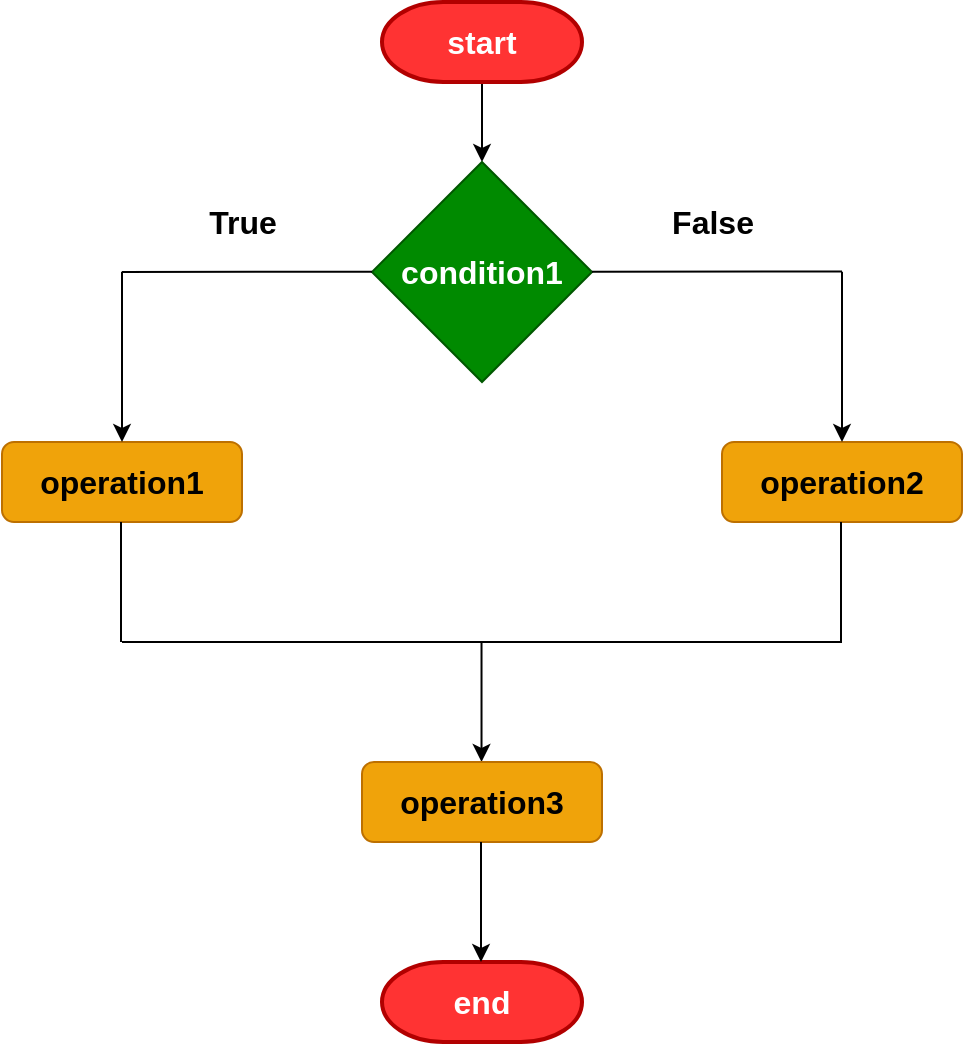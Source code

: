 <mxfile>
    <diagram id="YtFfSekTQ0qX_dZ7BrM0" name="1">
        <mxGraphModel dx="1118" dy="790" grid="1" gridSize="10" guides="1" tooltips="1" connect="1" arrows="1" fold="1" page="1" pageScale="1" pageWidth="850" pageHeight="1100" background="#ffffff" math="0" shadow="0">
            <root>
                <mxCell id="0"/>
                <mxCell id="1" parent="0"/>
                <mxCell id="8" style="edgeStyle=none;html=1;fontSize=16;strokeColor=#000000;" parent="1" source="5" edge="1">
                    <mxGeometry relative="1" as="geometry">
                        <mxPoint x="400" y="200" as="targetPoint"/>
                    </mxGeometry>
                </mxCell>
                <mxCell id="5" value="start" style="strokeWidth=2;html=1;shape=mxgraph.flowchart.terminator;whiteSpace=wrap;fillColor=#FF3333;fontColor=#ffffff;strokeColor=#B20000;fontStyle=1;fontSize=16;" parent="1" vertex="1">
                    <mxGeometry x="350" y="120" width="100" height="40" as="geometry"/>
                </mxCell>
                <mxCell id="7" value="condition1" style="rhombus;whiteSpace=wrap;html=1;fontSize=16;fillColor=#008a00;fontColor=#ffffff;strokeColor=#005700;fontStyle=1" parent="1" vertex="1">
                    <mxGeometry x="345" y="200" width="110" height="110" as="geometry"/>
                </mxCell>
                <mxCell id="9" value="operation1" style="rounded=1;whiteSpace=wrap;html=1;fontSize=16;fillColor=#f0a30a;fontColor=#000000;strokeColor=#BD7000;fontStyle=1" parent="1" vertex="1">
                    <mxGeometry x="160" y="340" width="120" height="40" as="geometry"/>
                </mxCell>
                <mxCell id="10" value="operation2" style="rounded=1;whiteSpace=wrap;html=1;fontSize=16;fillColor=#f0a30a;fontColor=#000000;strokeColor=#BD7000;fontStyle=1" parent="1" vertex="1">
                    <mxGeometry x="520" y="340" width="120" height="40" as="geometry"/>
                </mxCell>
                <mxCell id="11" value="" style="endArrow=none;html=1;fontSize=16;strokeColor=#000000;" parent="1" edge="1">
                    <mxGeometry width="50" height="50" relative="1" as="geometry">
                        <mxPoint x="220" y="255" as="sourcePoint"/>
                        <mxPoint x="345" y="254.86" as="targetPoint"/>
                    </mxGeometry>
                </mxCell>
                <mxCell id="15" value="" style="endArrow=classic;html=1;fontSize=16;entryX=0.5;entryY=0;entryDx=0;entryDy=0;strokeColor=#000000;" parent="1" target="9" edge="1">
                    <mxGeometry width="50" height="50" relative="1" as="geometry">
                        <mxPoint x="220" y="254.93" as="sourcePoint"/>
                        <mxPoint x="220" y="290" as="targetPoint"/>
                    </mxGeometry>
                </mxCell>
                <mxCell id="16" value="" style="endArrow=none;html=1;fontSize=16;strokeColor=#000000;" parent="1" edge="1">
                    <mxGeometry width="50" height="50" relative="1" as="geometry">
                        <mxPoint x="455" y="254.85" as="sourcePoint"/>
                        <mxPoint x="580" y="254.71" as="targetPoint"/>
                    </mxGeometry>
                </mxCell>
                <mxCell id="17" value="" style="endArrow=classic;html=1;fontSize=16;entryX=0.5;entryY=0;entryDx=0;entryDy=0;strokeColor=#000000;" parent="1" edge="1">
                    <mxGeometry width="50" height="50" relative="1" as="geometry">
                        <mxPoint x="580" y="254.93" as="sourcePoint"/>
                        <mxPoint x="580" y="340" as="targetPoint"/>
                    </mxGeometry>
                </mxCell>
                <mxCell id="18" value="" style="endArrow=none;html=1;fontSize=16;strokeColor=#000000;" parent="1" edge="1">
                    <mxGeometry width="50" height="50" relative="1" as="geometry">
                        <mxPoint x="219.5" y="380" as="sourcePoint"/>
                        <mxPoint x="219.5" y="440" as="targetPoint"/>
                    </mxGeometry>
                </mxCell>
                <mxCell id="19" value="" style="endArrow=none;html=1;fontSize=16;strokeColor=#000000;" parent="1" edge="1">
                    <mxGeometry width="50" height="50" relative="1" as="geometry">
                        <mxPoint x="579.5" y="380" as="sourcePoint"/>
                        <mxPoint x="579.5" y="440" as="targetPoint"/>
                    </mxGeometry>
                </mxCell>
                <mxCell id="20" value="" style="endArrow=none;html=1;fontSize=16;strokeColor=#000000;" parent="1" edge="1">
                    <mxGeometry width="50" height="50" relative="1" as="geometry">
                        <mxPoint x="220" y="440" as="sourcePoint"/>
                        <mxPoint x="580" y="440" as="targetPoint"/>
                    </mxGeometry>
                </mxCell>
                <mxCell id="21" value="" style="endArrow=classic;html=1;fontSize=16;strokeColor=#000000;" parent="1" edge="1">
                    <mxGeometry width="50" height="50" relative="1" as="geometry">
                        <mxPoint x="399.76" y="440" as="sourcePoint"/>
                        <mxPoint x="399.76" y="500" as="targetPoint"/>
                    </mxGeometry>
                </mxCell>
                <mxCell id="22" value="end" style="strokeWidth=2;html=1;shape=mxgraph.flowchart.terminator;whiteSpace=wrap;fillColor=#FF3333;fontColor=#ffffff;strokeColor=#B20000;fontStyle=1;fontSize=16;" parent="1" vertex="1">
                    <mxGeometry x="350" y="600" width="100" height="40" as="geometry"/>
                </mxCell>
                <mxCell id="23" value="operation3" style="rounded=1;whiteSpace=wrap;html=1;fontSize=16;fillColor=#f0a30a;fontColor=#000000;strokeColor=#BD7000;fontStyle=1" parent="1" vertex="1">
                    <mxGeometry x="340" y="500" width="120" height="40" as="geometry"/>
                </mxCell>
                <mxCell id="24" value="" style="endArrow=classic;html=1;fontSize=16;strokeColor=#000000;" parent="1" edge="1">
                    <mxGeometry width="50" height="50" relative="1" as="geometry">
                        <mxPoint x="399.5" y="540" as="sourcePoint"/>
                        <mxPoint x="399.5" y="600" as="targetPoint"/>
                    </mxGeometry>
                </mxCell>
                <mxCell id="25" value="True" style="text;html=1;resizable=0;autosize=1;align=center;verticalAlign=middle;points=[];fillColor=none;strokeColor=none;rounded=0;fontSize=16;fontStyle=1;fontColor=#000000;" parent="1" vertex="1">
                    <mxGeometry x="255" y="220" width="50" height="20" as="geometry"/>
                </mxCell>
                <mxCell id="26" value="False" style="text;html=1;resizable=0;autosize=1;align=center;verticalAlign=middle;points=[];fillColor=none;strokeColor=none;rounded=0;fontSize=16;fontStyle=1;fontColor=#000000;" parent="1" vertex="1">
                    <mxGeometry x="485" y="220" width="60" height="20" as="geometry"/>
                </mxCell>
            </root>
        </mxGraphModel>
    </diagram>
    <diagram id="7Ci99JU2SFx8iG3mcAM8" name="2">
        <mxGraphModel dx="1118" dy="790" grid="1" gridSize="10" guides="1" tooltips="1" connect="1" arrows="1" fold="1" page="1" pageScale="1" pageWidth="850" pageHeight="1100" background="#FFFFFF" math="0" shadow="0">
            <root>
                <mxCell id="qvw2Uv1yoX2_PfIlNZsN-0"/>
                <mxCell id="qvw2Uv1yoX2_PfIlNZsN-1" parent="qvw2Uv1yoX2_PfIlNZsN-0"/>
                <mxCell id="5h_ymY5f4RTcNlPP1Ssc-1" style="edgeStyle=none;html=1;entryX=0.5;entryY=0;entryDx=0;entryDy=0;entryPerimeter=0;strokeColor=#000000;" parent="qvw2Uv1yoX2_PfIlNZsN-1" source="qvw2Uv1yoX2_PfIlNZsN-3" target="5h_ymY5f4RTcNlPP1Ssc-0" edge="1">
                    <mxGeometry relative="1" as="geometry"/>
                </mxCell>
                <mxCell id="qvw2Uv1yoX2_PfIlNZsN-3" value="start" style="strokeWidth=2;html=1;shape=mxgraph.flowchart.start_1;whiteSpace=wrap;fillColor=#e51400;fontColor=#ffffff;strokeColor=#B20000;fontStyle=1;fontSize=16;" parent="qvw2Uv1yoX2_PfIlNZsN-1" vertex="1">
                    <mxGeometry x="350" y="110" width="100" height="60" as="geometry"/>
                </mxCell>
                <mxCell id="qvw2Uv1yoX2_PfIlNZsN-4" value="end" style="strokeWidth=2;html=1;shape=mxgraph.flowchart.terminator;whiteSpace=wrap;fillColor=#e51400;fontColor=#ffffff;strokeColor=#B20000;fontSize=16;fontStyle=1" parent="qvw2Uv1yoX2_PfIlNZsN-1" vertex="1">
                    <mxGeometry x="350" y="510" width="100" height="60" as="geometry"/>
                </mxCell>
                <mxCell id="5h_ymY5f4RTcNlPP1Ssc-0" value="condition1" style="strokeWidth=2;html=1;shape=mxgraph.flowchart.decision;whiteSpace=wrap;fillColor=#008a00;fontColor=#ffffff;strokeColor=#005700;fontStyle=1;fontSize=16;" parent="qvw2Uv1yoX2_PfIlNZsN-1" vertex="1">
                    <mxGeometry x="340" y="230" width="120" height="120" as="geometry"/>
                </mxCell>
                <mxCell id="MB42viqnjLCD9UR4-5qm-0" value="" style="endArrow=none;html=1;fontSize=16;strokeColor=#000000;" parent="qvw2Uv1yoX2_PfIlNZsN-1" edge="1">
                    <mxGeometry width="50" height="50" relative="1" as="geometry">
                        <mxPoint x="230" y="290" as="sourcePoint"/>
                        <mxPoint x="340" y="290" as="targetPoint"/>
                    </mxGeometry>
                </mxCell>
                <mxCell id="MB42viqnjLCD9UR4-5qm-2" value="" style="endArrow=none;html=1;fontSize=16;strokeColor=#000000;" parent="qvw2Uv1yoX2_PfIlNZsN-1" edge="1">
                    <mxGeometry width="50" height="50" relative="1" as="geometry">
                        <mxPoint x="460" y="290" as="sourcePoint"/>
                        <mxPoint x="580" y="290" as="targetPoint"/>
                    </mxGeometry>
                </mxCell>
                <mxCell id="MB42viqnjLCD9UR4-5qm-4" value="True" style="text;html=1;resizable=0;autosize=1;align=center;verticalAlign=middle;points=[];rounded=0;fontSize=16;fontStyle=1;fillColor=none;fontColor=#000000;" parent="qvw2Uv1yoX2_PfIlNZsN-1" vertex="1">
                    <mxGeometry x="270" y="260" width="50" height="20" as="geometry"/>
                </mxCell>
                <mxCell id="MB42viqnjLCD9UR4-5qm-5" value="False" style="text;html=1;resizable=0;autosize=1;align=center;verticalAlign=middle;points=[];rounded=0;fontSize=16;fontStyle=1;fillColor=none;fontColor=#000000;" parent="qvw2Uv1yoX2_PfIlNZsN-1" vertex="1">
                    <mxGeometry x="480" y="260" width="60" height="20" as="geometry"/>
                </mxCell>
                <mxCell id="MB42viqnjLCD9UR4-5qm-6" value="" style="endArrow=classic;html=1;strokeColor=#000000;" parent="qvw2Uv1yoX2_PfIlNZsN-1" edge="1">
                    <mxGeometry width="50" height="50" relative="1" as="geometry">
                        <mxPoint x="230" y="290" as="sourcePoint"/>
                        <mxPoint x="230" y="350" as="targetPoint"/>
                    </mxGeometry>
                </mxCell>
                <mxCell id="g5u1Ysjy3ljs0NFaWYt1-0" value="operation1" style="rounded=1;whiteSpace=wrap;html=1;fontSize=16;fillColor=#f0a30a;fontColor=#000000;strokeColor=#BD7000;fontStyle=1" parent="qvw2Uv1yoX2_PfIlNZsN-1" vertex="1">
                    <mxGeometry x="170" y="350" width="120" height="40" as="geometry"/>
                </mxCell>
                <mxCell id="g5u1Ysjy3ljs0NFaWYt1-1" value="operation2" style="rounded=1;whiteSpace=wrap;html=1;fontSize=16;fillColor=#f0a30a;fontColor=#000000;strokeColor=#BD7000;fontStyle=1" parent="qvw2Uv1yoX2_PfIlNZsN-1" vertex="1">
                    <mxGeometry x="520" y="350" width="120" height="40" as="geometry"/>
                </mxCell>
                <mxCell id="g5u1Ysjy3ljs0NFaWYt1-2" value="" style="endArrow=classic;html=1;strokeColor=#000000;" parent="qvw2Uv1yoX2_PfIlNZsN-1" edge="1">
                    <mxGeometry width="50" height="50" relative="1" as="geometry">
                        <mxPoint x="579.86" y="290" as="sourcePoint"/>
                        <mxPoint x="579.86" y="350" as="targetPoint"/>
                    </mxGeometry>
                </mxCell>
                <mxCell id="-Cr88ULszRJTWEGrFzN--0" value="" style="endArrow=none;html=1;strokeColor=#000000;" parent="qvw2Uv1yoX2_PfIlNZsN-1" edge="1">
                    <mxGeometry width="50" height="50" relative="1" as="geometry">
                        <mxPoint x="230" y="390" as="sourcePoint"/>
                        <mxPoint x="230" y="440" as="targetPoint"/>
                    </mxGeometry>
                </mxCell>
                <mxCell id="-Cr88ULszRJTWEGrFzN--1" value="" style="endArrow=none;html=1;strokeColor=#000000;" parent="qvw2Uv1yoX2_PfIlNZsN-1" edge="1">
                    <mxGeometry width="50" height="50" relative="1" as="geometry">
                        <mxPoint x="579.58" y="390" as="sourcePoint"/>
                        <mxPoint x="579.58" y="440" as="targetPoint"/>
                    </mxGeometry>
                </mxCell>
                <mxCell id="-Cr88ULszRJTWEGrFzN--2" value="" style="endArrow=none;html=1;strokeColor=#000000;" parent="qvw2Uv1yoX2_PfIlNZsN-1" edge="1">
                    <mxGeometry width="50" height="50" relative="1" as="geometry">
                        <mxPoint x="230" y="440" as="sourcePoint"/>
                        <mxPoint x="580" y="440" as="targetPoint"/>
                    </mxGeometry>
                </mxCell>
                <mxCell id="-Cr88ULszRJTWEGrFzN--4" value="" style="endArrow=classic;html=1;strokeColor=#000000;" parent="qvw2Uv1yoX2_PfIlNZsN-1" edge="1">
                    <mxGeometry width="50" height="50" relative="1" as="geometry">
                        <mxPoint x="400" y="440" as="sourcePoint"/>
                        <mxPoint x="399.58" y="510" as="targetPoint"/>
                    </mxGeometry>
                </mxCell>
            </root>
        </mxGraphModel>
    </diagram>
    <diagram id="gfOvzoLRDyEIySnR8ghl" name="3">
        <mxGraphModel dx="1118" dy="790" grid="1" gridSize="10" guides="1" tooltips="1" connect="1" arrows="1" fold="1" page="1" pageScale="1" pageWidth="850" pageHeight="1100" background="#FFFFFF" math="0" shadow="0">
            <root>
                <mxCell id="mPbZ6DhGZ3CcjPH5LvyG-0"/>
                <mxCell id="mPbZ6DhGZ3CcjPH5LvyG-1" parent="mPbZ6DhGZ3CcjPH5LvyG-0"/>
                <mxCell id="0Iuo9p2bEIygXTA6pPUQ-0" style="edgeStyle=none;html=1;entryX=0.5;entryY=0;entryDx=0;entryDy=0;entryPerimeter=0;strokeColor=#000000;" edge="1" parent="mPbZ6DhGZ3CcjPH5LvyG-1" source="0Iuo9p2bEIygXTA6pPUQ-1" target="0Iuo9p2bEIygXTA6pPUQ-2">
                    <mxGeometry relative="1" as="geometry"/>
                </mxCell>
                <mxCell id="0Iuo9p2bEIygXTA6pPUQ-1" value="start" style="strokeWidth=2;html=1;shape=mxgraph.flowchart.start_1;whiteSpace=wrap;fillColor=#e51400;fontColor=#ffffff;strokeColor=#B20000;fontStyle=1;fontSize=16;" vertex="1" parent="mPbZ6DhGZ3CcjPH5LvyG-1">
                    <mxGeometry x="350" y="110" width="100" height="60" as="geometry"/>
                </mxCell>
                <mxCell id="0Iuo9p2bEIygXTA6pPUQ-2" value="condition1" style="strokeWidth=2;html=1;shape=mxgraph.flowchart.decision;whiteSpace=wrap;fillColor=#008a00;fontColor=#ffffff;strokeColor=#005700;fontStyle=1;fontSize=16;" vertex="1" parent="mPbZ6DhGZ3CcjPH5LvyG-1">
                    <mxGeometry x="340" y="230" width="120" height="120" as="geometry"/>
                </mxCell>
                <mxCell id="0Iuo9p2bEIygXTA6pPUQ-3" value="" style="endArrow=none;html=1;fontSize=16;strokeColor=#000000;" edge="1" parent="mPbZ6DhGZ3CcjPH5LvyG-1">
                    <mxGeometry width="50" height="50" relative="1" as="geometry">
                        <mxPoint x="230" y="290" as="sourcePoint"/>
                        <mxPoint x="340" y="290" as="targetPoint"/>
                    </mxGeometry>
                </mxCell>
                <mxCell id="0Iuo9p2bEIygXTA6pPUQ-4" value="" style="endArrow=none;html=1;fontSize=16;strokeColor=#000000;" edge="1" parent="mPbZ6DhGZ3CcjPH5LvyG-1">
                    <mxGeometry width="50" height="50" relative="1" as="geometry">
                        <mxPoint x="460" y="290" as="sourcePoint"/>
                        <mxPoint x="580" y="290" as="targetPoint"/>
                    </mxGeometry>
                </mxCell>
                <mxCell id="0Iuo9p2bEIygXTA6pPUQ-5" value="True" style="text;html=1;resizable=0;autosize=1;align=center;verticalAlign=middle;points=[];fillColor=none;strokeColor=none;rounded=0;fontSize=16;fontStyle=1;fontColor=#000000;" vertex="1" parent="mPbZ6DhGZ3CcjPH5LvyG-1">
                    <mxGeometry x="270" y="260" width="50" height="20" as="geometry"/>
                </mxCell>
                <mxCell id="0Iuo9p2bEIygXTA6pPUQ-6" value="False" style="text;html=1;resizable=0;autosize=1;align=center;verticalAlign=middle;points=[];fillColor=none;strokeColor=none;rounded=0;fontSize=16;fontStyle=1;fontColor=#000000;" vertex="1" parent="mPbZ6DhGZ3CcjPH5LvyG-1">
                    <mxGeometry x="480" y="260" width="60" height="20" as="geometry"/>
                </mxCell>
                <mxCell id="0Iuo9p2bEIygXTA6pPUQ-7" value="" style="endArrow=classic;html=1;strokeColor=#000000;" edge="1" parent="mPbZ6DhGZ3CcjPH5LvyG-1">
                    <mxGeometry width="50" height="50" relative="1" as="geometry">
                        <mxPoint x="230" y="290" as="sourcePoint"/>
                        <mxPoint x="230" y="350" as="targetPoint"/>
                    </mxGeometry>
                </mxCell>
                <mxCell id="0Iuo9p2bEIygXTA6pPUQ-8" value="operation1" style="rounded=1;whiteSpace=wrap;html=1;fontSize=16;fillColor=#f0a30a;fontColor=#000000;strokeColor=#BD7000;fontStyle=1" vertex="1" parent="mPbZ6DhGZ3CcjPH5LvyG-1">
                    <mxGeometry x="170" y="350" width="120" height="40" as="geometry"/>
                </mxCell>
                <mxCell id="v4ep0NyY2kNpxZjjZxf6-1" style="edgeStyle=none;html=1;entryX=0.5;entryY=0;entryDx=0;entryDy=0;entryPerimeter=0;strokeColor=#000000;" edge="1" parent="mPbZ6DhGZ3CcjPH5LvyG-1" source="0Iuo9p2bEIygXTA6pPUQ-9" target="v4ep0NyY2kNpxZjjZxf6-0">
                    <mxGeometry relative="1" as="geometry"/>
                </mxCell>
                <mxCell id="0Iuo9p2bEIygXTA6pPUQ-9" value="operation2" style="rounded=1;whiteSpace=wrap;html=1;fontSize=16;fillColor=#f0a30a;fontColor=#000000;strokeColor=#BD7000;fontStyle=1" vertex="1" parent="mPbZ6DhGZ3CcjPH5LvyG-1">
                    <mxGeometry x="340" y="500" width="120" height="40" as="geometry"/>
                </mxCell>
                <mxCell id="0Iuo9p2bEIygXTA6pPUQ-11" value="" style="endArrow=none;html=1;strokeColor=#000000;" edge="1" parent="mPbZ6DhGZ3CcjPH5LvyG-1">
                    <mxGeometry width="50" height="50" relative="1" as="geometry">
                        <mxPoint x="580" y="440" as="sourcePoint"/>
                        <mxPoint x="580" y="290" as="targetPoint"/>
                    </mxGeometry>
                </mxCell>
                <mxCell id="0Iuo9p2bEIygXTA6pPUQ-23" value="" style="endArrow=none;html=1;strokeColor=#000000;" edge="1" parent="mPbZ6DhGZ3CcjPH5LvyG-1">
                    <mxGeometry width="50" height="50" relative="1" as="geometry">
                        <mxPoint x="230" y="390" as="sourcePoint"/>
                        <mxPoint x="230" y="440" as="targetPoint"/>
                    </mxGeometry>
                </mxCell>
                <mxCell id="0Iuo9p2bEIygXTA6pPUQ-24" value="" style="endArrow=none;html=1;strokeColor=#000000;" edge="1" parent="mPbZ6DhGZ3CcjPH5LvyG-1">
                    <mxGeometry width="50" height="50" relative="1" as="geometry">
                        <mxPoint x="230" y="440" as="sourcePoint"/>
                        <mxPoint x="580" y="440" as="targetPoint"/>
                    </mxGeometry>
                </mxCell>
                <mxCell id="0Iuo9p2bEIygXTA6pPUQ-25" value="" style="endArrow=classic;html=1;strokeColor=#000000;" edge="1" parent="mPbZ6DhGZ3CcjPH5LvyG-1">
                    <mxGeometry width="50" height="50" relative="1" as="geometry">
                        <mxPoint x="400" y="440" as="sourcePoint"/>
                        <mxPoint x="400" y="500" as="targetPoint"/>
                    </mxGeometry>
                </mxCell>
                <mxCell id="v4ep0NyY2kNpxZjjZxf6-0" value="end" style="strokeWidth=2;html=1;shape=mxgraph.flowchart.terminator;whiteSpace=wrap;fillColor=#e51400;fontColor=#ffffff;strokeColor=#B20000;fontSize=16;fontStyle=1" vertex="1" parent="mPbZ6DhGZ3CcjPH5LvyG-1">
                    <mxGeometry x="350" y="600" width="100" height="60" as="geometry"/>
                </mxCell>
            </root>
        </mxGraphModel>
    </diagram>
    <diagram id="RD-yPOUI91JqPW8QmAGC" name="4">
        <mxGraphModel dx="1118" dy="790" grid="1" gridSize="10" guides="1" tooltips="1" connect="1" arrows="1" fold="1" page="1" pageScale="1" pageWidth="850" pageHeight="1100" background="#ffffff" math="0" shadow="0">
            <root>
                <mxCell id="ua_ioV1dk5Kg-7gj4koz-0"/>
                <mxCell id="ua_ioV1dk5Kg-7gj4koz-1" parent="ua_ioV1dk5Kg-7gj4koz-0"/>
                <mxCell id="wVndkRpkhFu7XOCR5o3x-0" style="edgeStyle=none;html=1;entryX=0.5;entryY=0;entryDx=0;entryDy=0;entryPerimeter=0;strokeColor=#000000;" edge="1" parent="ua_ioV1dk5Kg-7gj4koz-1" source="wVndkRpkhFu7XOCR5o3x-1" target="wVndkRpkhFu7XOCR5o3x-2">
                    <mxGeometry relative="1" as="geometry"/>
                </mxCell>
                <mxCell id="wVndkRpkhFu7XOCR5o3x-1" value="start" style="strokeWidth=2;html=1;shape=mxgraph.flowchart.start_1;whiteSpace=wrap;fillColor=#e51400;fontColor=#ffffff;strokeColor=#B20000;fontStyle=1;fontSize=16;" vertex="1" parent="ua_ioV1dk5Kg-7gj4koz-1">
                    <mxGeometry x="350" y="110" width="100" height="60" as="geometry"/>
                </mxCell>
                <mxCell id="wVndkRpkhFu7XOCR5o3x-2" value="condition1" style="strokeWidth=2;html=1;shape=mxgraph.flowchart.decision;whiteSpace=wrap;fillColor=#008a00;fontColor=#ffffff;strokeColor=#005700;fontStyle=1;fontSize=16;" vertex="1" parent="ua_ioV1dk5Kg-7gj4koz-1">
                    <mxGeometry x="340" y="230" width="120" height="120" as="geometry"/>
                </mxCell>
                <mxCell id="wVndkRpkhFu7XOCR5o3x-3" value="" style="endArrow=none;html=1;fontSize=16;strokeColor=#000000;" edge="1" parent="ua_ioV1dk5Kg-7gj4koz-1">
                    <mxGeometry width="50" height="50" relative="1" as="geometry">
                        <mxPoint x="230" y="290" as="sourcePoint"/>
                        <mxPoint x="340" y="290" as="targetPoint"/>
                    </mxGeometry>
                </mxCell>
                <mxCell id="wVndkRpkhFu7XOCR5o3x-4" value="" style="endArrow=none;html=1;fontSize=16;strokeColor=#000000;" edge="1" parent="ua_ioV1dk5Kg-7gj4koz-1">
                    <mxGeometry width="50" height="50" relative="1" as="geometry">
                        <mxPoint x="460" y="290" as="sourcePoint"/>
                        <mxPoint x="580" y="290" as="targetPoint"/>
                    </mxGeometry>
                </mxCell>
                <mxCell id="wVndkRpkhFu7XOCR5o3x-5" value="True" style="text;html=1;resizable=0;autosize=1;align=center;verticalAlign=middle;points=[];fillColor=none;strokeColor=none;rounded=0;fontSize=16;fontStyle=1;fontColor=#000000;" vertex="1" parent="ua_ioV1dk5Kg-7gj4koz-1">
                    <mxGeometry x="270" y="260" width="50" height="20" as="geometry"/>
                </mxCell>
                <mxCell id="wVndkRpkhFu7XOCR5o3x-6" value="False" style="text;html=1;resizable=0;autosize=1;align=center;verticalAlign=middle;points=[];fillColor=none;strokeColor=none;rounded=0;fontSize=16;fontStyle=1;fontColor=#000000;" vertex="1" parent="ua_ioV1dk5Kg-7gj4koz-1">
                    <mxGeometry x="480" y="260" width="60" height="20" as="geometry"/>
                </mxCell>
                <mxCell id="wVndkRpkhFu7XOCR5o3x-7" value="" style="endArrow=classic;html=1;strokeColor=#000000;" edge="1" parent="ua_ioV1dk5Kg-7gj4koz-1">
                    <mxGeometry width="50" height="50" relative="1" as="geometry">
                        <mxPoint x="230" y="290" as="sourcePoint"/>
                        <mxPoint x="230" y="350" as="targetPoint"/>
                    </mxGeometry>
                </mxCell>
                <mxCell id="wVndkRpkhFu7XOCR5o3x-8" value="operation1" style="rounded=1;whiteSpace=wrap;html=1;fontSize=16;fillColor=#f0a30a;fontColor=#000000;strokeColor=#BD7000;fontStyle=1" vertex="1" parent="ua_ioV1dk5Kg-7gj4koz-1">
                    <mxGeometry x="170" y="350" width="120" height="40" as="geometry"/>
                </mxCell>
                <mxCell id="wVndkRpkhFu7XOCR5o3x-9" value="" style="endArrow=none;html=1;strokeColor=#000000;" edge="1" parent="ua_ioV1dk5Kg-7gj4koz-1">
                    <mxGeometry width="50" height="50" relative="1" as="geometry">
                        <mxPoint x="580" y="440" as="sourcePoint"/>
                        <mxPoint x="580" y="290" as="targetPoint"/>
                    </mxGeometry>
                </mxCell>
                <mxCell id="wVndkRpkhFu7XOCR5o3x-10" value="" style="endArrow=none;html=1;strokeColor=#000000;" edge="1" parent="ua_ioV1dk5Kg-7gj4koz-1">
                    <mxGeometry width="50" height="50" relative="1" as="geometry">
                        <mxPoint x="230" y="390" as="sourcePoint"/>
                        <mxPoint x="230" y="440" as="targetPoint"/>
                    </mxGeometry>
                </mxCell>
                <mxCell id="wVndkRpkhFu7XOCR5o3x-11" value="" style="endArrow=none;html=1;strokeColor=#000000;" edge="1" parent="ua_ioV1dk5Kg-7gj4koz-1">
                    <mxGeometry width="50" height="50" relative="1" as="geometry">
                        <mxPoint x="230" y="440" as="sourcePoint"/>
                        <mxPoint x="580" y="440" as="targetPoint"/>
                    </mxGeometry>
                </mxCell>
                <mxCell id="KOTgeVdsIBKMvd8xeryj-0" style="edgeStyle=none;html=1;entryX=0.5;entryY=0;entryDx=0;entryDy=0;entryPerimeter=0;strokeColor=#000000;" edge="1" parent="ua_ioV1dk5Kg-7gj4koz-1" target="KOTgeVdsIBKMvd8xeryj-1">
                    <mxGeometry relative="1" as="geometry">
                        <mxPoint x="400" y="440" as="sourcePoint"/>
                    </mxGeometry>
                </mxCell>
                <mxCell id="KOTgeVdsIBKMvd8xeryj-1" value="end" style="strokeWidth=2;html=1;shape=mxgraph.flowchart.terminator;whiteSpace=wrap;fillColor=#e51400;fontColor=#ffffff;strokeColor=#B20000;fontSize=16;fontStyle=1" vertex="1" parent="ua_ioV1dk5Kg-7gj4koz-1">
                    <mxGeometry x="350" y="500" width="100" height="60" as="geometry"/>
                </mxCell>
            </root>
        </mxGraphModel>
    </diagram>
    <diagram id="uiugX5_DCXoXbk5QwYH3" name="5">
        <mxGraphModel dx="1118" dy="790" grid="1" gridSize="10" guides="1" tooltips="1" connect="1" arrows="1" fold="1" page="1" pageScale="1" pageWidth="1100" pageHeight="850" background="#ffffff" math="0" shadow="0">
            <root>
                <mxCell id="1-B02yNA7hAoL6UFSoNi-0"/>
                <mxCell id="1-B02yNA7hAoL6UFSoNi-1" parent="1-B02yNA7hAoL6UFSoNi-0"/>
                <mxCell id="C2CNPm_4LBBfuVXLTvpF-0" style="edgeStyle=none;html=1;entryX=0.5;entryY=0;entryDx=0;entryDy=0;entryPerimeter=0;strokeColor=#000000;" parent="1-B02yNA7hAoL6UFSoNi-1" source="C2CNPm_4LBBfuVXLTvpF-1" target="C2CNPm_4LBBfuVXLTvpF-2" edge="1">
                    <mxGeometry relative="1" as="geometry"/>
                </mxCell>
                <mxCell id="C2CNPm_4LBBfuVXLTvpF-1" value="start" style="strokeWidth=2;html=1;shape=mxgraph.flowchart.start_1;whiteSpace=wrap;fillColor=#e51400;fontColor=#ffffff;strokeColor=#B20000;fontStyle=1;fontSize=16;" parent="1-B02yNA7hAoL6UFSoNi-1" vertex="1">
                    <mxGeometry x="350" y="110" width="100" height="60" as="geometry"/>
                </mxCell>
                <mxCell id="C2CNPm_4LBBfuVXLTvpF-2" value="condition1" style="strokeWidth=2;html=1;shape=mxgraph.flowchart.decision;whiteSpace=wrap;fillColor=#008a00;fontColor=#ffffff;strokeColor=#005700;fontStyle=1;fontSize=16;" parent="1-B02yNA7hAoL6UFSoNi-1" vertex="1">
                    <mxGeometry x="340" y="230" width="120" height="120" as="geometry"/>
                </mxCell>
                <mxCell id="C2CNPm_4LBBfuVXLTvpF-3" value="" style="endArrow=none;html=1;fontSize=16;strokeColor=#000000;" parent="1-B02yNA7hAoL6UFSoNi-1" edge="1">
                    <mxGeometry width="50" height="50" relative="1" as="geometry">
                        <mxPoint x="230" y="290" as="sourcePoint"/>
                        <mxPoint x="340" y="290" as="targetPoint"/>
                    </mxGeometry>
                </mxCell>
                <mxCell id="C2CNPm_4LBBfuVXLTvpF-4" value="" style="endArrow=none;html=1;fontSize=16;strokeColor=#000000;" parent="1-B02yNA7hAoL6UFSoNi-1" edge="1">
                    <mxGeometry width="50" height="50" relative="1" as="geometry">
                        <mxPoint x="460" y="290" as="sourcePoint"/>
                        <mxPoint x="580" y="290" as="targetPoint"/>
                    </mxGeometry>
                </mxCell>
                <mxCell id="C2CNPm_4LBBfuVXLTvpF-5" value="True" style="text;html=1;resizable=0;autosize=1;align=center;verticalAlign=middle;points=[];fillColor=none;strokeColor=none;rounded=0;fontSize=16;fontStyle=1;fontColor=#000000;" parent="1-B02yNA7hAoL6UFSoNi-1" vertex="1">
                    <mxGeometry x="270" y="260" width="50" height="20" as="geometry"/>
                </mxCell>
                <mxCell id="C2CNPm_4LBBfuVXLTvpF-6" value="False" style="text;html=1;resizable=0;autosize=1;align=center;verticalAlign=middle;points=[];fillColor=none;strokeColor=none;rounded=0;fontSize=16;fontStyle=1;fontColor=#000000;" parent="1-B02yNA7hAoL6UFSoNi-1" vertex="1">
                    <mxGeometry x="480" y="260" width="60" height="20" as="geometry"/>
                </mxCell>
                <mxCell id="C2CNPm_4LBBfuVXLTvpF-7" value="" style="endArrow=classic;html=1;strokeColor=#000000;" parent="1-B02yNA7hAoL6UFSoNi-1" edge="1">
                    <mxGeometry width="50" height="50" relative="1" as="geometry">
                        <mxPoint x="230" y="290" as="sourcePoint"/>
                        <mxPoint x="230" y="350" as="targetPoint"/>
                    </mxGeometry>
                </mxCell>
                <mxCell id="C2CNPm_4LBBfuVXLTvpF-8" value="operation1" style="rounded=1;whiteSpace=wrap;html=1;fontSize=16;fillColor=#f0a30a;fontColor=#000000;strokeColor=#BD7000;fontStyle=1" parent="1-B02yNA7hAoL6UFSoNi-1" vertex="1">
                    <mxGeometry x="170" y="350" width="120" height="40" as="geometry"/>
                </mxCell>
                <mxCell id="C2CNPm_4LBBfuVXLTvpF-9" value="" style="endArrow=classic;html=1;strokeColor=#000000;" parent="1-B02yNA7hAoL6UFSoNi-1" edge="1">
                    <mxGeometry width="50" height="50" relative="1" as="geometry">
                        <mxPoint x="580" y="290" as="sourcePoint"/>
                        <mxPoint x="580" y="350" as="targetPoint"/>
                    </mxGeometry>
                </mxCell>
                <mxCell id="C2CNPm_4LBBfuVXLTvpF-10" value="condition2" style="strokeWidth=2;html=1;shape=mxgraph.flowchart.decision;whiteSpace=wrap;fillColor=#008a00;fontColor=#ffffff;strokeColor=#005700;fontStyle=1;fontSize=16;" parent="1-B02yNA7hAoL6UFSoNi-1" vertex="1">
                    <mxGeometry x="520" y="350" width="120" height="120" as="geometry"/>
                </mxCell>
                <mxCell id="C2CNPm_4LBBfuVXLTvpF-11" value="" style="endArrow=none;html=1;fontSize=16;strokeColor=#000000;" parent="1-B02yNA7hAoL6UFSoNi-1" edge="1">
                    <mxGeometry width="50" height="50" relative="1" as="geometry">
                        <mxPoint x="410" y="410" as="sourcePoint"/>
                        <mxPoint x="520" y="410" as="targetPoint"/>
                    </mxGeometry>
                </mxCell>
                <mxCell id="C2CNPm_4LBBfuVXLTvpF-12" value="" style="endArrow=none;html=1;fontSize=16;strokeColor=#000000;" parent="1-B02yNA7hAoL6UFSoNi-1" edge="1">
                    <mxGeometry width="50" height="50" relative="1" as="geometry">
                        <mxPoint x="640" y="410" as="sourcePoint"/>
                        <mxPoint x="760" y="410" as="targetPoint"/>
                    </mxGeometry>
                </mxCell>
                <mxCell id="C2CNPm_4LBBfuVXLTvpF-13" value="True" style="text;html=1;resizable=0;autosize=1;align=center;verticalAlign=middle;points=[];fillColor=none;strokeColor=none;rounded=0;fontSize=16;fontStyle=1;fontColor=#000000;" parent="1-B02yNA7hAoL6UFSoNi-1" vertex="1">
                    <mxGeometry x="450" y="380" width="50" height="20" as="geometry"/>
                </mxCell>
                <mxCell id="C2CNPm_4LBBfuVXLTvpF-14" value="False" style="text;html=1;resizable=0;autosize=1;align=center;verticalAlign=middle;points=[];fillColor=none;strokeColor=none;rounded=0;fontSize=16;fontStyle=1;fontColor=#000000;" parent="1-B02yNA7hAoL6UFSoNi-1" vertex="1">
                    <mxGeometry x="660" y="380" width="60" height="20" as="geometry"/>
                </mxCell>
                <mxCell id="C2CNPm_4LBBfuVXLTvpF-15" value="" style="endArrow=classic;html=1;strokeColor=#000000;" parent="1-B02yNA7hAoL6UFSoNi-1" edge="1">
                    <mxGeometry width="50" height="50" relative="1" as="geometry">
                        <mxPoint x="410" y="410" as="sourcePoint"/>
                        <mxPoint x="410" y="470" as="targetPoint"/>
                    </mxGeometry>
                </mxCell>
                <mxCell id="C2CNPm_4LBBfuVXLTvpF-16" value="operation2" style="rounded=1;whiteSpace=wrap;html=1;fontSize=16;fillColor=#f0a30a;fontColor=#000000;strokeColor=#BD7000;fontStyle=1" parent="1-B02yNA7hAoL6UFSoNi-1" vertex="1">
                    <mxGeometry x="350" y="470" width="120" height="40" as="geometry"/>
                </mxCell>
                <mxCell id="C2CNPm_4LBBfuVXLTvpF-17" value="" style="endArrow=classic;html=1;strokeColor=#000000;" parent="1-B02yNA7hAoL6UFSoNi-1" edge="1">
                    <mxGeometry width="50" height="50" relative="1" as="geometry">
                        <mxPoint x="760" y="410" as="sourcePoint"/>
                        <mxPoint x="760" y="470" as="targetPoint"/>
                    </mxGeometry>
                </mxCell>
                <mxCell id="C2CNPm_4LBBfuVXLTvpF-18" value="operation3" style="rounded=1;whiteSpace=wrap;html=1;fontSize=16;fillColor=#f0a30a;fontColor=#000000;strokeColor=#BD7000;fontStyle=1" parent="1-B02yNA7hAoL6UFSoNi-1" vertex="1">
                    <mxGeometry x="700" y="470" width="120" height="40" as="geometry"/>
                </mxCell>
                <mxCell id="C2CNPm_4LBBfuVXLTvpF-19" value="" style="endArrow=none;html=1;fontColor=#000000;strokeColor=#000000;" parent="1-B02yNA7hAoL6UFSoNi-1" edge="1">
                    <mxGeometry width="50" height="50" relative="1" as="geometry">
                        <mxPoint x="410" y="510" as="sourcePoint"/>
                        <mxPoint x="410" y="560" as="targetPoint"/>
                    </mxGeometry>
                </mxCell>
                <mxCell id="C2CNPm_4LBBfuVXLTvpF-20" value="" style="endArrow=none;html=1;fontColor=#000000;strokeColor=#000000;" parent="1-B02yNA7hAoL6UFSoNi-1" edge="1">
                    <mxGeometry width="50" height="50" relative="1" as="geometry">
                        <mxPoint x="759.66" y="510" as="sourcePoint"/>
                        <mxPoint x="759.66" y="560" as="targetPoint"/>
                    </mxGeometry>
                </mxCell>
                <mxCell id="C2CNPm_4LBBfuVXLTvpF-21" value="" style="endArrow=none;html=1;fontColor=#000000;strokeColor=#000000;" parent="1-B02yNA7hAoL6UFSoNi-1" edge="1">
                    <mxGeometry width="50" height="50" relative="1" as="geometry">
                        <mxPoint x="410" y="560" as="sourcePoint"/>
                        <mxPoint x="760" y="560" as="targetPoint"/>
                    </mxGeometry>
                </mxCell>
                <mxCell id="C2CNPm_4LBBfuVXLTvpF-22" value="" style="endArrow=none;html=1;fontColor=#000000;strokeColor=#000000;" parent="1-B02yNA7hAoL6UFSoNi-1" edge="1">
                    <mxGeometry width="50" height="50" relative="1" as="geometry">
                        <mxPoint x="229.66" y="390" as="sourcePoint"/>
                        <mxPoint x="230" y="560" as="targetPoint"/>
                    </mxGeometry>
                </mxCell>
                <mxCell id="C2CNPm_4LBBfuVXLTvpF-23" value="" style="endArrow=none;html=1;fontColor=#000000;strokeColor=#000000;" parent="1-B02yNA7hAoL6UFSoNi-1" edge="1">
                    <mxGeometry width="50" height="50" relative="1" as="geometry">
                        <mxPoint x="230" y="560" as="sourcePoint"/>
                        <mxPoint x="430" y="560" as="targetPoint"/>
                    </mxGeometry>
                </mxCell>
                <mxCell id="C2CNPm_4LBBfuVXLTvpF-25" value="" style="endArrow=classic;html=1;strokeColor=#000000;" parent="1-B02yNA7hAoL6UFSoNi-1" edge="1">
                    <mxGeometry width="50" height="50" relative="1" as="geometry">
                        <mxPoint x="474.58" y="560" as="sourcePoint"/>
                        <mxPoint x="474.58" y="620" as="targetPoint"/>
                    </mxGeometry>
                </mxCell>
                <mxCell id="Pum-PcTh_IDKtGnAqN2s-0" value="operation3" style="rounded=1;whiteSpace=wrap;html=1;fontSize=16;fillColor=#f0a30a;fontColor=#000000;strokeColor=#BD7000;fontStyle=1" parent="1-B02yNA7hAoL6UFSoNi-1" vertex="1">
                    <mxGeometry x="415" y="620" width="120" height="40" as="geometry"/>
                </mxCell>
                <mxCell id="2-iPJ4mNq4yeWa8w9pR9-0" style="edgeStyle=none;html=1;entryX=0.5;entryY=0;entryDx=0;entryDy=0;entryPerimeter=0;strokeColor=#000000;" parent="1-B02yNA7hAoL6UFSoNi-1" target="2-iPJ4mNq4yeWa8w9pR9-1" edge="1">
                    <mxGeometry relative="1" as="geometry">
                        <mxPoint x="475" y="660" as="sourcePoint"/>
                    </mxGeometry>
                </mxCell>
                <mxCell id="2-iPJ4mNq4yeWa8w9pR9-1" value="end" style="strokeWidth=2;html=1;shape=mxgraph.flowchart.terminator;whiteSpace=wrap;fillColor=#e51400;fontColor=#ffffff;strokeColor=#B20000;fontSize=16;fontStyle=1" parent="1-B02yNA7hAoL6UFSoNi-1" vertex="1">
                    <mxGeometry x="425" y="720" width="100" height="60" as="geometry"/>
                </mxCell>
            </root>
        </mxGraphModel>
    </diagram>
    <diagram id="QDrC9eKkTSqgVw0lGUyW" name="6">
        <mxGraphModel dx="1118" dy="790" grid="1" gridSize="10" guides="1" tooltips="1" connect="1" arrows="1" fold="1" page="1" pageScale="1" pageWidth="1100" pageHeight="850" background="#ffffff" math="0" shadow="0">
            <root>
                <mxCell id="PypGcdnAZ4y3xH9SJkkM-0"/>
                <mxCell id="PypGcdnAZ4y3xH9SJkkM-1" parent="PypGcdnAZ4y3xH9SJkkM-0"/>
                <mxCell id="MjdbnOZMKcLEiJZN1J87-0" style="edgeStyle=none;html=1;entryX=0.5;entryY=0;entryDx=0;entryDy=0;entryPerimeter=0;strokeColor=#000000;" edge="1" parent="PypGcdnAZ4y3xH9SJkkM-1" source="MjdbnOZMKcLEiJZN1J87-1" target="MjdbnOZMKcLEiJZN1J87-2">
                    <mxGeometry relative="1" as="geometry"/>
                </mxCell>
                <mxCell id="MjdbnOZMKcLEiJZN1J87-1" value="start" style="strokeWidth=2;html=1;shape=mxgraph.flowchart.start_1;whiteSpace=wrap;fillColor=#e51400;fontColor=#ffffff;strokeColor=#B20000;fontStyle=1;fontSize=16;" vertex="1" parent="PypGcdnAZ4y3xH9SJkkM-1">
                    <mxGeometry x="350" y="110" width="100" height="60" as="geometry"/>
                </mxCell>
                <mxCell id="MjdbnOZMKcLEiJZN1J87-2" value="condition1" style="strokeWidth=2;html=1;shape=mxgraph.flowchart.decision;whiteSpace=wrap;fillColor=#008a00;fontColor=#ffffff;strokeColor=#005700;fontStyle=1;fontSize=16;" vertex="1" parent="PypGcdnAZ4y3xH9SJkkM-1">
                    <mxGeometry x="340" y="230" width="120" height="120" as="geometry"/>
                </mxCell>
                <mxCell id="MjdbnOZMKcLEiJZN1J87-3" value="" style="endArrow=none;html=1;fontSize=16;strokeColor=#000000;" edge="1" parent="PypGcdnAZ4y3xH9SJkkM-1">
                    <mxGeometry width="50" height="50" relative="1" as="geometry">
                        <mxPoint x="230" y="290" as="sourcePoint"/>
                        <mxPoint x="340" y="290" as="targetPoint"/>
                    </mxGeometry>
                </mxCell>
                <mxCell id="MjdbnOZMKcLEiJZN1J87-4" value="" style="endArrow=none;html=1;fontSize=16;strokeColor=#000000;" edge="1" parent="PypGcdnAZ4y3xH9SJkkM-1">
                    <mxGeometry width="50" height="50" relative="1" as="geometry">
                        <mxPoint x="460" y="290" as="sourcePoint"/>
                        <mxPoint x="580" y="290" as="targetPoint"/>
                    </mxGeometry>
                </mxCell>
                <mxCell id="MjdbnOZMKcLEiJZN1J87-5" value="True" style="text;html=1;resizable=0;autosize=1;align=center;verticalAlign=middle;points=[];fillColor=none;strokeColor=none;rounded=0;fontSize=16;fontStyle=1;fontColor=#000000;" vertex="1" parent="PypGcdnAZ4y3xH9SJkkM-1">
                    <mxGeometry x="270" y="260" width="50" height="20" as="geometry"/>
                </mxCell>
                <mxCell id="MjdbnOZMKcLEiJZN1J87-6" value="False" style="text;html=1;resizable=0;autosize=1;align=center;verticalAlign=middle;points=[];fillColor=none;strokeColor=none;rounded=0;fontSize=16;fontStyle=1;fontColor=#000000;" vertex="1" parent="PypGcdnAZ4y3xH9SJkkM-1">
                    <mxGeometry x="480" y="260" width="60" height="20" as="geometry"/>
                </mxCell>
                <mxCell id="MjdbnOZMKcLEiJZN1J87-7" value="" style="endArrow=classic;html=1;strokeColor=#000000;" edge="1" parent="PypGcdnAZ4y3xH9SJkkM-1">
                    <mxGeometry width="50" height="50" relative="1" as="geometry">
                        <mxPoint x="230" y="290" as="sourcePoint"/>
                        <mxPoint x="230" y="350" as="targetPoint"/>
                    </mxGeometry>
                </mxCell>
                <mxCell id="MjdbnOZMKcLEiJZN1J87-8" value="operation1" style="rounded=1;whiteSpace=wrap;html=1;fontSize=16;fillColor=#f0a30a;fontColor=#000000;strokeColor=#BD7000;fontStyle=1" vertex="1" parent="PypGcdnAZ4y3xH9SJkkM-1">
                    <mxGeometry x="170" y="350" width="120" height="40" as="geometry"/>
                </mxCell>
                <mxCell id="MjdbnOZMKcLEiJZN1J87-9" value="" style="endArrow=classic;html=1;strokeColor=#000000;" edge="1" parent="PypGcdnAZ4y3xH9SJkkM-1">
                    <mxGeometry width="50" height="50" relative="1" as="geometry">
                        <mxPoint x="580" y="290" as="sourcePoint"/>
                        <mxPoint x="580" y="350" as="targetPoint"/>
                    </mxGeometry>
                </mxCell>
                <mxCell id="MjdbnOZMKcLEiJZN1J87-10" value="condition2" style="strokeWidth=2;html=1;shape=mxgraph.flowchart.decision;whiteSpace=wrap;fillColor=#008a00;fontColor=#ffffff;strokeColor=#005700;fontStyle=1;fontSize=16;" vertex="1" parent="PypGcdnAZ4y3xH9SJkkM-1">
                    <mxGeometry x="520" y="350" width="120" height="120" as="geometry"/>
                </mxCell>
                <mxCell id="MjdbnOZMKcLEiJZN1J87-11" value="" style="endArrow=none;html=1;fontSize=16;strokeColor=#000000;" edge="1" parent="PypGcdnAZ4y3xH9SJkkM-1">
                    <mxGeometry width="50" height="50" relative="1" as="geometry">
                        <mxPoint x="410" y="410" as="sourcePoint"/>
                        <mxPoint x="520" y="410" as="targetPoint"/>
                    </mxGeometry>
                </mxCell>
                <mxCell id="MjdbnOZMKcLEiJZN1J87-12" value="" style="endArrow=none;html=1;fontSize=16;strokeColor=#000000;" edge="1" parent="PypGcdnAZ4y3xH9SJkkM-1">
                    <mxGeometry width="50" height="50" relative="1" as="geometry">
                        <mxPoint x="640" y="410" as="sourcePoint"/>
                        <mxPoint x="760" y="410" as="targetPoint"/>
                    </mxGeometry>
                </mxCell>
                <mxCell id="MjdbnOZMKcLEiJZN1J87-13" value="True" style="text;html=1;resizable=0;autosize=1;align=center;verticalAlign=middle;points=[];fillColor=none;strokeColor=none;rounded=0;fontSize=16;fontStyle=1;fontColor=#000000;" vertex="1" parent="PypGcdnAZ4y3xH9SJkkM-1">
                    <mxGeometry x="450" y="380" width="50" height="20" as="geometry"/>
                </mxCell>
                <mxCell id="MjdbnOZMKcLEiJZN1J87-14" value="False" style="text;html=1;resizable=0;autosize=1;align=center;verticalAlign=middle;points=[];fillColor=none;strokeColor=none;rounded=0;fontSize=16;fontStyle=1;fontColor=#000000;" vertex="1" parent="PypGcdnAZ4y3xH9SJkkM-1">
                    <mxGeometry x="660" y="380" width="60" height="20" as="geometry"/>
                </mxCell>
                <mxCell id="MjdbnOZMKcLEiJZN1J87-15" value="" style="endArrow=classic;html=1;strokeColor=#000000;" edge="1" parent="PypGcdnAZ4y3xH9SJkkM-1">
                    <mxGeometry width="50" height="50" relative="1" as="geometry">
                        <mxPoint x="410" y="410" as="sourcePoint"/>
                        <mxPoint x="410" y="470" as="targetPoint"/>
                    </mxGeometry>
                </mxCell>
                <mxCell id="MjdbnOZMKcLEiJZN1J87-16" value="operation2" style="rounded=1;whiteSpace=wrap;html=1;fontSize=16;fillColor=#f0a30a;fontColor=#000000;strokeColor=#BD7000;fontStyle=1" vertex="1" parent="PypGcdnAZ4y3xH9SJkkM-1">
                    <mxGeometry x="350" y="470" width="120" height="40" as="geometry"/>
                </mxCell>
                <mxCell id="MjdbnOZMKcLEiJZN1J87-17" value="" style="endArrow=classic;html=1;strokeColor=#000000;" edge="1" parent="PypGcdnAZ4y3xH9SJkkM-1">
                    <mxGeometry width="50" height="50" relative="1" as="geometry">
                        <mxPoint x="760" y="410" as="sourcePoint"/>
                        <mxPoint x="760" y="470" as="targetPoint"/>
                    </mxGeometry>
                </mxCell>
                <mxCell id="MjdbnOZMKcLEiJZN1J87-18" value="operation3" style="rounded=1;whiteSpace=wrap;html=1;fontSize=16;fillColor=#f0a30a;fontColor=#000000;strokeColor=#BD7000;fontStyle=1" vertex="1" parent="PypGcdnAZ4y3xH9SJkkM-1">
                    <mxGeometry x="700" y="470" width="120" height="40" as="geometry"/>
                </mxCell>
                <mxCell id="MjdbnOZMKcLEiJZN1J87-19" value="" style="endArrow=none;html=1;fontColor=#000000;strokeColor=#000000;" edge="1" parent="PypGcdnAZ4y3xH9SJkkM-1">
                    <mxGeometry width="50" height="50" relative="1" as="geometry">
                        <mxPoint x="410" y="510" as="sourcePoint"/>
                        <mxPoint x="410" y="560" as="targetPoint"/>
                    </mxGeometry>
                </mxCell>
                <mxCell id="MjdbnOZMKcLEiJZN1J87-20" value="" style="endArrow=none;html=1;fontColor=#000000;strokeColor=#000000;" edge="1" parent="PypGcdnAZ4y3xH9SJkkM-1">
                    <mxGeometry width="50" height="50" relative="1" as="geometry">
                        <mxPoint x="759.66" y="510" as="sourcePoint"/>
                        <mxPoint x="759.66" y="560" as="targetPoint"/>
                    </mxGeometry>
                </mxCell>
                <mxCell id="MjdbnOZMKcLEiJZN1J87-21" value="" style="endArrow=none;html=1;fontColor=#000000;strokeColor=#000000;" edge="1" parent="PypGcdnAZ4y3xH9SJkkM-1">
                    <mxGeometry width="50" height="50" relative="1" as="geometry">
                        <mxPoint x="410" y="560" as="sourcePoint"/>
                        <mxPoint x="760" y="560" as="targetPoint"/>
                    </mxGeometry>
                </mxCell>
                <mxCell id="MjdbnOZMKcLEiJZN1J87-22" value="" style="endArrow=none;html=1;fontColor=#000000;strokeColor=#000000;" edge="1" parent="PypGcdnAZ4y3xH9SJkkM-1">
                    <mxGeometry width="50" height="50" relative="1" as="geometry">
                        <mxPoint x="229.66" y="390" as="sourcePoint"/>
                        <mxPoint x="230" y="560" as="targetPoint"/>
                    </mxGeometry>
                </mxCell>
                <mxCell id="MjdbnOZMKcLEiJZN1J87-23" value="" style="endArrow=none;html=1;fontColor=#000000;strokeColor=#000000;" edge="1" parent="PypGcdnAZ4y3xH9SJkkM-1">
                    <mxGeometry width="50" height="50" relative="1" as="geometry">
                        <mxPoint x="230" y="560" as="sourcePoint"/>
                        <mxPoint x="430" y="560" as="targetPoint"/>
                    </mxGeometry>
                </mxCell>
                <mxCell id="MjdbnOZMKcLEiJZN1J87-26" style="edgeStyle=none;html=1;entryX=0.5;entryY=0;entryDx=0;entryDy=0;entryPerimeter=0;strokeColor=#000000;" edge="1" parent="PypGcdnAZ4y3xH9SJkkM-1" target="MjdbnOZMKcLEiJZN1J87-27">
                    <mxGeometry relative="1" as="geometry">
                        <mxPoint x="475" y="560" as="sourcePoint"/>
                    </mxGeometry>
                </mxCell>
                <mxCell id="MjdbnOZMKcLEiJZN1J87-27" value="end" style="strokeWidth=2;html=1;shape=mxgraph.flowchart.terminator;whiteSpace=wrap;fillColor=#e51400;fontColor=#ffffff;strokeColor=#B20000;fontSize=16;fontStyle=1" vertex="1" parent="PypGcdnAZ4y3xH9SJkkM-1">
                    <mxGeometry x="425" y="620" width="100" height="60" as="geometry"/>
                </mxCell>
            </root>
        </mxGraphModel>
    </diagram>
    <diagram id="ILAd47TRsdrF67eyOmXo" name="7">
        <mxGraphModel dx="1118" dy="790" grid="1" gridSize="10" guides="1" tooltips="1" connect="1" arrows="1" fold="1" page="1" pageScale="1" pageWidth="1100" pageHeight="850" background="#ffffff" math="0" shadow="0">
            <root>
                <mxCell id="bw3lVSDjjO-3DFitXcLH-0"/>
                <mxCell id="bw3lVSDjjO-3DFitXcLH-1" parent="bw3lVSDjjO-3DFitXcLH-0"/>
                <mxCell id="Z3TBCkY5qkrHg5PJPSPt-25" value="end" style="strokeWidth=2;html=1;shape=mxgraph.flowchart.terminator;whiteSpace=wrap;fillColor=#e51400;fontColor=#ffffff;strokeColor=#B20000;fontSize=15;fontStyle=1" vertex="1" parent="bw3lVSDjjO-3DFitXcLH-1">
                    <mxGeometry x="345.23" y="670" width="85" height="50" as="geometry"/>
                </mxCell>
                <mxCell id="Z3TBCkY5qkrHg5PJPSPt-1" value="start" style="strokeWidth=2;html=1;shape=mxgraph.flowchart.start_1;whiteSpace=wrap;fillColor=#e51400;fontColor=#ffffff;strokeColor=#B20000;fontStyle=1;fontSize=15;verticalAlign=middle;" vertex="1" parent="bw3lVSDjjO-3DFitXcLH-1">
                    <mxGeometry x="227.27" y="60" width="81.82" height="39.09" as="geometry"/>
                </mxCell>
                <mxCell id="Z3TBCkY5qkrHg5PJPSPt-2" value="condition1" style="strokeWidth=2;html=1;shape=mxgraph.flowchart.decision;whiteSpace=wrap;fillColor=#008a00;fontColor=#ffffff;strokeColor=#005700;fontStyle=1;fontSize=14;" vertex="1" parent="bw3lVSDjjO-3DFitXcLH-1">
                    <mxGeometry x="219.091" y="148.182" width="98.182" height="98.182" as="geometry"/>
                </mxCell>
                <mxCell id="Z3TBCkY5qkrHg5PJPSPt-0" style="edgeStyle=none;html=1;entryX=0.5;entryY=0;entryDx=0;entryDy=0;entryPerimeter=0;strokeColor=#000000;" edge="1" parent="bw3lVSDjjO-3DFitXcLH-1" source="Z3TBCkY5qkrHg5PJPSPt-1" target="Z3TBCkY5qkrHg5PJPSPt-2">
                    <mxGeometry relative="1" as="geometry"/>
                </mxCell>
                <mxCell id="Z3TBCkY5qkrHg5PJPSPt-3" value="" style="endArrow=none;html=1;fontSize=16;strokeColor=#000000;" edge="1" parent="bw3lVSDjjO-3DFitXcLH-1">
                    <mxGeometry width="50" height="50" relative="1" as="geometry">
                        <mxPoint x="129.091" y="197.273" as="sourcePoint"/>
                        <mxPoint x="219.091" y="197.273" as="targetPoint"/>
                    </mxGeometry>
                </mxCell>
                <mxCell id="Z3TBCkY5qkrHg5PJPSPt-4" value="" style="endArrow=none;html=1;fontSize=16;strokeColor=#000000;" edge="1" parent="bw3lVSDjjO-3DFitXcLH-1">
                    <mxGeometry width="50" height="50" relative="1" as="geometry">
                        <mxPoint x="317.272" y="197.273" as="sourcePoint"/>
                        <mxPoint x="415.454" y="197.273" as="targetPoint"/>
                    </mxGeometry>
                </mxCell>
                <mxCell id="Z3TBCkY5qkrHg5PJPSPt-5" value="True" style="text;html=1;resizable=0;autosize=1;align=center;verticalAlign=middle;points=[];fillColor=none;strokeColor=none;rounded=0;fontSize=14;fontStyle=1;fontColor=#000000;" vertex="1" parent="bw3lVSDjjO-3DFitXcLH-1">
                    <mxGeometry x="161.818" y="172.727" width="50" height="20" as="geometry"/>
                </mxCell>
                <mxCell id="Z3TBCkY5qkrHg5PJPSPt-6" value="False" style="text;html=1;resizable=0;autosize=1;align=center;verticalAlign=middle;points=[];fillColor=none;strokeColor=none;rounded=0;fontSize=14;fontStyle=1;fontColor=#000000;" vertex="1" parent="bw3lVSDjjO-3DFitXcLH-1">
                    <mxGeometry x="338.636" y="172.727" width="50" height="20" as="geometry"/>
                </mxCell>
                <mxCell id="Z3TBCkY5qkrHg5PJPSPt-7" value="" style="endArrow=classic;html=1;strokeColor=#000000;" edge="1" parent="bw3lVSDjjO-3DFitXcLH-1">
                    <mxGeometry width="50" height="50" relative="1" as="geometry">
                        <mxPoint x="129.091" y="197.273" as="sourcePoint"/>
                        <mxPoint x="129.091" y="246.364" as="targetPoint"/>
                    </mxGeometry>
                </mxCell>
                <mxCell id="Blwbuit3E9fD9PFGB4h7-4" style="edgeStyle=none;html=1;fontSize=15;fontColor=#000000;strokeColor=#000000;" edge="1" parent="bw3lVSDjjO-3DFitXcLH-1" source="Z3TBCkY5qkrHg5PJPSPt-8" target="Blwbuit3E9fD9PFGB4h7-0">
                    <mxGeometry relative="1" as="geometry"/>
                </mxCell>
                <mxCell id="Z3TBCkY5qkrHg5PJPSPt-8" value="operation1" style="rounded=1;whiteSpace=wrap;html=1;fontSize=14;fillColor=#f0a30a;fontColor=#000000;strokeColor=#BD7000;fontStyle=1" vertex="1" parent="bw3lVSDjjO-3DFitXcLH-1">
                    <mxGeometry x="80" y="246.364" width="98.182" height="32.727" as="geometry"/>
                </mxCell>
                <mxCell id="Z3TBCkY5qkrHg5PJPSPt-9" value="" style="endArrow=classic;html=1;strokeColor=#000000;" edge="1" parent="bw3lVSDjjO-3DFitXcLH-1">
                    <mxGeometry width="50" height="50" relative="1" as="geometry">
                        <mxPoint x="415.454" y="197.273" as="sourcePoint"/>
                        <mxPoint x="415.454" y="246.364" as="targetPoint"/>
                    </mxGeometry>
                </mxCell>
                <mxCell id="Z3TBCkY5qkrHg5PJPSPt-10" value="condition2" style="strokeWidth=2;html=1;shape=mxgraph.flowchart.decision;whiteSpace=wrap;fillColor=#008a00;fontColor=#ffffff;strokeColor=#005700;fontStyle=1;fontSize=14;" vertex="1" parent="bw3lVSDjjO-3DFitXcLH-1">
                    <mxGeometry x="366.363" y="246.364" width="98.182" height="98.182" as="geometry"/>
                </mxCell>
                <mxCell id="Z3TBCkY5qkrHg5PJPSPt-11" value="" style="endArrow=none;html=1;fontSize=16;strokeColor=#000000;" edge="1" parent="bw3lVSDjjO-3DFitXcLH-1">
                    <mxGeometry width="50" height="50" relative="1" as="geometry">
                        <mxPoint x="276.363" y="295.455" as="sourcePoint"/>
                        <mxPoint x="366.363" y="295.455" as="targetPoint"/>
                    </mxGeometry>
                </mxCell>
                <mxCell id="Z3TBCkY5qkrHg5PJPSPt-12" value="" style="endArrow=none;html=1;fontSize=16;strokeColor=#000000;" edge="1" parent="bw3lVSDjjO-3DFitXcLH-1">
                    <mxGeometry width="50" height="50" relative="1" as="geometry">
                        <mxPoint x="464.545" y="295.455" as="sourcePoint"/>
                        <mxPoint x="562.727" y="295.455" as="targetPoint"/>
                    </mxGeometry>
                </mxCell>
                <mxCell id="Z3TBCkY5qkrHg5PJPSPt-13" value="True" style="text;html=1;resizable=0;autosize=1;align=center;verticalAlign=middle;points=[];fillColor=none;strokeColor=none;rounded=0;fontSize=14;fontStyle=1;fontColor=#000000;" vertex="1" parent="bw3lVSDjjO-3DFitXcLH-1">
                    <mxGeometry x="309.091" y="270.909" width="50" height="20" as="geometry"/>
                </mxCell>
                <mxCell id="Z3TBCkY5qkrHg5PJPSPt-14" value="False" style="text;html=1;resizable=0;autosize=1;align=center;verticalAlign=middle;points=[];fillColor=none;strokeColor=none;rounded=0;fontSize=14;fontStyle=1;fontColor=#000000;" vertex="1" parent="bw3lVSDjjO-3DFitXcLH-1">
                    <mxGeometry x="485.909" y="270.909" width="50" height="20" as="geometry"/>
                </mxCell>
                <mxCell id="Z3TBCkY5qkrHg5PJPSPt-15" value="" style="endArrow=classic;html=1;strokeColor=#000000;" edge="1" parent="bw3lVSDjjO-3DFitXcLH-1">
                    <mxGeometry width="50" height="50" relative="1" as="geometry">
                        <mxPoint x="276.363" y="295.455" as="sourcePoint"/>
                        <mxPoint x="276.363" y="344.545" as="targetPoint"/>
                    </mxGeometry>
                </mxCell>
                <mxCell id="Z3TBCkY5qkrHg5PJPSPt-16" value="operation3" style="rounded=1;whiteSpace=wrap;html=1;fontSize=14;fillColor=#f0a30a;fontColor=#000000;strokeColor=#BD7000;fontStyle=1" vertex="1" parent="bw3lVSDjjO-3DFitXcLH-1">
                    <mxGeometry x="227.273" y="344.545" width="98.182" height="32.727" as="geometry"/>
                </mxCell>
                <mxCell id="Z3TBCkY5qkrHg5PJPSPt-17" value="" style="endArrow=classic;html=1;strokeColor=#000000;" edge="1" parent="bw3lVSDjjO-3DFitXcLH-1">
                    <mxGeometry width="50" height="50" relative="1" as="geometry">
                        <mxPoint x="562.727" y="295.455" as="sourcePoint"/>
                        <mxPoint x="562.727" y="344.545" as="targetPoint"/>
                    </mxGeometry>
                </mxCell>
                <mxCell id="Z3TBCkY5qkrHg5PJPSPt-19" value="" style="endArrow=none;html=1;fontColor=#000000;strokeColor=#000000;" edge="1" parent="bw3lVSDjjO-3DFitXcLH-1">
                    <mxGeometry width="50" height="50" relative="1" as="geometry">
                        <mxPoint x="276.363" y="377.273" as="sourcePoint"/>
                        <mxPoint x="276" y="520" as="targetPoint"/>
                    </mxGeometry>
                </mxCell>
                <mxCell id="Z3TBCkY5qkrHg5PJPSPt-28" value="condition3" style="strokeWidth=2;html=1;shape=mxgraph.flowchart.decision;whiteSpace=wrap;fillColor=#008a00;fontColor=#ffffff;strokeColor=#005700;fontStyle=1;fontSize=14;" vertex="1" parent="bw3lVSDjjO-3DFitXcLH-1">
                    <mxGeometry x="513.636" y="344.542" width="98.182" height="98.182" as="geometry"/>
                </mxCell>
                <mxCell id="Z3TBCkY5qkrHg5PJPSPt-29" value="" style="endArrow=none;html=1;fontSize=16;strokeColor=#000000;" edge="1" parent="bw3lVSDjjO-3DFitXcLH-1">
                    <mxGeometry width="50" height="50" relative="1" as="geometry">
                        <mxPoint x="423.636" y="393.633" as="sourcePoint"/>
                        <mxPoint x="513.636" y="393.633" as="targetPoint"/>
                    </mxGeometry>
                </mxCell>
                <mxCell id="Z3TBCkY5qkrHg5PJPSPt-30" value="" style="endArrow=none;html=1;fontSize=16;strokeColor=#000000;" edge="1" parent="bw3lVSDjjO-3DFitXcLH-1">
                    <mxGeometry width="50" height="50" relative="1" as="geometry">
                        <mxPoint x="611.817" y="393.633" as="sourcePoint"/>
                        <mxPoint x="709.999" y="393.633" as="targetPoint"/>
                    </mxGeometry>
                </mxCell>
                <mxCell id="Z3TBCkY5qkrHg5PJPSPt-31" value="True" style="text;html=1;resizable=0;autosize=1;align=center;verticalAlign=middle;points=[];fillColor=none;strokeColor=none;rounded=0;fontSize=14;fontStyle=1;fontColor=#000000;" vertex="1" parent="bw3lVSDjjO-3DFitXcLH-1">
                    <mxGeometry x="456.363" y="369.087" width="50" height="20" as="geometry"/>
                </mxCell>
                <mxCell id="Z3TBCkY5qkrHg5PJPSPt-32" value="False" style="text;html=1;resizable=0;autosize=1;align=center;verticalAlign=middle;points=[];fillColor=none;strokeColor=none;rounded=0;fontSize=14;fontStyle=1;fontColor=#000000;" vertex="1" parent="bw3lVSDjjO-3DFitXcLH-1">
                    <mxGeometry x="633.181" y="369.087" width="50" height="20" as="geometry"/>
                </mxCell>
                <mxCell id="Z3TBCkY5qkrHg5PJPSPt-33" value="" style="endArrow=classic;html=1;strokeColor=#000000;" edge="1" parent="bw3lVSDjjO-3DFitXcLH-1">
                    <mxGeometry width="50" height="50" relative="1" as="geometry">
                        <mxPoint x="423.636" y="393.633" as="sourcePoint"/>
                        <mxPoint x="423.636" y="442.724" as="targetPoint"/>
                    </mxGeometry>
                </mxCell>
                <mxCell id="Z3TBCkY5qkrHg5PJPSPt-34" value="operation4" style="rounded=1;whiteSpace=wrap;html=1;fontSize=14;fillColor=#f0a30a;fontColor=#000000;strokeColor=#BD7000;fontStyle=1" vertex="1" parent="bw3lVSDjjO-3DFitXcLH-1">
                    <mxGeometry x="374.545" y="442.724" width="98.182" height="32.727" as="geometry"/>
                </mxCell>
                <mxCell id="Z3TBCkY5qkrHg5PJPSPt-35" value="" style="endArrow=classic;html=1;strokeColor=#000000;" edge="1" parent="bw3lVSDjjO-3DFitXcLH-1">
                    <mxGeometry width="50" height="50" relative="1" as="geometry">
                        <mxPoint x="709.999" y="393.633" as="sourcePoint"/>
                        <mxPoint x="709.999" y="442.724" as="targetPoint"/>
                    </mxGeometry>
                </mxCell>
                <mxCell id="Z3TBCkY5qkrHg5PJPSPt-36" value="operation5" style="rounded=1;whiteSpace=wrap;html=1;fontSize=14;fillColor=#f0a30a;fontColor=#000000;strokeColor=#BD7000;fontStyle=1" vertex="1" parent="bw3lVSDjjO-3DFitXcLH-1">
                    <mxGeometry x="660.908" y="442.724" width="98.182" height="32.727" as="geometry"/>
                </mxCell>
                <mxCell id="Z3TBCkY5qkrHg5PJPSPt-37" value="" style="endArrow=none;html=1;fontColor=#000000;strokeColor=#000000;" edge="1" parent="bw3lVSDjjO-3DFitXcLH-1">
                    <mxGeometry width="50" height="50" relative="1" as="geometry">
                        <mxPoint x="426.996" y="475.451" as="sourcePoint"/>
                        <mxPoint x="427" y="520" as="targetPoint"/>
                    </mxGeometry>
                </mxCell>
                <mxCell id="Z3TBCkY5qkrHg5PJPSPt-38" value="" style="endArrow=none;html=1;fontColor=#000000;strokeColor=#000000;" edge="1" parent="bw3lVSDjjO-3DFitXcLH-1">
                    <mxGeometry width="50" height="50" relative="1" as="geometry">
                        <mxPoint x="713.081" y="475.451" as="sourcePoint"/>
                        <mxPoint x="713" y="520" as="targetPoint"/>
                    </mxGeometry>
                </mxCell>
                <mxCell id="Z3TBCkY5qkrHg5PJPSPt-41" value="" style="endArrow=none;html=1;fontSize=15;fontColor=#000000;strokeColor=#000000;" edge="1" parent="bw3lVSDjjO-3DFitXcLH-1">
                    <mxGeometry width="50" height="50" relative="1" as="geometry">
                        <mxPoint x="130" y="520" as="sourcePoint"/>
                        <mxPoint x="713.64" y="520" as="targetPoint"/>
                    </mxGeometry>
                </mxCell>
                <mxCell id="Z3TBCkY5qkrHg5PJPSPt-43" value="" style="endArrow=classic;html=1;fontSize=15;fontColor=#000000;strokeColor=#000000;entryX=0.5;entryY=0;entryDx=0;entryDy=0;entryPerimeter=0;" edge="1" parent="bw3lVSDjjO-3DFitXcLH-1" target="Z3TBCkY5qkrHg5PJPSPt-25">
                    <mxGeometry width="50" height="50" relative="1" as="geometry">
                        <mxPoint x="387.28" y="610" as="sourcePoint"/>
                        <mxPoint x="430.23" y="560" as="targetPoint"/>
                    </mxGeometry>
                </mxCell>
                <mxCell id="g-6TT59Gx2mQswrSbsJ6-0" value="" style="endArrow=classic;html=1;fontSize=15;fontColor=#000000;strokeColor=#000000;entryX=0.5;entryY=0;entryDx=0;entryDy=0;entryPerimeter=0;" edge="1" parent="bw3lVSDjjO-3DFitXcLH-1">
                    <mxGeometry width="50" height="50" relative="1" as="geometry">
                        <mxPoint x="387.31" y="520" as="sourcePoint"/>
                        <mxPoint x="387.76" y="580" as="targetPoint"/>
                    </mxGeometry>
                </mxCell>
                <mxCell id="g-6TT59Gx2mQswrSbsJ6-1" value="operation6" style="rounded=1;whiteSpace=wrap;html=1;fontSize=14;fillColor=#f0a30a;fontColor=#000000;strokeColor=#BD7000;fontStyle=1" vertex="1" parent="bw3lVSDjjO-3DFitXcLH-1">
                    <mxGeometry x="338.638" y="580.004" width="98.182" height="32.727" as="geometry"/>
                </mxCell>
                <mxCell id="Blwbuit3E9fD9PFGB4h7-0" value="operation2" style="rounded=1;whiteSpace=wrap;html=1;fontSize=14;fillColor=#f0a30a;fontColor=#000000;strokeColor=#BD7000;fontStyle=1" vertex="1" parent="bw3lVSDjjO-3DFitXcLH-1">
                    <mxGeometry x="79.995" y="344.544" width="98.182" height="32.727" as="geometry"/>
                </mxCell>
                <mxCell id="Blwbuit3E9fD9PFGB4h7-5" value="" style="endArrow=none;html=1;fontColor=#000000;strokeColor=#000000;" edge="1" parent="bw3lVSDjjO-3DFitXcLH-1">
                    <mxGeometry width="50" height="50" relative="1" as="geometry">
                        <mxPoint x="129.213" y="377.273" as="sourcePoint"/>
                        <mxPoint x="128.85" y="520" as="targetPoint"/>
                    </mxGeometry>
                </mxCell>
            </root>
        </mxGraphModel>
    </diagram>
    <diagram id="kS9FMI8b9rXR9S1bGSwu" name="8">
        <mxGraphModel dx="1118" dy="790" grid="1" gridSize="10" guides="1" tooltips="1" connect="1" arrows="1" fold="1" page="1" pageScale="1" pageWidth="1100" pageHeight="850" background="#ffffff" math="0" shadow="0">
            <root>
                <mxCell id="7zzHDlkhYSdOB20IaJ8--0"/>
                <mxCell id="7zzHDlkhYSdOB20IaJ8--1" parent="7zzHDlkhYSdOB20IaJ8--0"/>
                <mxCell id="myzKwBj0vngEzQxpIGPC-0" value="end" style="strokeWidth=2;html=1;shape=mxgraph.flowchart.terminator;whiteSpace=wrap;fillColor=#e51400;fontColor=#ffffff;strokeColor=#B20000;fontSize=15;fontStyle=1" parent="7zzHDlkhYSdOB20IaJ8--1" vertex="1">
                    <mxGeometry x="338.64" y="580" width="85" height="50" as="geometry"/>
                </mxCell>
                <mxCell id="myzKwBj0vngEzQxpIGPC-1" value="start" style="strokeWidth=2;html=1;shape=mxgraph.flowchart.start_1;whiteSpace=wrap;fillColor=#e51400;fontColor=#ffffff;strokeColor=#B20000;fontStyle=1;fontSize=15;verticalAlign=middle;" parent="7zzHDlkhYSdOB20IaJ8--1" vertex="1">
                    <mxGeometry x="227.27" y="60" width="81.82" height="39.09" as="geometry"/>
                </mxCell>
                <mxCell id="myzKwBj0vngEzQxpIGPC-2" value="condition1" style="strokeWidth=2;html=1;shape=mxgraph.flowchart.decision;whiteSpace=wrap;fillColor=#008a00;fontColor=#ffffff;strokeColor=#005700;fontStyle=1;fontSize=14;" parent="7zzHDlkhYSdOB20IaJ8--1" vertex="1">
                    <mxGeometry x="219.091" y="148.182" width="98.182" height="98.182" as="geometry"/>
                </mxCell>
                <mxCell id="myzKwBj0vngEzQxpIGPC-3" style="edgeStyle=none;html=1;entryX=0.5;entryY=0;entryDx=0;entryDy=0;entryPerimeter=0;strokeColor=#000000;" parent="7zzHDlkhYSdOB20IaJ8--1" source="myzKwBj0vngEzQxpIGPC-1" target="myzKwBj0vngEzQxpIGPC-2" edge="1">
                    <mxGeometry relative="1" as="geometry"/>
                </mxCell>
                <mxCell id="myzKwBj0vngEzQxpIGPC-4" value="" style="endArrow=none;html=1;fontSize=16;strokeColor=#000000;" parent="7zzHDlkhYSdOB20IaJ8--1" edge="1">
                    <mxGeometry width="50" height="50" relative="1" as="geometry">
                        <mxPoint x="129.091" y="197.273" as="sourcePoint"/>
                        <mxPoint x="219.091" y="197.273" as="targetPoint"/>
                    </mxGeometry>
                </mxCell>
                <mxCell id="myzKwBj0vngEzQxpIGPC-5" value="" style="endArrow=none;html=1;fontSize=16;strokeColor=#000000;" parent="7zzHDlkhYSdOB20IaJ8--1" edge="1">
                    <mxGeometry width="50" height="50" relative="1" as="geometry">
                        <mxPoint x="317.272" y="197.273" as="sourcePoint"/>
                        <mxPoint x="415.454" y="197.273" as="targetPoint"/>
                    </mxGeometry>
                </mxCell>
                <mxCell id="myzKwBj0vngEzQxpIGPC-6" value="True" style="text;html=1;resizable=0;autosize=1;align=center;verticalAlign=middle;points=[];fillColor=none;strokeColor=none;rounded=0;fontSize=14;fontStyle=1;fontColor=#000000;" parent="7zzHDlkhYSdOB20IaJ8--1" vertex="1">
                    <mxGeometry x="161.818" y="172.727" width="50" height="20" as="geometry"/>
                </mxCell>
                <mxCell id="myzKwBj0vngEzQxpIGPC-7" value="False" style="text;html=1;resizable=0;autosize=1;align=center;verticalAlign=middle;points=[];fillColor=none;strokeColor=none;rounded=0;fontSize=14;fontStyle=1;fontColor=#000000;" parent="7zzHDlkhYSdOB20IaJ8--1" vertex="1">
                    <mxGeometry x="338.636" y="172.727" width="50" height="20" as="geometry"/>
                </mxCell>
                <mxCell id="myzKwBj0vngEzQxpIGPC-8" value="" style="endArrow=classic;html=1;strokeColor=#000000;" parent="7zzHDlkhYSdOB20IaJ8--1" edge="1">
                    <mxGeometry width="50" height="50" relative="1" as="geometry">
                        <mxPoint x="129.091" y="197.273" as="sourcePoint"/>
                        <mxPoint x="129.091" y="246.364" as="targetPoint"/>
                    </mxGeometry>
                </mxCell>
                <mxCell id="myzKwBj0vngEzQxpIGPC-9" value="operation1" style="rounded=1;whiteSpace=wrap;html=1;fontSize=14;fillColor=#f0a30a;fontColor=#000000;strokeColor=#BD7000;fontStyle=1" parent="7zzHDlkhYSdOB20IaJ8--1" vertex="1">
                    <mxGeometry x="80" y="246.364" width="98.182" height="32.727" as="geometry"/>
                </mxCell>
                <mxCell id="myzKwBj0vngEzQxpIGPC-10" value="" style="endArrow=classic;html=1;strokeColor=#000000;" parent="7zzHDlkhYSdOB20IaJ8--1" edge="1">
                    <mxGeometry width="50" height="50" relative="1" as="geometry">
                        <mxPoint x="415.454" y="197.273" as="sourcePoint"/>
                        <mxPoint x="415.454" y="246.364" as="targetPoint"/>
                    </mxGeometry>
                </mxCell>
                <mxCell id="myzKwBj0vngEzQxpIGPC-11" value="condition2" style="strokeWidth=2;html=1;shape=mxgraph.flowchart.decision;whiteSpace=wrap;fillColor=#008a00;fontColor=#ffffff;strokeColor=#005700;fontStyle=1;fontSize=14;" parent="7zzHDlkhYSdOB20IaJ8--1" vertex="1">
                    <mxGeometry x="366.363" y="246.364" width="98.182" height="98.182" as="geometry"/>
                </mxCell>
                <mxCell id="myzKwBj0vngEzQxpIGPC-12" value="" style="endArrow=none;html=1;fontSize=16;strokeColor=#000000;" parent="7zzHDlkhYSdOB20IaJ8--1" edge="1">
                    <mxGeometry width="50" height="50" relative="1" as="geometry">
                        <mxPoint x="276.363" y="295.455" as="sourcePoint"/>
                        <mxPoint x="366.363" y="295.455" as="targetPoint"/>
                    </mxGeometry>
                </mxCell>
                <mxCell id="myzKwBj0vngEzQxpIGPC-13" value="" style="endArrow=none;html=1;fontSize=16;strokeColor=#000000;" parent="7zzHDlkhYSdOB20IaJ8--1" edge="1">
                    <mxGeometry width="50" height="50" relative="1" as="geometry">
                        <mxPoint x="464.545" y="295.455" as="sourcePoint"/>
                        <mxPoint x="562.727" y="295.455" as="targetPoint"/>
                    </mxGeometry>
                </mxCell>
                <mxCell id="myzKwBj0vngEzQxpIGPC-14" value="True" style="text;html=1;resizable=0;autosize=1;align=center;verticalAlign=middle;points=[];fillColor=none;strokeColor=none;rounded=0;fontSize=14;fontStyle=1;fontColor=#000000;" parent="7zzHDlkhYSdOB20IaJ8--1" vertex="1">
                    <mxGeometry x="309.091" y="270.909" width="50" height="20" as="geometry"/>
                </mxCell>
                <mxCell id="myzKwBj0vngEzQxpIGPC-15" value="False" style="text;html=1;resizable=0;autosize=1;align=center;verticalAlign=middle;points=[];fillColor=none;strokeColor=none;rounded=0;fontSize=14;fontStyle=1;fontColor=#000000;" parent="7zzHDlkhYSdOB20IaJ8--1" vertex="1">
                    <mxGeometry x="485.909" y="270.909" width="50" height="20" as="geometry"/>
                </mxCell>
                <mxCell id="myzKwBj0vngEzQxpIGPC-16" value="" style="endArrow=classic;html=1;strokeColor=#000000;" parent="7zzHDlkhYSdOB20IaJ8--1" edge="1">
                    <mxGeometry width="50" height="50" relative="1" as="geometry">
                        <mxPoint x="276.363" y="295.455" as="sourcePoint"/>
                        <mxPoint x="276.363" y="344.545" as="targetPoint"/>
                    </mxGeometry>
                </mxCell>
                <mxCell id="myzKwBj0vngEzQxpIGPC-17" value="operation2" style="rounded=1;whiteSpace=wrap;html=1;fontSize=14;fillColor=#f0a30a;fontColor=#000000;strokeColor=#BD7000;fontStyle=1" parent="7zzHDlkhYSdOB20IaJ8--1" vertex="1">
                    <mxGeometry x="227.273" y="344.545" width="98.182" height="32.727" as="geometry"/>
                </mxCell>
                <mxCell id="myzKwBj0vngEzQxpIGPC-18" value="" style="endArrow=classic;html=1;strokeColor=#000000;" parent="7zzHDlkhYSdOB20IaJ8--1" edge="1">
                    <mxGeometry width="50" height="50" relative="1" as="geometry">
                        <mxPoint x="562.727" y="295.455" as="sourcePoint"/>
                        <mxPoint x="562.727" y="344.545" as="targetPoint"/>
                    </mxGeometry>
                </mxCell>
                <mxCell id="myzKwBj0vngEzQxpIGPC-19" value="" style="endArrow=none;html=1;fontColor=#000000;strokeColor=#000000;" parent="7zzHDlkhYSdOB20IaJ8--1" edge="1">
                    <mxGeometry width="50" height="50" relative="1" as="geometry">
                        <mxPoint x="276.363" y="377.273" as="sourcePoint"/>
                        <mxPoint x="276" y="520" as="targetPoint"/>
                    </mxGeometry>
                </mxCell>
                <mxCell id="myzKwBj0vngEzQxpIGPC-20" value="" style="endArrow=none;html=1;fontColor=#000000;strokeColor=#000000;" parent="7zzHDlkhYSdOB20IaJ8--1" edge="1">
                    <mxGeometry width="50" height="50" relative="1" as="geometry">
                        <mxPoint x="128.813" y="279.091" as="sourcePoint"/>
                        <mxPoint x="129" y="520" as="targetPoint"/>
                    </mxGeometry>
                </mxCell>
                <mxCell id="myzKwBj0vngEzQxpIGPC-21" value="condition3" style="strokeWidth=2;html=1;shape=mxgraph.flowchart.decision;whiteSpace=wrap;fillColor=#008a00;fontColor=#ffffff;strokeColor=#005700;fontStyle=1;fontSize=14;" parent="7zzHDlkhYSdOB20IaJ8--1" vertex="1">
                    <mxGeometry x="513.636" y="344.542" width="98.182" height="98.182" as="geometry"/>
                </mxCell>
                <mxCell id="myzKwBj0vngEzQxpIGPC-22" value="" style="endArrow=none;html=1;fontSize=16;strokeColor=#000000;" parent="7zzHDlkhYSdOB20IaJ8--1" edge="1">
                    <mxGeometry width="50" height="50" relative="1" as="geometry">
                        <mxPoint x="423.636" y="393.633" as="sourcePoint"/>
                        <mxPoint x="513.636" y="393.633" as="targetPoint"/>
                    </mxGeometry>
                </mxCell>
                <mxCell id="myzKwBj0vngEzQxpIGPC-23" value="" style="endArrow=none;html=1;fontSize=16;strokeColor=#000000;" parent="7zzHDlkhYSdOB20IaJ8--1" edge="1">
                    <mxGeometry width="50" height="50" relative="1" as="geometry">
                        <mxPoint x="611.817" y="393.633" as="sourcePoint"/>
                        <mxPoint x="709.999" y="393.633" as="targetPoint"/>
                    </mxGeometry>
                </mxCell>
                <mxCell id="myzKwBj0vngEzQxpIGPC-24" value="True" style="text;html=1;resizable=0;autosize=1;align=center;verticalAlign=middle;points=[];fillColor=none;strokeColor=none;rounded=0;fontSize=14;fontStyle=1;fontColor=#000000;" parent="7zzHDlkhYSdOB20IaJ8--1" vertex="1">
                    <mxGeometry x="456.363" y="369.087" width="50" height="20" as="geometry"/>
                </mxCell>
                <mxCell id="myzKwBj0vngEzQxpIGPC-25" value="False" style="text;html=1;resizable=0;autosize=1;align=center;verticalAlign=middle;points=[];fillColor=none;strokeColor=none;rounded=0;fontSize=14;fontStyle=1;fontColor=#000000;" parent="7zzHDlkhYSdOB20IaJ8--1" vertex="1">
                    <mxGeometry x="633.181" y="369.087" width="50" height="20" as="geometry"/>
                </mxCell>
                <mxCell id="myzKwBj0vngEzQxpIGPC-26" value="" style="endArrow=classic;html=1;strokeColor=#000000;" parent="7zzHDlkhYSdOB20IaJ8--1" edge="1">
                    <mxGeometry width="50" height="50" relative="1" as="geometry">
                        <mxPoint x="423.636" y="393.633" as="sourcePoint"/>
                        <mxPoint x="423.636" y="442.724" as="targetPoint"/>
                    </mxGeometry>
                </mxCell>
                <mxCell id="myzKwBj0vngEzQxpIGPC-27" value="operation3" style="rounded=1;whiteSpace=wrap;html=1;fontSize=14;fillColor=#f0a30a;fontColor=#000000;strokeColor=#BD7000;fontStyle=1" parent="7zzHDlkhYSdOB20IaJ8--1" vertex="1">
                    <mxGeometry x="374.545" y="442.724" width="98.182" height="32.727" as="geometry"/>
                </mxCell>
                <mxCell id="myzKwBj0vngEzQxpIGPC-28" value="" style="endArrow=classic;html=1;strokeColor=#000000;" parent="7zzHDlkhYSdOB20IaJ8--1" edge="1">
                    <mxGeometry width="50" height="50" relative="1" as="geometry">
                        <mxPoint x="709.999" y="393.633" as="sourcePoint"/>
                        <mxPoint x="709.999" y="442.724" as="targetPoint"/>
                    </mxGeometry>
                </mxCell>
                <mxCell id="myzKwBj0vngEzQxpIGPC-29" value="operation4" style="rounded=1;whiteSpace=wrap;html=1;fontSize=14;fillColor=#f0a30a;fontColor=#000000;strokeColor=#BD7000;fontStyle=1" parent="7zzHDlkhYSdOB20IaJ8--1" vertex="1">
                    <mxGeometry x="660.908" y="442.724" width="98.182" height="32.727" as="geometry"/>
                </mxCell>
                <mxCell id="myzKwBj0vngEzQxpIGPC-30" value="" style="endArrow=none;html=1;fontColor=#000000;strokeColor=#000000;" parent="7zzHDlkhYSdOB20IaJ8--1" edge="1">
                    <mxGeometry width="50" height="50" relative="1" as="geometry">
                        <mxPoint x="426.996" y="475.451" as="sourcePoint"/>
                        <mxPoint x="427" y="520" as="targetPoint"/>
                    </mxGeometry>
                </mxCell>
                <mxCell id="myzKwBj0vngEzQxpIGPC-31" value="" style="endArrow=none;html=1;fontColor=#000000;strokeColor=#000000;" parent="7zzHDlkhYSdOB20IaJ8--1" edge="1">
                    <mxGeometry width="50" height="50" relative="1" as="geometry">
                        <mxPoint x="713.081" y="475.451" as="sourcePoint"/>
                        <mxPoint x="713" y="520" as="targetPoint"/>
                    </mxGeometry>
                </mxCell>
                <mxCell id="myzKwBj0vngEzQxpIGPC-32" value="" style="endArrow=none;html=1;fontSize=15;fontColor=#000000;strokeColor=#000000;" parent="7zzHDlkhYSdOB20IaJ8--1" edge="1">
                    <mxGeometry width="50" height="50" relative="1" as="geometry">
                        <mxPoint x="130" y="520" as="sourcePoint"/>
                        <mxPoint x="713.64" y="520" as="targetPoint"/>
                    </mxGeometry>
                </mxCell>
                <mxCell id="myzKwBj0vngEzQxpIGPC-33" value="" style="endArrow=classic;html=1;fontSize=15;fontColor=#000000;strokeColor=#000000;entryX=0.5;entryY=0;entryDx=0;entryDy=0;entryPerimeter=0;" parent="7zzHDlkhYSdOB20IaJ8--1" target="myzKwBj0vngEzQxpIGPC-0" edge="1">
                    <mxGeometry width="50" height="50" relative="1" as="geometry">
                        <mxPoint x="380.69" y="520" as="sourcePoint"/>
                        <mxPoint x="423.64" y="470" as="targetPoint"/>
                    </mxGeometry>
                </mxCell>
            </root>
        </mxGraphModel>
    </diagram>
    <diagram id="2UJAQCG_jpGXlgdjIpih" name="9">
        <mxGraphModel dx="1118" dy="790" grid="1" gridSize="5" guides="1" tooltips="1" connect="1" arrows="1" fold="1" page="1" pageScale="1" pageWidth="1100" pageHeight="850" background="#ffffff" math="0" shadow="0">
            <root>
                <mxCell id="Ypk-Usj_P9FPzWQ-hkiS-0"/>
                <mxCell id="Ypk-Usj_P9FPzWQ-hkiS-1" parent="Ypk-Usj_P9FPzWQ-hkiS-0"/>
                <mxCell id="4eLuPNOpFKSWvv5AsvgL-0" value="start" style="strokeWidth=2;html=1;shape=mxgraph.flowchart.start_1;whiteSpace=wrap;fillColor=#e51400;fontColor=#ffffff;strokeColor=#B20000;fontStyle=1;fontSize=15;verticalAlign=middle;" parent="Ypk-Usj_P9FPzWQ-hkiS-1" vertex="1">
                    <mxGeometry x="227.27" y="80" width="81.82" height="39.09" as="geometry"/>
                </mxCell>
                <mxCell id="4eLuPNOpFKSWvv5AsvgL-1" value="condition1" style="strokeWidth=2;html=1;shape=mxgraph.flowchart.decision;whiteSpace=wrap;fillColor=#008a00;fontColor=#ffffff;strokeColor=#005700;fontStyle=1;fontSize=14;" parent="Ypk-Usj_P9FPzWQ-hkiS-1" vertex="1">
                    <mxGeometry x="219.091" y="168.182" width="98.182" height="98.182" as="geometry"/>
                </mxCell>
                <mxCell id="4eLuPNOpFKSWvv5AsvgL-2" style="edgeStyle=none;html=1;entryX=0.5;entryY=0;entryDx=0;entryDy=0;entryPerimeter=0;strokeColor=#000000;" parent="Ypk-Usj_P9FPzWQ-hkiS-1" source="4eLuPNOpFKSWvv5AsvgL-0" target="4eLuPNOpFKSWvv5AsvgL-1" edge="1">
                    <mxGeometry relative="1" as="geometry"/>
                </mxCell>
                <mxCell id="4eLuPNOpFKSWvv5AsvgL-3" value="" style="endArrow=none;html=1;fontSize=16;strokeColor=#000000;" parent="Ypk-Usj_P9FPzWQ-hkiS-1" edge="1">
                    <mxGeometry width="50" height="50" relative="1" as="geometry">
                        <mxPoint x="129.091" y="217.273" as="sourcePoint"/>
                        <mxPoint x="219.091" y="217.273" as="targetPoint"/>
                    </mxGeometry>
                </mxCell>
                <mxCell id="4eLuPNOpFKSWvv5AsvgL-4" value="" style="endArrow=none;html=1;fontSize=16;strokeColor=#000000;" parent="Ypk-Usj_P9FPzWQ-hkiS-1" edge="1">
                    <mxGeometry width="50" height="50" relative="1" as="geometry">
                        <mxPoint x="317.272" y="217.273" as="sourcePoint"/>
                        <mxPoint x="415.454" y="217.273" as="targetPoint"/>
                    </mxGeometry>
                </mxCell>
                <mxCell id="4eLuPNOpFKSWvv5AsvgL-5" value="True" style="text;html=1;resizable=0;autosize=1;align=center;verticalAlign=middle;points=[];fillColor=none;strokeColor=none;rounded=0;fontSize=14;fontStyle=1;fontColor=#000000;" parent="Ypk-Usj_P9FPzWQ-hkiS-1" vertex="1">
                    <mxGeometry x="161.818" y="192.727" width="50" height="20" as="geometry"/>
                </mxCell>
                <mxCell id="4eLuPNOpFKSWvv5AsvgL-6" value="False" style="text;html=1;resizable=0;autosize=1;align=center;verticalAlign=middle;points=[];fillColor=none;strokeColor=none;rounded=0;fontSize=14;fontStyle=1;fontColor=#000000;" parent="Ypk-Usj_P9FPzWQ-hkiS-1" vertex="1">
                    <mxGeometry x="338.636" y="192.727" width="50" height="20" as="geometry"/>
                </mxCell>
                <mxCell id="4eLuPNOpFKSWvv5AsvgL-7" value="" style="endArrow=classic;html=1;strokeColor=#000000;" parent="Ypk-Usj_P9FPzWQ-hkiS-1" edge="1">
                    <mxGeometry width="50" height="50" relative="1" as="geometry">
                        <mxPoint x="129.091" y="217.273" as="sourcePoint"/>
                        <mxPoint x="129.091" y="266.364" as="targetPoint"/>
                    </mxGeometry>
                </mxCell>
                <mxCell id="4eLuPNOpFKSWvv5AsvgL-8" value="operation1" style="rounded=1;whiteSpace=wrap;html=1;fontSize=14;fillColor=#f0a30a;fontColor=#000000;strokeColor=#BD7000;fontStyle=1" parent="Ypk-Usj_P9FPzWQ-hkiS-1" vertex="1">
                    <mxGeometry x="80" y="266.364" width="98.182" height="32.727" as="geometry"/>
                </mxCell>
                <mxCell id="4eLuPNOpFKSWvv5AsvgL-9" value="" style="endArrow=classic;html=1;strokeColor=#000000;" parent="Ypk-Usj_P9FPzWQ-hkiS-1" edge="1">
                    <mxGeometry width="50" height="50" relative="1" as="geometry">
                        <mxPoint x="415.454" y="217.273" as="sourcePoint"/>
                        <mxPoint x="415.454" y="266.364" as="targetPoint"/>
                    </mxGeometry>
                </mxCell>
                <mxCell id="4eLuPNOpFKSWvv5AsvgL-10" value="condition2" style="strokeWidth=2;html=1;shape=mxgraph.flowchart.decision;whiteSpace=wrap;fillColor=#008a00;fontColor=#ffffff;strokeColor=#005700;fontStyle=1;fontSize=14;" parent="Ypk-Usj_P9FPzWQ-hkiS-1" vertex="1">
                    <mxGeometry x="366.363" y="266.364" width="98.182" height="98.182" as="geometry"/>
                </mxCell>
                <mxCell id="UC54mmnGg1bh29hS9lfG-0" value="" style="endArrow=none;html=1;fontSize=16;strokeColor=#000000;" parent="Ypk-Usj_P9FPzWQ-hkiS-1" edge="1">
                    <mxGeometry width="50" height="50" relative="1" as="geometry">
                        <mxPoint x="276.356" y="314.543" as="sourcePoint"/>
                        <mxPoint x="366.356" y="314.543" as="targetPoint"/>
                    </mxGeometry>
                </mxCell>
                <mxCell id="UC54mmnGg1bh29hS9lfG-1" value="" style="endArrow=none;html=1;fontSize=16;strokeColor=#000000;" parent="Ypk-Usj_P9FPzWQ-hkiS-1" edge="1">
                    <mxGeometry width="50" height="50" relative="1" as="geometry">
                        <mxPoint x="464.537" y="314.543" as="sourcePoint"/>
                        <mxPoint x="565" y="315" as="targetPoint"/>
                    </mxGeometry>
                </mxCell>
                <mxCell id="UC54mmnGg1bh29hS9lfG-2" value="True" style="text;html=1;resizable=0;autosize=1;align=center;verticalAlign=middle;points=[];fillColor=none;strokeColor=none;rounded=0;fontSize=14;fontStyle=1;fontColor=#000000;" parent="Ypk-Usj_P9FPzWQ-hkiS-1" vertex="1">
                    <mxGeometry x="309.083" y="289.997" width="50" height="20" as="geometry"/>
                </mxCell>
                <mxCell id="UC54mmnGg1bh29hS9lfG-3" value="False" style="text;html=1;resizable=0;autosize=1;align=center;verticalAlign=middle;points=[];fillColor=none;strokeColor=none;rounded=0;fontSize=14;fontStyle=1;fontColor=#000000;" parent="Ypk-Usj_P9FPzWQ-hkiS-1" vertex="1">
                    <mxGeometry x="485.901" y="289.997" width="50" height="20" as="geometry"/>
                </mxCell>
                <mxCell id="UC54mmnGg1bh29hS9lfG-4" value="" style="endArrow=classic;html=1;strokeColor=#000000;" parent="Ypk-Usj_P9FPzWQ-hkiS-1" edge="1">
                    <mxGeometry width="50" height="50" relative="1" as="geometry">
                        <mxPoint x="276.356" y="314.543" as="sourcePoint"/>
                        <mxPoint x="276.356" y="363.634" as="targetPoint"/>
                    </mxGeometry>
                </mxCell>
                <mxCell id="UC54mmnGg1bh29hS9lfG-5" value="operation2" style="rounded=1;whiteSpace=wrap;html=1;fontSize=14;fillColor=#f0a30a;fontColor=#000000;strokeColor=#BD7000;fontStyle=1" parent="Ypk-Usj_P9FPzWQ-hkiS-1" vertex="1">
                    <mxGeometry x="227.265" y="363.634" width="98.182" height="32.727" as="geometry"/>
                </mxCell>
                <mxCell id="UC54mmnGg1bh29hS9lfG-7" value="" style="endArrow=none;html=1;fontSize=15;fontColor=#000000;strokeColor=#000000;" parent="Ypk-Usj_P9FPzWQ-hkiS-1" edge="1">
                    <mxGeometry width="50" height="50" relative="1" as="geometry">
                        <mxPoint x="565" y="445" as="sourcePoint"/>
                        <mxPoint x="565" y="315" as="targetPoint"/>
                    </mxGeometry>
                </mxCell>
                <mxCell id="UC54mmnGg1bh29hS9lfG-8" value="" style="endArrow=none;html=1;fontSize=15;fontColor=#000000;strokeColor=#000000;" parent="Ypk-Usj_P9FPzWQ-hkiS-1" edge="1">
                    <mxGeometry width="50" height="50" relative="1" as="geometry">
                        <mxPoint x="130" y="445" as="sourcePoint"/>
                        <mxPoint x="565" y="445" as="targetPoint"/>
                    </mxGeometry>
                </mxCell>
                <mxCell id="UC54mmnGg1bh29hS9lfG-9" value="" style="endArrow=none;html=1;fontSize=15;fontColor=#000000;strokeColor=#000000;" parent="Ypk-Usj_P9FPzWQ-hkiS-1" edge="1">
                    <mxGeometry width="50" height="50" relative="1" as="geometry">
                        <mxPoint x="276" y="445" as="sourcePoint"/>
                        <mxPoint x="275.94" y="396.36" as="targetPoint"/>
                    </mxGeometry>
                </mxCell>
                <mxCell id="UC54mmnGg1bh29hS9lfG-10" value="" style="endArrow=none;html=1;fontSize=15;fontColor=#000000;strokeColor=#000000;" parent="Ypk-Usj_P9FPzWQ-hkiS-1" edge="1">
                    <mxGeometry width="50" height="50" relative="1" as="geometry">
                        <mxPoint x="129" y="445" as="sourcePoint"/>
                        <mxPoint x="128.67" y="299.09" as="targetPoint"/>
                    </mxGeometry>
                </mxCell>
                <mxCell id="ndWUHK5YXO57y8TiMu5K-0" value="end" style="strokeWidth=2;html=1;shape=mxgraph.flowchart.terminator;whiteSpace=wrap;fillColor=#e51400;fontColor=#ffffff;strokeColor=#B20000;fontSize=15;fontStyle=1" parent="Ypk-Usj_P9FPzWQ-hkiS-1" vertex="1">
                    <mxGeometry x="291.58" y="586.82" width="85" height="50" as="geometry"/>
                </mxCell>
                <mxCell id="ndWUHK5YXO57y8TiMu5K-1" value="" style="endArrow=classic;html=1;fontSize=15;fontColor=#000000;strokeColor=#000000;entryX=0.5;entryY=0;entryDx=0;entryDy=0;entryPerimeter=0;" parent="Ypk-Usj_P9FPzWQ-hkiS-1" target="ndWUHK5YXO57y8TiMu5K-0" edge="1">
                    <mxGeometry width="50" height="50" relative="1" as="geometry">
                        <mxPoint x="333.63" y="526.82" as="sourcePoint"/>
                        <mxPoint x="376.58" y="476.82" as="targetPoint"/>
                    </mxGeometry>
                </mxCell>
                <mxCell id="JSDwp0gPIUT6Gcr9GFgV-0" value="" style="endArrow=classic;html=1;strokeColor=#000000;" parent="Ypk-Usj_P9FPzWQ-hkiS-1" edge="1">
                    <mxGeometry width="50" height="50" relative="1" as="geometry">
                        <mxPoint x="334.076" y="445.003" as="sourcePoint"/>
                        <mxPoint x="334.076" y="494.094" as="targetPoint"/>
                    </mxGeometry>
                </mxCell>
                <mxCell id="JSDwp0gPIUT6Gcr9GFgV-1" value="operation3" style="rounded=1;whiteSpace=wrap;html=1;fontSize=14;fillColor=#f0a30a;fontColor=#000000;strokeColor=#BD7000;fontStyle=1" parent="Ypk-Usj_P9FPzWQ-hkiS-1" vertex="1">
                    <mxGeometry x="284.985" y="494.094" width="98.182" height="32.727" as="geometry"/>
                </mxCell>
            </root>
        </mxGraphModel>
    </diagram>
    <diagram id="EKHoT1yriLtqXEQkUE3N" name="10">
        <mxGraphModel dx="1118" dy="790" grid="1" gridSize="5" guides="1" tooltips="1" connect="1" arrows="1" fold="1" page="1" pageScale="1" pageWidth="1100" pageHeight="850" background="#ffffff" math="0" shadow="0">
            <root>
                <mxCell id="Hf122iu9Z6n5ekZRWiHI-0"/>
                <mxCell id="Hf122iu9Z6n5ekZRWiHI-1" parent="Hf122iu9Z6n5ekZRWiHI-0"/>
                <mxCell id="0gHACf1PnnDW4MkMQqpK-0" value="start" style="strokeWidth=2;html=1;shape=mxgraph.flowchart.start_1;whiteSpace=wrap;fillColor=#e51400;fontColor=#ffffff;strokeColor=#B20000;fontStyle=1;fontSize=15;verticalAlign=middle;" parent="Hf122iu9Z6n5ekZRWiHI-1" vertex="1">
                    <mxGeometry x="227.27" y="80" width="81.82" height="39.09" as="geometry"/>
                </mxCell>
                <mxCell id="0gHACf1PnnDW4MkMQqpK-1" value="condition1" style="strokeWidth=2;html=1;shape=mxgraph.flowchart.decision;whiteSpace=wrap;fillColor=#008a00;fontColor=#ffffff;strokeColor=#005700;fontStyle=1;fontSize=14;" parent="Hf122iu9Z6n5ekZRWiHI-1" vertex="1">
                    <mxGeometry x="219.091" y="168.182" width="98.182" height="98.182" as="geometry"/>
                </mxCell>
                <mxCell id="0gHACf1PnnDW4MkMQqpK-2" style="edgeStyle=none;html=1;entryX=0.5;entryY=0;entryDx=0;entryDy=0;entryPerimeter=0;strokeColor=#000000;" parent="Hf122iu9Z6n5ekZRWiHI-1" source="0gHACf1PnnDW4MkMQqpK-0" target="0gHACf1PnnDW4MkMQqpK-1" edge="1">
                    <mxGeometry relative="1" as="geometry"/>
                </mxCell>
                <mxCell id="0gHACf1PnnDW4MkMQqpK-3" value="" style="endArrow=none;html=1;fontSize=16;strokeColor=#000000;" parent="Hf122iu9Z6n5ekZRWiHI-1" edge="1">
                    <mxGeometry width="50" height="50" relative="1" as="geometry">
                        <mxPoint x="129.091" y="217.273" as="sourcePoint"/>
                        <mxPoint x="219.091" y="217.273" as="targetPoint"/>
                    </mxGeometry>
                </mxCell>
                <mxCell id="0gHACf1PnnDW4MkMQqpK-4" value="" style="endArrow=none;html=1;fontSize=16;strokeColor=#000000;" parent="Hf122iu9Z6n5ekZRWiHI-1" edge="1">
                    <mxGeometry width="50" height="50" relative="1" as="geometry">
                        <mxPoint x="317.272" y="217.273" as="sourcePoint"/>
                        <mxPoint x="415.454" y="217.273" as="targetPoint"/>
                    </mxGeometry>
                </mxCell>
                <mxCell id="0gHACf1PnnDW4MkMQqpK-5" value="True" style="text;html=1;resizable=0;autosize=1;align=center;verticalAlign=middle;points=[];fillColor=none;strokeColor=none;rounded=0;fontSize=14;fontStyle=1;fontColor=#000000;" parent="Hf122iu9Z6n5ekZRWiHI-1" vertex="1">
                    <mxGeometry x="161.818" y="192.727" width="50" height="20" as="geometry"/>
                </mxCell>
                <mxCell id="0gHACf1PnnDW4MkMQqpK-6" value="False" style="text;html=1;resizable=0;autosize=1;align=center;verticalAlign=middle;points=[];fillColor=none;strokeColor=none;rounded=0;fontSize=14;fontStyle=1;fontColor=#000000;" parent="Hf122iu9Z6n5ekZRWiHI-1" vertex="1">
                    <mxGeometry x="338.636" y="192.727" width="50" height="20" as="geometry"/>
                </mxCell>
                <mxCell id="0gHACf1PnnDW4MkMQqpK-7" value="" style="endArrow=classic;html=1;strokeColor=#000000;" parent="Hf122iu9Z6n5ekZRWiHI-1" edge="1">
                    <mxGeometry width="50" height="50" relative="1" as="geometry">
                        <mxPoint x="129.091" y="217.273" as="sourcePoint"/>
                        <mxPoint x="129.091" y="266.364" as="targetPoint"/>
                    </mxGeometry>
                </mxCell>
                <mxCell id="fPlnSblyatUo1PlNCh7E-1" style="edgeStyle=none;html=1;fontSize=15;fontColor=#000000;strokeColor=#000000;" parent="Hf122iu9Z6n5ekZRWiHI-1" source="0gHACf1PnnDW4MkMQqpK-8" target="fPlnSblyatUo1PlNCh7E-0" edge="1">
                    <mxGeometry relative="1" as="geometry"/>
                </mxCell>
                <mxCell id="0gHACf1PnnDW4MkMQqpK-8" value="operation1" style="rounded=1;whiteSpace=wrap;html=1;fontSize=14;fillColor=#f0a30a;fontColor=#000000;strokeColor=#BD7000;fontStyle=1" parent="Hf122iu9Z6n5ekZRWiHI-1" vertex="1">
                    <mxGeometry x="80" y="266.364" width="98.182" height="32.727" as="geometry"/>
                </mxCell>
                <mxCell id="0gHACf1PnnDW4MkMQqpK-9" value="" style="endArrow=classic;html=1;strokeColor=#000000;" parent="Hf122iu9Z6n5ekZRWiHI-1" edge="1">
                    <mxGeometry width="50" height="50" relative="1" as="geometry">
                        <mxPoint x="415.454" y="217.273" as="sourcePoint"/>
                        <mxPoint x="415.454" y="266.364" as="targetPoint"/>
                    </mxGeometry>
                </mxCell>
                <mxCell id="0gHACf1PnnDW4MkMQqpK-10" value="condition2" style="strokeWidth=2;html=1;shape=mxgraph.flowchart.decision;whiteSpace=wrap;fillColor=#008a00;fontColor=#ffffff;strokeColor=#005700;fontStyle=1;fontSize=14;" parent="Hf122iu9Z6n5ekZRWiHI-1" vertex="1">
                    <mxGeometry x="366.363" y="266.364" width="98.182" height="98.182" as="geometry"/>
                </mxCell>
                <mxCell id="0gHACf1PnnDW4MkMQqpK-11" value="" style="endArrow=none;html=1;fontSize=16;strokeColor=#000000;" parent="Hf122iu9Z6n5ekZRWiHI-1" edge="1">
                    <mxGeometry width="50" height="50" relative="1" as="geometry">
                        <mxPoint x="276.356" y="314.543" as="sourcePoint"/>
                        <mxPoint x="366.356" y="314.543" as="targetPoint"/>
                    </mxGeometry>
                </mxCell>
                <mxCell id="0gHACf1PnnDW4MkMQqpK-12" value="" style="endArrow=none;html=1;fontSize=16;strokeColor=#000000;" parent="Hf122iu9Z6n5ekZRWiHI-1" edge="1">
                    <mxGeometry width="50" height="50" relative="1" as="geometry">
                        <mxPoint x="464.537" y="314.543" as="sourcePoint"/>
                        <mxPoint x="565" y="315" as="targetPoint"/>
                    </mxGeometry>
                </mxCell>
                <mxCell id="0gHACf1PnnDW4MkMQqpK-13" value="True" style="text;html=1;resizable=0;autosize=1;align=center;verticalAlign=middle;points=[];fillColor=none;strokeColor=none;rounded=0;fontSize=14;fontStyle=1;fontColor=#000000;" parent="Hf122iu9Z6n5ekZRWiHI-1" vertex="1">
                    <mxGeometry x="309.083" y="289.997" width="50" height="20" as="geometry"/>
                </mxCell>
                <mxCell id="0gHACf1PnnDW4MkMQqpK-14" value="False" style="text;html=1;resizable=0;autosize=1;align=center;verticalAlign=middle;points=[];fillColor=none;strokeColor=none;rounded=0;fontSize=14;fontStyle=1;fontColor=#000000;" parent="Hf122iu9Z6n5ekZRWiHI-1" vertex="1">
                    <mxGeometry x="485.901" y="289.997" width="50" height="20" as="geometry"/>
                </mxCell>
                <mxCell id="0gHACf1PnnDW4MkMQqpK-15" value="" style="endArrow=classic;html=1;strokeColor=#000000;" parent="Hf122iu9Z6n5ekZRWiHI-1" edge="1">
                    <mxGeometry width="50" height="50" relative="1" as="geometry">
                        <mxPoint x="276.356" y="314.543" as="sourcePoint"/>
                        <mxPoint x="276.356" y="363.634" as="targetPoint"/>
                    </mxGeometry>
                </mxCell>
                <mxCell id="0gHACf1PnnDW4MkMQqpK-16" value="operation3" style="rounded=1;whiteSpace=wrap;html=1;fontSize=14;fillColor=#f0a30a;fontColor=#000000;strokeColor=#BD7000;fontStyle=1" parent="Hf122iu9Z6n5ekZRWiHI-1" vertex="1">
                    <mxGeometry x="227.265" y="363.634" width="98.182" height="32.727" as="geometry"/>
                </mxCell>
                <mxCell id="0gHACf1PnnDW4MkMQqpK-17" value="" style="endArrow=none;html=1;fontSize=15;fontColor=#000000;strokeColor=#000000;" parent="Hf122iu9Z6n5ekZRWiHI-1" edge="1">
                    <mxGeometry width="50" height="50" relative="1" as="geometry">
                        <mxPoint x="565" y="445" as="sourcePoint"/>
                        <mxPoint x="565" y="315" as="targetPoint"/>
                    </mxGeometry>
                </mxCell>
                <mxCell id="0gHACf1PnnDW4MkMQqpK-18" value="" style="endArrow=none;html=1;fontSize=15;fontColor=#000000;strokeColor=#000000;" parent="Hf122iu9Z6n5ekZRWiHI-1" edge="1">
                    <mxGeometry width="50" height="50" relative="1" as="geometry">
                        <mxPoint x="130" y="445" as="sourcePoint"/>
                        <mxPoint x="565" y="445" as="targetPoint"/>
                    </mxGeometry>
                </mxCell>
                <mxCell id="0gHACf1PnnDW4MkMQqpK-19" value="" style="endArrow=none;html=1;fontSize=15;fontColor=#000000;strokeColor=#000000;" parent="Hf122iu9Z6n5ekZRWiHI-1" edge="1">
                    <mxGeometry width="50" height="50" relative="1" as="geometry">
                        <mxPoint x="276" y="445" as="sourcePoint"/>
                        <mxPoint x="275.94" y="396.36" as="targetPoint"/>
                    </mxGeometry>
                </mxCell>
                <mxCell id="0gHACf1PnnDW4MkMQqpK-20" value="" style="endArrow=none;html=1;fontSize=15;fontColor=#000000;strokeColor=#000000;" parent="Hf122iu9Z6n5ekZRWiHI-1" edge="1">
                    <mxGeometry width="50" height="50" relative="1" as="geometry">
                        <mxPoint x="129" y="445" as="sourcePoint"/>
                        <mxPoint x="129" y="375" as="targetPoint"/>
                    </mxGeometry>
                </mxCell>
                <mxCell id="0gHACf1PnnDW4MkMQqpK-21" value="end" style="strokeWidth=2;html=1;shape=mxgraph.flowchart.terminator;whiteSpace=wrap;fillColor=#e51400;fontColor=#ffffff;strokeColor=#B20000;fontSize=15;fontStyle=1" parent="Hf122iu9Z6n5ekZRWiHI-1" vertex="1">
                    <mxGeometry x="290.0" y="505" width="85" height="50" as="geometry"/>
                </mxCell>
                <mxCell id="0gHACf1PnnDW4MkMQqpK-22" value="" style="endArrow=classic;html=1;fontSize=15;fontColor=#000000;strokeColor=#000000;entryX=0.5;entryY=0;entryDx=0;entryDy=0;entryPerimeter=0;" parent="Hf122iu9Z6n5ekZRWiHI-1" target="0gHACf1PnnDW4MkMQqpK-21" edge="1">
                    <mxGeometry width="50" height="50" relative="1" as="geometry">
                        <mxPoint x="332.05" y="445" as="sourcePoint"/>
                        <mxPoint x="375.0" y="395" as="targetPoint"/>
                    </mxGeometry>
                </mxCell>
                <mxCell id="fPlnSblyatUo1PlNCh7E-0" value="operation2" style="rounded=1;whiteSpace=wrap;html=1;fontSize=14;fillColor=#f0a30a;fontColor=#000000;strokeColor=#BD7000;fontStyle=1" parent="Hf122iu9Z6n5ekZRWiHI-1" vertex="1">
                    <mxGeometry x="79.995" y="345.004" width="98.182" height="32.727" as="geometry"/>
                </mxCell>
            </root>
        </mxGraphModel>
    </diagram>
    <diagram id="DmKJBkCCIW_k6ebKnvqu" name="11">
        <mxGraphModel dx="1118" dy="790" grid="1" gridSize="5" guides="1" tooltips="1" connect="1" arrows="1" fold="1" page="1" pageScale="1" pageWidth="1100" pageHeight="850" background="#ffffff" math="0" shadow="0">
            <root>
                <mxCell id="WNBcj53iEb_bDUZzcGCM-0"/>
                <mxCell id="WNBcj53iEb_bDUZzcGCM-1" parent="WNBcj53iEb_bDUZzcGCM-0"/>
                <mxCell id="acITRVf1RVcW9oAf0tH--0" value="end" style="strokeWidth=2;html=1;shape=mxgraph.flowchart.terminator;whiteSpace=wrap;fillColor=#e51400;fontColor=#ffffff;strokeColor=#B20000;fontSize=15;fontStyle=1" parent="WNBcj53iEb_bDUZzcGCM-1" vertex="1">
                    <mxGeometry x="338.64" y="661.82" width="85" height="50" as="geometry"/>
                </mxCell>
                <mxCell id="acITRVf1RVcW9oAf0tH--1" value="start" style="strokeWidth=2;html=1;shape=mxgraph.flowchart.start_1;whiteSpace=wrap;fillColor=#e51400;fontColor=#ffffff;strokeColor=#B20000;fontStyle=1;fontSize=15;verticalAlign=middle;" parent="WNBcj53iEb_bDUZzcGCM-1" vertex="1">
                    <mxGeometry x="227.27" y="60" width="81.82" height="39.09" as="geometry"/>
                </mxCell>
                <mxCell id="acITRVf1RVcW9oAf0tH--2" value="condition1" style="strokeWidth=2;html=1;shape=mxgraph.flowchart.decision;whiteSpace=wrap;fillColor=#008a00;fontColor=#ffffff;strokeColor=#005700;fontStyle=1;fontSize=14;" parent="WNBcj53iEb_bDUZzcGCM-1" vertex="1">
                    <mxGeometry x="219.091" y="148.182" width="98.182" height="98.182" as="geometry"/>
                </mxCell>
                <mxCell id="acITRVf1RVcW9oAf0tH--3" style="edgeStyle=none;html=1;entryX=0.5;entryY=0;entryDx=0;entryDy=0;entryPerimeter=0;strokeColor=#000000;" parent="WNBcj53iEb_bDUZzcGCM-1" source="acITRVf1RVcW9oAf0tH--1" target="acITRVf1RVcW9oAf0tH--2" edge="1">
                    <mxGeometry relative="1" as="geometry"/>
                </mxCell>
                <mxCell id="acITRVf1RVcW9oAf0tH--4" value="" style="endArrow=none;html=1;fontSize=16;strokeColor=#000000;" parent="WNBcj53iEb_bDUZzcGCM-1" edge="1">
                    <mxGeometry width="50" height="50" relative="1" as="geometry">
                        <mxPoint x="129.091" y="197.273" as="sourcePoint"/>
                        <mxPoint x="219.091" y="197.273" as="targetPoint"/>
                    </mxGeometry>
                </mxCell>
                <mxCell id="acITRVf1RVcW9oAf0tH--5" value="" style="endArrow=none;html=1;fontSize=16;strokeColor=#000000;" parent="WNBcj53iEb_bDUZzcGCM-1" edge="1">
                    <mxGeometry width="50" height="50" relative="1" as="geometry">
                        <mxPoint x="317.272" y="197.273" as="sourcePoint"/>
                        <mxPoint x="415.454" y="197.273" as="targetPoint"/>
                    </mxGeometry>
                </mxCell>
                <mxCell id="acITRVf1RVcW9oAf0tH--6" value="True" style="text;html=1;resizable=0;autosize=1;align=center;verticalAlign=middle;points=[];fillColor=none;strokeColor=none;rounded=0;fontSize=14;fontStyle=1;fontColor=#000000;" parent="WNBcj53iEb_bDUZzcGCM-1" vertex="1">
                    <mxGeometry x="161.818" y="172.727" width="50" height="20" as="geometry"/>
                </mxCell>
                <mxCell id="acITRVf1RVcW9oAf0tH--7" value="False" style="text;html=1;resizable=0;autosize=1;align=center;verticalAlign=middle;points=[];fillColor=none;strokeColor=none;rounded=0;fontSize=14;fontStyle=1;fontColor=#000000;" parent="WNBcj53iEb_bDUZzcGCM-1" vertex="1">
                    <mxGeometry x="338.636" y="172.727" width="50" height="20" as="geometry"/>
                </mxCell>
                <mxCell id="acITRVf1RVcW9oAf0tH--8" value="" style="endArrow=classic;html=1;strokeColor=#000000;" parent="WNBcj53iEb_bDUZzcGCM-1" edge="1">
                    <mxGeometry width="50" height="50" relative="1" as="geometry">
                        <mxPoint x="129.091" y="197.273" as="sourcePoint"/>
                        <mxPoint x="129.091" y="246.364" as="targetPoint"/>
                    </mxGeometry>
                </mxCell>
                <mxCell id="acITRVf1RVcW9oAf0tH--9" value="operation1" style="rounded=1;whiteSpace=wrap;html=1;fontSize=14;fillColor=#f0a30a;fontColor=#000000;strokeColor=#BD7000;fontStyle=1" parent="WNBcj53iEb_bDUZzcGCM-1" vertex="1">
                    <mxGeometry x="80" y="246.364" width="98.182" height="32.727" as="geometry"/>
                </mxCell>
                <mxCell id="acITRVf1RVcW9oAf0tH--10" value="" style="endArrow=classic;html=1;strokeColor=#000000;" parent="WNBcj53iEb_bDUZzcGCM-1" edge="1">
                    <mxGeometry width="50" height="50" relative="1" as="geometry">
                        <mxPoint x="415.454" y="197.273" as="sourcePoint"/>
                        <mxPoint x="415.454" y="246.364" as="targetPoint"/>
                    </mxGeometry>
                </mxCell>
                <mxCell id="acITRVf1RVcW9oAf0tH--11" value="condition2" style="strokeWidth=2;html=1;shape=mxgraph.flowchart.decision;whiteSpace=wrap;fillColor=#008a00;fontColor=#ffffff;strokeColor=#005700;fontStyle=1;fontSize=14;" parent="WNBcj53iEb_bDUZzcGCM-1" vertex="1">
                    <mxGeometry x="366.363" y="246.364" width="98.182" height="98.182" as="geometry"/>
                </mxCell>
                <mxCell id="acITRVf1RVcW9oAf0tH--12" value="" style="endArrow=none;html=1;fontSize=16;strokeColor=#000000;" parent="WNBcj53iEb_bDUZzcGCM-1" edge="1">
                    <mxGeometry width="50" height="50" relative="1" as="geometry">
                        <mxPoint x="276.363" y="295.455" as="sourcePoint"/>
                        <mxPoint x="366.363" y="295.455" as="targetPoint"/>
                    </mxGeometry>
                </mxCell>
                <mxCell id="acITRVf1RVcW9oAf0tH--13" value="" style="endArrow=none;html=1;fontSize=16;strokeColor=#000000;" parent="WNBcj53iEb_bDUZzcGCM-1" edge="1">
                    <mxGeometry width="50" height="50" relative="1" as="geometry">
                        <mxPoint x="464.545" y="295.455" as="sourcePoint"/>
                        <mxPoint x="562.727" y="295.455" as="targetPoint"/>
                    </mxGeometry>
                </mxCell>
                <mxCell id="acITRVf1RVcW9oAf0tH--14" value="True" style="text;html=1;resizable=0;autosize=1;align=center;verticalAlign=middle;points=[];fillColor=none;strokeColor=none;rounded=0;fontSize=14;fontStyle=1;fontColor=#000000;" parent="WNBcj53iEb_bDUZzcGCM-1" vertex="1">
                    <mxGeometry x="309.091" y="270.909" width="50" height="20" as="geometry"/>
                </mxCell>
                <mxCell id="acITRVf1RVcW9oAf0tH--15" value="False" style="text;html=1;resizable=0;autosize=1;align=center;verticalAlign=middle;points=[];fillColor=none;strokeColor=none;rounded=0;fontSize=14;fontStyle=1;fontColor=#000000;" parent="WNBcj53iEb_bDUZzcGCM-1" vertex="1">
                    <mxGeometry x="485.909" y="270.909" width="50" height="20" as="geometry"/>
                </mxCell>
                <mxCell id="acITRVf1RVcW9oAf0tH--16" value="" style="endArrow=classic;html=1;strokeColor=#000000;" parent="WNBcj53iEb_bDUZzcGCM-1" edge="1">
                    <mxGeometry width="50" height="50" relative="1" as="geometry">
                        <mxPoint x="276.363" y="295.455" as="sourcePoint"/>
                        <mxPoint x="276.363" y="344.545" as="targetPoint"/>
                    </mxGeometry>
                </mxCell>
                <mxCell id="acITRVf1RVcW9oAf0tH--17" value="operation2" style="rounded=1;whiteSpace=wrap;html=1;fontSize=14;fillColor=#f0a30a;fontColor=#000000;strokeColor=#BD7000;fontStyle=1" parent="WNBcj53iEb_bDUZzcGCM-1" vertex="1">
                    <mxGeometry x="227.273" y="344.545" width="98.182" height="32.727" as="geometry"/>
                </mxCell>
                <mxCell id="acITRVf1RVcW9oAf0tH--18" value="" style="endArrow=classic;html=1;strokeColor=#000000;" parent="WNBcj53iEb_bDUZzcGCM-1" edge="1">
                    <mxGeometry width="50" height="50" relative="1" as="geometry">
                        <mxPoint x="562.727" y="295.455" as="sourcePoint"/>
                        <mxPoint x="562.727" y="344.545" as="targetPoint"/>
                    </mxGeometry>
                </mxCell>
                <mxCell id="acITRVf1RVcW9oAf0tH--19" value="" style="endArrow=none;html=1;fontColor=#000000;strokeColor=#000000;" parent="WNBcj53iEb_bDUZzcGCM-1" edge="1">
                    <mxGeometry width="50" height="50" relative="1" as="geometry">
                        <mxPoint x="276.363" y="377.273" as="sourcePoint"/>
                        <mxPoint x="276" y="520" as="targetPoint"/>
                    </mxGeometry>
                </mxCell>
                <mxCell id="acITRVf1RVcW9oAf0tH--20" value="" style="endArrow=none;html=1;fontColor=#000000;strokeColor=#000000;" parent="WNBcj53iEb_bDUZzcGCM-1" edge="1">
                    <mxGeometry width="50" height="50" relative="1" as="geometry">
                        <mxPoint x="128.813" y="279.091" as="sourcePoint"/>
                        <mxPoint x="129" y="520" as="targetPoint"/>
                    </mxGeometry>
                </mxCell>
                <mxCell id="acITRVf1RVcW9oAf0tH--21" value="condition3" style="strokeWidth=2;html=1;shape=mxgraph.flowchart.decision;whiteSpace=wrap;fillColor=#008a00;fontColor=#ffffff;strokeColor=#005700;fontStyle=1;fontSize=14;" parent="WNBcj53iEb_bDUZzcGCM-1" vertex="1">
                    <mxGeometry x="513.636" y="344.542" width="98.182" height="98.182" as="geometry"/>
                </mxCell>
                <mxCell id="acITRVf1RVcW9oAf0tH--22" value="" style="endArrow=none;html=1;fontSize=16;strokeColor=#000000;" parent="WNBcj53iEb_bDUZzcGCM-1" edge="1">
                    <mxGeometry width="50" height="50" relative="1" as="geometry">
                        <mxPoint x="423.636" y="393.633" as="sourcePoint"/>
                        <mxPoint x="513.636" y="393.633" as="targetPoint"/>
                    </mxGeometry>
                </mxCell>
                <mxCell id="acITRVf1RVcW9oAf0tH--23" value="" style="endArrow=none;html=1;fontSize=16;strokeColor=#000000;" parent="WNBcj53iEb_bDUZzcGCM-1" edge="1">
                    <mxGeometry width="50" height="50" relative="1" as="geometry">
                        <mxPoint x="611.817" y="393.633" as="sourcePoint"/>
                        <mxPoint x="715" y="394" as="targetPoint"/>
                    </mxGeometry>
                </mxCell>
                <mxCell id="acITRVf1RVcW9oAf0tH--24" value="True" style="text;html=1;resizable=0;autosize=1;align=center;verticalAlign=middle;points=[];fillColor=none;strokeColor=none;rounded=0;fontSize=14;fontStyle=1;fontColor=#000000;" parent="WNBcj53iEb_bDUZzcGCM-1" vertex="1">
                    <mxGeometry x="456.363" y="369.087" width="50" height="20" as="geometry"/>
                </mxCell>
                <mxCell id="acITRVf1RVcW9oAf0tH--25" value="False" style="text;html=1;resizable=0;autosize=1;align=center;verticalAlign=middle;points=[];fillColor=none;strokeColor=none;rounded=0;fontSize=14;fontStyle=1;fontColor=#000000;" parent="WNBcj53iEb_bDUZzcGCM-1" vertex="1">
                    <mxGeometry x="633.181" y="369.087" width="50" height="20" as="geometry"/>
                </mxCell>
                <mxCell id="acITRVf1RVcW9oAf0tH--26" value="" style="endArrow=classic;html=1;strokeColor=#000000;" parent="WNBcj53iEb_bDUZzcGCM-1" edge="1">
                    <mxGeometry width="50" height="50" relative="1" as="geometry">
                        <mxPoint x="423.636" y="393.633" as="sourcePoint"/>
                        <mxPoint x="423.636" y="442.724" as="targetPoint"/>
                    </mxGeometry>
                </mxCell>
                <mxCell id="acITRVf1RVcW9oAf0tH--27" value="operation3" style="rounded=1;whiteSpace=wrap;html=1;fontSize=14;fillColor=#f0a30a;fontColor=#000000;strokeColor=#BD7000;fontStyle=1" parent="WNBcj53iEb_bDUZzcGCM-1" vertex="1">
                    <mxGeometry x="374.545" y="442.724" width="98.182" height="32.727" as="geometry"/>
                </mxCell>
                <mxCell id="acITRVf1RVcW9oAf0tH--30" value="" style="endArrow=none;html=1;fontColor=#000000;strokeColor=#000000;" parent="WNBcj53iEb_bDUZzcGCM-1" edge="1">
                    <mxGeometry width="50" height="50" relative="1" as="geometry">
                        <mxPoint x="423.636" y="475.451" as="sourcePoint"/>
                        <mxPoint x="423.64" y="520" as="targetPoint"/>
                    </mxGeometry>
                </mxCell>
                <mxCell id="acITRVf1RVcW9oAf0tH--31" value="" style="endArrow=none;html=1;fontColor=#000000;strokeColor=#000000;" parent="WNBcj53iEb_bDUZzcGCM-1" edge="1">
                    <mxGeometry width="50" height="50" relative="1" as="geometry">
                        <mxPoint x="715" y="395" as="sourcePoint"/>
                        <mxPoint x="715" y="520" as="targetPoint"/>
                    </mxGeometry>
                </mxCell>
                <mxCell id="acITRVf1RVcW9oAf0tH--32" value="" style="endArrow=none;html=1;fontSize=15;fontColor=#000000;strokeColor=#000000;" parent="WNBcj53iEb_bDUZzcGCM-1" edge="1">
                    <mxGeometry width="50" height="50" relative="1" as="geometry">
                        <mxPoint x="130" y="520" as="sourcePoint"/>
                        <mxPoint x="714" y="520" as="targetPoint"/>
                    </mxGeometry>
                </mxCell>
                <mxCell id="acITRVf1RVcW9oAf0tH--33" value="" style="endArrow=classic;html=1;fontSize=15;fontColor=#000000;strokeColor=#000000;entryX=0.5;entryY=0;entryDx=0;entryDy=0;entryPerimeter=0;exitX=0.5;exitY=1;exitDx=0;exitDy=0;" parent="WNBcj53iEb_bDUZzcGCM-1" source="acITRVf1RVcW9oAf0tH--35" target="acITRVf1RVcW9oAf0tH--0" edge="1">
                    <mxGeometry width="50" height="50" relative="1" as="geometry">
                        <mxPoint x="380.69" y="601.82" as="sourcePoint"/>
                        <mxPoint x="423.64" y="551.82" as="targetPoint"/>
                    </mxGeometry>
                </mxCell>
                <mxCell id="acITRVf1RVcW9oAf0tH--34" value="" style="endArrow=classic;html=1;strokeColor=#000000;" parent="WNBcj53iEb_bDUZzcGCM-1" edge="1">
                    <mxGeometry width="50" height="50" relative="1" as="geometry">
                        <mxPoint x="381.136" y="520.003" as="sourcePoint"/>
                        <mxPoint x="381.136" y="569.094" as="targetPoint"/>
                    </mxGeometry>
                </mxCell>
                <mxCell id="acITRVf1RVcW9oAf0tH--35" value="operation4" style="rounded=1;whiteSpace=wrap;html=1;fontSize=14;fillColor=#f0a30a;fontColor=#000000;strokeColor=#BD7000;fontStyle=1" parent="WNBcj53iEb_bDUZzcGCM-1" vertex="1">
                    <mxGeometry x="332.045" y="569.094" width="98.182" height="32.727" as="geometry"/>
                </mxCell>
            </root>
        </mxGraphModel>
    </diagram>
    <diagram id="uInylVH1K9y24iSr2O6u" name="12">
        <mxGraphModel dx="894" dy="632" grid="1" gridSize="5" guides="1" tooltips="1" connect="1" arrows="1" fold="1" page="1" pageScale="1" pageWidth="1100" pageHeight="850" background="#ffffff" math="0" shadow="0">
            <root>
                <mxCell id="o-NL9wTrVbRo25WZabwf-0"/>
                <mxCell id="o-NL9wTrVbRo25WZabwf-1" parent="o-NL9wTrVbRo25WZabwf-0"/>
                <mxCell id="cE_kJVRge-8-3skzKPKq-0" value="start" style="strokeWidth=2;html=1;shape=mxgraph.flowchart.start_1;whiteSpace=wrap;fillColor=#e51400;fontColor=#ffffff;strokeColor=#B20000;fontStyle=1;fontSize=15;verticalAlign=middle;" vertex="1" parent="o-NL9wTrVbRo25WZabwf-1">
                    <mxGeometry x="227.27" y="60" width="81.82" height="39.09" as="geometry"/>
                </mxCell>
                <mxCell id="cE_kJVRge-8-3skzKPKq-1" value="condition1" style="strokeWidth=2;html=1;shape=mxgraph.flowchart.decision;whiteSpace=wrap;fillColor=#008a00;fontColor=#ffffff;strokeColor=#005700;fontStyle=1;fontSize=14;" vertex="1" parent="o-NL9wTrVbRo25WZabwf-1">
                    <mxGeometry x="219.091" y="148.182" width="98.182" height="98.182" as="geometry"/>
                </mxCell>
                <mxCell id="cE_kJVRge-8-3skzKPKq-2" style="edgeStyle=none;html=1;entryX=0.5;entryY=0;entryDx=0;entryDy=0;entryPerimeter=0;strokeColor=#000000;" edge="1" parent="o-NL9wTrVbRo25WZabwf-1" source="cE_kJVRge-8-3skzKPKq-0" target="cE_kJVRge-8-3skzKPKq-1">
                    <mxGeometry relative="1" as="geometry"/>
                </mxCell>
                <mxCell id="cE_kJVRge-8-3skzKPKq-3" value="" style="endArrow=none;html=1;fontSize=16;strokeColor=#000000;" edge="1" parent="o-NL9wTrVbRo25WZabwf-1">
                    <mxGeometry width="50" height="50" relative="1" as="geometry">
                        <mxPoint x="129.091" y="197.273" as="sourcePoint"/>
                        <mxPoint x="219.091" y="197.273" as="targetPoint"/>
                    </mxGeometry>
                </mxCell>
                <mxCell id="cE_kJVRge-8-3skzKPKq-4" value="" style="endArrow=none;html=1;fontSize=16;strokeColor=#000000;" edge="1" parent="o-NL9wTrVbRo25WZabwf-1">
                    <mxGeometry width="50" height="50" relative="1" as="geometry">
                        <mxPoint x="317.272" y="197.273" as="sourcePoint"/>
                        <mxPoint x="415.454" y="197.273" as="targetPoint"/>
                    </mxGeometry>
                </mxCell>
                <mxCell id="cE_kJVRge-8-3skzKPKq-5" value="True" style="text;html=1;resizable=0;autosize=1;align=center;verticalAlign=middle;points=[];fillColor=none;strokeColor=none;rounded=0;fontSize=14;fontStyle=1;fontColor=#000000;" vertex="1" parent="o-NL9wTrVbRo25WZabwf-1">
                    <mxGeometry x="161.818" y="172.727" width="50" height="20" as="geometry"/>
                </mxCell>
                <mxCell id="cE_kJVRge-8-3skzKPKq-6" value="False" style="text;html=1;resizable=0;autosize=1;align=center;verticalAlign=middle;points=[];fillColor=none;strokeColor=none;rounded=0;fontSize=14;fontStyle=1;fontColor=#000000;" vertex="1" parent="o-NL9wTrVbRo25WZabwf-1">
                    <mxGeometry x="338.636" y="172.727" width="50" height="20" as="geometry"/>
                </mxCell>
                <mxCell id="cE_kJVRge-8-3skzKPKq-7" value="" style="endArrow=classic;html=1;strokeColor=#000000;" edge="1" parent="o-NL9wTrVbRo25WZabwf-1">
                    <mxGeometry width="50" height="50" relative="1" as="geometry">
                        <mxPoint x="129.091" y="197.273" as="sourcePoint"/>
                        <mxPoint x="129.091" y="246.364" as="targetPoint"/>
                    </mxGeometry>
                </mxCell>
                <mxCell id="cE_kJVRge-8-3skzKPKq-21" style="edgeStyle=none;html=1;strokeColor=#000000;" edge="1" parent="o-NL9wTrVbRo25WZabwf-1" source="cE_kJVRge-8-3skzKPKq-8" target="cE_kJVRge-8-3skzKPKq-16">
                    <mxGeometry relative="1" as="geometry"/>
                </mxCell>
                <mxCell id="cE_kJVRge-8-3skzKPKq-8" value="operation1" style="rounded=1;whiteSpace=wrap;html=1;fontSize=14;fillColor=#f0a30a;fontColor=#000000;strokeColor=#BD7000;fontStyle=1" vertex="1" parent="o-NL9wTrVbRo25WZabwf-1">
                    <mxGeometry x="80" y="246.364" width="98.182" height="32.727" as="geometry"/>
                </mxCell>
                <mxCell id="cE_kJVRge-8-3skzKPKq-9" value="" style="endArrow=classic;html=1;strokeColor=#000000;" edge="1" parent="o-NL9wTrVbRo25WZabwf-1">
                    <mxGeometry width="50" height="50" relative="1" as="geometry">
                        <mxPoint x="415.454" y="197.273" as="sourcePoint"/>
                        <mxPoint x="415.454" y="246.364" as="targetPoint"/>
                    </mxGeometry>
                </mxCell>
                <mxCell id="cE_kJVRge-8-3skzKPKq-10" value="condition2" style="strokeWidth=2;html=1;shape=mxgraph.flowchart.decision;whiteSpace=wrap;fillColor=#008a00;fontColor=#ffffff;strokeColor=#005700;fontStyle=1;fontSize=14;" vertex="1" parent="o-NL9wTrVbRo25WZabwf-1">
                    <mxGeometry x="366.363" y="246.364" width="98.182" height="98.182" as="geometry"/>
                </mxCell>
                <mxCell id="cE_kJVRge-8-3skzKPKq-11" value="" style="endArrow=none;html=1;fontSize=16;strokeColor=#000000;" edge="1" parent="o-NL9wTrVbRo25WZabwf-1">
                    <mxGeometry width="50" height="50" relative="1" as="geometry">
                        <mxPoint x="276.363" y="295.455" as="sourcePoint"/>
                        <mxPoint x="366.363" y="295.455" as="targetPoint"/>
                    </mxGeometry>
                </mxCell>
                <mxCell id="cE_kJVRge-8-3skzKPKq-12" value="" style="endArrow=none;html=1;fontSize=16;strokeColor=#000000;" edge="1" parent="o-NL9wTrVbRo25WZabwf-1">
                    <mxGeometry width="50" height="50" relative="1" as="geometry">
                        <mxPoint x="464.545" y="295.455" as="sourcePoint"/>
                        <mxPoint x="565" y="295" as="targetPoint"/>
                    </mxGeometry>
                </mxCell>
                <mxCell id="cE_kJVRge-8-3skzKPKq-13" value="True" style="text;html=1;resizable=0;autosize=1;align=center;verticalAlign=middle;points=[];fillColor=none;strokeColor=none;rounded=0;fontSize=14;fontStyle=1;fontColor=#000000;" vertex="1" parent="o-NL9wTrVbRo25WZabwf-1">
                    <mxGeometry x="309.091" y="270.909" width="50" height="20" as="geometry"/>
                </mxCell>
                <mxCell id="cE_kJVRge-8-3skzKPKq-14" value="False" style="text;html=1;resizable=0;autosize=1;align=center;verticalAlign=middle;points=[];fillColor=none;strokeColor=none;rounded=0;fontSize=14;fontStyle=1;fontColor=#000000;" vertex="1" parent="o-NL9wTrVbRo25WZabwf-1">
                    <mxGeometry x="485.909" y="270.909" width="50" height="20" as="geometry"/>
                </mxCell>
                <mxCell id="cE_kJVRge-8-3skzKPKq-15" value="" style="endArrow=classic;html=1;strokeColor=#000000;" edge="1" parent="o-NL9wTrVbRo25WZabwf-1">
                    <mxGeometry width="50" height="50" relative="1" as="geometry">
                        <mxPoint x="276.363" y="295.455" as="sourcePoint"/>
                        <mxPoint x="276.363" y="344.545" as="targetPoint"/>
                    </mxGeometry>
                </mxCell>
                <mxCell id="cE_kJVRge-8-3skzKPKq-16" value="operation2" style="rounded=1;whiteSpace=wrap;html=1;fontSize=14;fillColor=#f0a30a;fontColor=#000000;strokeColor=#BD7000;fontStyle=1" vertex="1" parent="o-NL9wTrVbRo25WZabwf-1">
                    <mxGeometry x="80.003" y="324.995" width="98.182" height="32.727" as="geometry"/>
                </mxCell>
                <mxCell id="cE_kJVRge-8-3skzKPKq-17" value="" style="endArrow=classic;html=1;strokeColor=#000000;" edge="1" parent="o-NL9wTrVbRo25WZabwf-1">
                    <mxGeometry width="50" height="50" relative="1" as="geometry">
                        <mxPoint x="563.997" y="295.455" as="sourcePoint"/>
                        <mxPoint x="564" y="350" as="targetPoint"/>
                    </mxGeometry>
                </mxCell>
                <mxCell id="cE_kJVRge-8-3skzKPKq-22" value="operation3" style="rounded=1;whiteSpace=wrap;html=1;fontSize=14;fillColor=#f0a30a;fontColor=#000000;strokeColor=#BD7000;fontStyle=1" vertex="1" parent="o-NL9wTrVbRo25WZabwf-1">
                    <mxGeometry x="227.273" y="344.545" width="98.182" height="32.727" as="geometry"/>
                </mxCell>
                <mxCell id="cE_kJVRge-8-3skzKPKq-23" value="condition3" style="strokeWidth=2;html=1;shape=mxgraph.flowchart.decision;whiteSpace=wrap;fillColor=#008a00;fontColor=#ffffff;strokeColor=#005700;fontStyle=1;fontSize=14;" vertex="1" parent="o-NL9wTrVbRo25WZabwf-1">
                    <mxGeometry x="515.003" y="350.004" width="98.182" height="98.182" as="geometry"/>
                </mxCell>
                <mxCell id="cE_kJVRge-8-3skzKPKq-24" value="" style="endArrow=none;html=1;fontSize=16;strokeColor=#000000;" edge="1" parent="o-NL9wTrVbRo25WZabwf-1">
                    <mxGeometry width="50" height="50" relative="1" as="geometry">
                        <mxPoint x="425.003" y="398.895" as="sourcePoint"/>
                        <mxPoint x="515.003" y="398.895" as="targetPoint"/>
                    </mxGeometry>
                </mxCell>
                <mxCell id="cE_kJVRge-8-3skzKPKq-25" value="" style="endArrow=none;html=1;fontSize=16;strokeColor=#000000;" edge="1" parent="o-NL9wTrVbRo25WZabwf-1">
                    <mxGeometry width="50" height="50" relative="1" as="geometry">
                        <mxPoint x="613.185" y="398.755" as="sourcePoint"/>
                        <mxPoint x="711" y="399" as="targetPoint"/>
                    </mxGeometry>
                </mxCell>
                <mxCell id="cE_kJVRge-8-3skzKPKq-26" value="True" style="text;html=1;resizable=0;autosize=1;align=center;verticalAlign=middle;points=[];fillColor=none;strokeColor=none;rounded=0;fontSize=14;fontStyle=1;fontColor=#000000;" vertex="1" parent="o-NL9wTrVbRo25WZabwf-1">
                    <mxGeometry x="445.001" y="374.999" width="50" height="20" as="geometry"/>
                </mxCell>
                <mxCell id="cE_kJVRge-8-3skzKPKq-27" value="False" style="text;html=1;resizable=0;autosize=1;align=center;verticalAlign=middle;points=[];fillColor=none;strokeColor=none;rounded=0;fontSize=14;fontStyle=1;fontColor=#000000;" vertex="1" parent="o-NL9wTrVbRo25WZabwf-1">
                    <mxGeometry x="634.549" y="374.999" width="50" height="20" as="geometry"/>
                </mxCell>
                <mxCell id="cE_kJVRge-8-3skzKPKq-28" value="" style="endArrow=classic;html=1;strokeColor=#000000;" edge="1" parent="o-NL9wTrVbRo25WZabwf-1">
                    <mxGeometry width="50" height="50" relative="1" as="geometry">
                        <mxPoint x="425" y="400" as="sourcePoint"/>
                        <mxPoint x="425.003" y="449.095" as="targetPoint"/>
                    </mxGeometry>
                </mxCell>
                <mxCell id="cE_kJVRge-8-3skzKPKq-30" value="operation4" style="rounded=1;whiteSpace=wrap;html=1;fontSize=14;fillColor=#f0a30a;fontColor=#000000;strokeColor=#BD7000;fontStyle=1" vertex="1" parent="o-NL9wTrVbRo25WZabwf-1">
                    <mxGeometry x="375.003" y="449.095" width="98.182" height="32.727" as="geometry"/>
                </mxCell>
                <mxCell id="cE_kJVRge-8-3skzKPKq-31" value="" style="endArrow=none;html=1;strokeColor=#000000;" edge="1" parent="o-NL9wTrVbRo25WZabwf-1">
                    <mxGeometry width="50" height="50" relative="1" as="geometry">
                        <mxPoint x="425" y="525" as="sourcePoint"/>
                        <mxPoint x="425" y="481.82" as="targetPoint"/>
                    </mxGeometry>
                </mxCell>
                <mxCell id="cE_kJVRge-8-3skzKPKq-32" value="" style="endArrow=none;html=1;strokeColor=#000000;" edge="1" parent="o-NL9wTrVbRo25WZabwf-1">
                    <mxGeometry width="50" height="50" relative="1" as="geometry">
                        <mxPoint x="710" y="525" as="sourcePoint"/>
                        <mxPoint x="710" y="400" as="targetPoint"/>
                    </mxGeometry>
                </mxCell>
                <mxCell id="LFKc60L8UDgDy0QJPTO6-0" value="" style="endArrow=none;html=1;strokeColor=#000000;" edge="1" parent="o-NL9wTrVbRo25WZabwf-1">
                    <mxGeometry width="50" height="50" relative="1" as="geometry">
                        <mxPoint x="130" y="525" as="sourcePoint"/>
                        <mxPoint x="710" y="525" as="targetPoint"/>
                    </mxGeometry>
                </mxCell>
                <mxCell id="LFKc60L8UDgDy0QJPTO6-2" value="" style="endArrow=none;html=1;strokeColor=#000000;" edge="1" parent="o-NL9wTrVbRo25WZabwf-1">
                    <mxGeometry width="50" height="50" relative="1" as="geometry">
                        <mxPoint x="276" y="525" as="sourcePoint"/>
                        <mxPoint x="276.08" y="377.5" as="targetPoint"/>
                    </mxGeometry>
                </mxCell>
                <mxCell id="LFKc60L8UDgDy0QJPTO6-3" value="" style="endArrow=none;html=1;strokeColor=#000000;" edge="1" parent="o-NL9wTrVbRo25WZabwf-1">
                    <mxGeometry width="50" height="50" relative="1" as="geometry">
                        <mxPoint x="129" y="525" as="sourcePoint"/>
                        <mxPoint x="128.89" y="357.72" as="targetPoint"/>
                    </mxGeometry>
                </mxCell>
                <mxCell id="LFKc60L8UDgDy0QJPTO6-4" value="" style="endArrow=classic;html=1;strokeColor=#000000;" edge="1" parent="o-NL9wTrVbRo25WZabwf-1">
                    <mxGeometry width="50" height="50" relative="1" as="geometry">
                        <mxPoint x="363.22" y="525" as="sourcePoint"/>
                        <mxPoint x="363.223" y="574.095" as="targetPoint"/>
                    </mxGeometry>
                </mxCell>
                <mxCell id="MVsNssDB56GuZm43hMpW-0" value="end" style="strokeWidth=2;html=1;shape=mxgraph.flowchart.terminator;whiteSpace=wrap;fillColor=#e51400;fontColor=#ffffff;strokeColor=#B20000;fontSize=15;fontStyle=1" vertex="1" parent="o-NL9wTrVbRo25WZabwf-1">
                    <mxGeometry x="326.71" y="575" width="73.86" height="35" as="geometry"/>
                </mxCell>
            </root>
        </mxGraphModel>
    </diagram>
    <diagram id="zfx000ybzLXVp8Q34BG1" name="13">
        <mxGraphModel dx="1242" dy="878" grid="1" gridSize="10" guides="1" tooltips="1" connect="1" arrows="1" fold="1" page="1" pageScale="1" pageWidth="1100" pageHeight="850" background="#ffffff" math="0" shadow="0">
            <root>
                <mxCell id="FYiQ24e0ORMph7iybWla-0"/>
                <mxCell id="FYiQ24e0ORMph7iybWla-1" parent="FYiQ24e0ORMph7iybWla-0"/>
                <mxCell id="6DW1MdnhW43swMT30fIS-0" value="start" style="strokeWidth=2;html=1;shape=mxgraph.flowchart.start_1;whiteSpace=wrap;fillColor=#e51400;fontColor=#ffffff;strokeColor=#B20000;fontStyle=1;fontSize=11;verticalAlign=middle;" vertex="1" parent="FYiQ24e0ORMph7iybWla-1">
                    <mxGeometry x="304.659" y="80" width="69.019" height="32.974" as="geometry"/>
                </mxCell>
                <mxCell id="6DW1MdnhW43swMT30fIS-1" value="condition1" style="strokeWidth=2;html=1;shape=mxgraph.flowchart.decision;whiteSpace=wrap;fillColor=#008a00;fontColor=#ffffff;strokeColor=#005700;fontStyle=1;fontSize=11;" vertex="1" parent="FYiQ24e0ORMph7iybWla-1">
                    <mxGeometry x="297.759" y="154.386" width="82.821" height="82.822" as="geometry"/>
                </mxCell>
                <mxCell id="6DW1MdnhW43swMT30fIS-2" style="edgeStyle=none;html=1;entryX=0.5;entryY=0;entryDx=0;entryDy=0;entryPerimeter=0;strokeColor=#000000;" edge="1" parent="FYiQ24e0ORMph7iybWla-1" source="6DW1MdnhW43swMT30fIS-0" target="6DW1MdnhW43swMT30fIS-1">
                    <mxGeometry relative="1" as="geometry"/>
                </mxCell>
                <mxCell id="6DW1MdnhW43swMT30fIS-4" value="" style="endArrow=none;html=1;fontSize=16;strokeColor=#000000;" edge="1" parent="FYiQ24e0ORMph7iybWla-1">
                    <mxGeometry width="50" height="50" relative="1" as="geometry">
                        <mxPoint x="380.58" y="195.797" as="sourcePoint"/>
                        <mxPoint x="510" y="196" as="targetPoint"/>
                    </mxGeometry>
                </mxCell>
                <mxCell id="6DW1MdnhW43swMT30fIS-5" value="True" style="text;html=1;resizable=0;autosize=1;align=center;verticalAlign=middle;points=[];fillColor=none;strokeColor=none;rounded=0;fontSize=11;fontStyle=1;fontColor=#000000;" vertex="1" parent="FYiQ24e0ORMph7iybWla-1">
                    <mxGeometry x="239.997" y="175.091" width="40" height="20" as="geometry"/>
                </mxCell>
                <mxCell id="6DW1MdnhW43swMT30fIS-6" value="False" style="text;html=1;resizable=0;autosize=1;align=center;verticalAlign=middle;points=[];fillColor=none;strokeColor=none;rounded=0;fontSize=11;fontStyle=1;fontColor=#000000;" vertex="1" parent="FYiQ24e0ORMph7iybWla-1">
                    <mxGeometry x="427.661" y="175.091" width="40" height="20" as="geometry"/>
                </mxCell>
                <mxCell id="6DW1MdnhW43swMT30fIS-7" value="" style="endArrow=classic;html=1;strokeColor=#000000;" edge="1" parent="FYiQ24e0ORMph7iybWla-1">
                    <mxGeometry width="50" height="50" relative="1" as="geometry">
                        <mxPoint x="220.929" y="195.797" as="sourcePoint"/>
                        <mxPoint x="220.929" y="237.208" as="targetPoint"/>
                    </mxGeometry>
                </mxCell>
                <mxCell id="6DW1MdnhW43swMT30fIS-8" value="operation1" style="rounded=1;whiteSpace=wrap;html=1;fontSize=11;fillColor=#f0a30a;fontColor=#000000;strokeColor=#BD7000;fontStyle=1" vertex="1" parent="FYiQ24e0ORMph7iybWla-1">
                    <mxGeometry x="70" y="324.633" width="82.821" height="27.607" as="geometry"/>
                </mxCell>
                <mxCell id="6DW1MdnhW43swMT30fIS-9" value="" style="endArrow=classic;html=1;strokeColor=#000000;" edge="1" parent="FYiQ24e0ORMph7iybWla-1">
                    <mxGeometry width="50" height="50" relative="1" as="geometry">
                        <mxPoint x="508.519" y="195.797" as="sourcePoint"/>
                        <mxPoint x="508.519" y="237.208" as="targetPoint"/>
                    </mxGeometry>
                </mxCell>
                <mxCell id="6DW1MdnhW43swMT30fIS-10" value="condition2" style="strokeWidth=2;html=1;shape=mxgraph.flowchart.decision;whiteSpace=wrap;fillColor=#008a00;fontColor=#ffffff;strokeColor=#005700;fontStyle=1;fontSize=11;" vertex="1" parent="FYiQ24e0ORMph7iybWla-1">
                    <mxGeometry x="179.662" y="237.206" width="82.821" height="82.822" as="geometry"/>
                </mxCell>
                <mxCell id="6DW1MdnhW43swMT30fIS-11" value="" style="endArrow=none;html=1;strokeColor=#000000;" edge="1" parent="FYiQ24e0ORMph7iybWla-1">
                    <mxGeometry width="50" height="50" relative="1" as="geometry">
                        <mxPoint x="220.304" y="196.562" as="sourcePoint"/>
                        <mxPoint x="297.758" y="196.41" as="targetPoint"/>
                    </mxGeometry>
                </mxCell>
                <mxCell id="6DW1MdnhW43swMT30fIS-14" value="" style="endArrow=classic;html=1;strokeColor=#000000;" edge="1" parent="FYiQ24e0ORMph7iybWla-1">
                    <mxGeometry width="50" height="50" relative="1" as="geometry">
                        <mxPoint x="110.642" y="279.382" as="sourcePoint"/>
                        <mxPoint x="110.49" y="324.63" as="targetPoint"/>
                    </mxGeometry>
                </mxCell>
                <mxCell id="6DW1MdnhW43swMT30fIS-15" value="" style="endArrow=none;html=1;strokeColor=#000000;" edge="1" parent="FYiQ24e0ORMph7iybWla-1">
                    <mxGeometry width="50" height="50" relative="1" as="geometry">
                        <mxPoint x="110.642" y="279.382" as="sourcePoint"/>
                        <mxPoint x="179.661" y="279.079" as="targetPoint"/>
                    </mxGeometry>
                </mxCell>
                <mxCell id="6DW1MdnhW43swMT30fIS-16" value="" style="endArrow=none;html=1;strokeColor=#000000;" edge="1" parent="FYiQ24e0ORMph7iybWla-1">
                    <mxGeometry width="50" height="50" relative="1" as="geometry">
                        <mxPoint x="110.642" y="352.24" as="sourcePoint"/>
                        <mxPoint x="110.49" y="383.679" as="targetPoint"/>
                    </mxGeometry>
                </mxCell>
                <mxCell id="6DW1MdnhW43swMT30fIS-18" value="" style="endArrow=none;html=1;strokeColor=#000000;" edge="1" parent="FYiQ24e0ORMph7iybWla-1">
                    <mxGeometry width="50" height="50" relative="1" as="geometry">
                        <mxPoint x="262.481" y="278.631" as="sourcePoint"/>
                        <mxPoint x="331.5" y="278.328" as="targetPoint"/>
                    </mxGeometry>
                </mxCell>
                <mxCell id="6DW1MdnhW43swMT30fIS-19" value="" style="endArrow=none;html=1;strokeColor=#000000;" edge="1" parent="FYiQ24e0ORMph7iybWla-1">
                    <mxGeometry width="50" height="50" relative="1" as="geometry">
                        <mxPoint x="331.5" y="383.679" as="sourcePoint"/>
                        <mxPoint x="331.5" y="277.847" as="targetPoint"/>
                    </mxGeometry>
                </mxCell>
                <mxCell id="6DW1MdnhW43swMT30fIS-20" value="" style="endArrow=none;html=1;strokeColor=#000000;" edge="1" parent="FYiQ24e0ORMph7iybWla-1">
                    <mxGeometry width="50" height="50" relative="1" as="geometry">
                        <mxPoint x="110.642" y="383.679" as="sourcePoint"/>
                        <mxPoint x="331.5" y="383.679" as="targetPoint"/>
                    </mxGeometry>
                </mxCell>
                <mxCell id="6DW1MdnhW43swMT30fIS-21" value="operation2" style="rounded=1;whiteSpace=wrap;html=1;fontSize=11;fillColor=#f0a30a;fontColor=#000000;strokeColor=#BD7000;fontStyle=1" vertex="1" parent="FYiQ24e0ORMph7iybWla-1">
                    <mxGeometry x="179.661" y="428.93" width="82.821" height="27.607" as="geometry"/>
                </mxCell>
                <mxCell id="6DW1MdnhW43swMT30fIS-22" value="" style="endArrow=classic;html=1;strokeColor=#000000;" edge="1" parent="FYiQ24e0ORMph7iybWla-1">
                    <mxGeometry width="50" height="50" relative="1" as="geometry">
                        <mxPoint x="220.304" y="383.679" as="sourcePoint"/>
                        <mxPoint x="220.152" y="428.927" as="targetPoint"/>
                    </mxGeometry>
                </mxCell>
                <mxCell id="6DW1MdnhW43swMT30fIS-23" value="operation3" style="rounded=1;whiteSpace=wrap;html=1;fontSize=11;fillColor=#f0a30a;fontColor=#000000;strokeColor=#BD7000;fontStyle=1" vertex="1" parent="FYiQ24e0ORMph7iybWla-1">
                    <mxGeometry x="467.661" y="236.338" width="82.821" height="27.607" as="geometry"/>
                </mxCell>
                <mxCell id="6DW1MdnhW43swMT30fIS-24" value="" style="endArrow=classic;html=1;strokeColor=#000000;" edge="1" parent="FYiQ24e0ORMph7iybWla-1">
                    <mxGeometry width="50" height="50" relative="1" as="geometry">
                        <mxPoint x="508.957" y="263.946" as="sourcePoint"/>
                        <mxPoint x="508.957" y="305.357" as="targetPoint"/>
                    </mxGeometry>
                </mxCell>
                <mxCell id="6DW1MdnhW43swMT30fIS-25" value="condition3" style="strokeWidth=2;html=1;shape=mxgraph.flowchart.decision;whiteSpace=wrap;fillColor=#008a00;fontColor=#ffffff;strokeColor=#005700;fontStyle=1;fontSize=11;" vertex="1" parent="FYiQ24e0ORMph7iybWla-1">
                    <mxGeometry x="467.662" y="306.891" width="82.821" height="82.822" as="geometry"/>
                </mxCell>
                <mxCell id="6DW1MdnhW43swMT30fIS-26" value="operation4" style="rounded=1;whiteSpace=wrap;html=1;fontSize=11;fillColor=#f0a30a;fontColor=#000000;strokeColor=#BD7000;fontStyle=1" vertex="1" parent="FYiQ24e0ORMph7iybWla-1">
                    <mxGeometry x="358.0" y="394.622" width="82.821" height="27.607" as="geometry"/>
                </mxCell>
                <mxCell id="6DW1MdnhW43swMT30fIS-27" value="" style="endArrow=classic;html=1;strokeColor=#000000;" edge="1" parent="FYiQ24e0ORMph7iybWla-1">
                    <mxGeometry width="50" height="50" relative="1" as="geometry">
                        <mxPoint x="398.642" y="349.371" as="sourcePoint"/>
                        <mxPoint x="398.49" y="394.619" as="targetPoint"/>
                    </mxGeometry>
                </mxCell>
                <mxCell id="6DW1MdnhW43swMT30fIS-28" value="" style="endArrow=none;html=1;strokeColor=#000000;" edge="1" parent="FYiQ24e0ORMph7iybWla-1">
                    <mxGeometry width="50" height="50" relative="1" as="geometry">
                        <mxPoint x="398.642" y="349.371" as="sourcePoint"/>
                        <mxPoint x="467.661" y="349.067" as="targetPoint"/>
                    </mxGeometry>
                </mxCell>
                <mxCell id="6DW1MdnhW43swMT30fIS-29" value="" style="endArrow=none;html=1;strokeColor=#000000;" edge="1" parent="FYiQ24e0ORMph7iybWla-1">
                    <mxGeometry width="50" height="50" relative="1" as="geometry">
                        <mxPoint x="550.481" y="348.181" as="sourcePoint"/>
                        <mxPoint x="627.936" y="348.223" as="targetPoint"/>
                    </mxGeometry>
                </mxCell>
                <mxCell id="6DW1MdnhW43swMT30fIS-31" value="" style="endArrow=classic;html=1;strokeColor=#000000;entryX=0.5;entryY=0;entryDx=0;entryDy=0;entryPerimeter=0;" edge="1" parent="FYiQ24e0ORMph7iybWla-1" target="6DW1MdnhW43swMT30fIS-32">
                    <mxGeometry width="50" height="50" relative="1" as="geometry">
                        <mxPoint x="627.177" y="347.38" as="sourcePoint"/>
                        <mxPoint x="627.025" y="392.628" as="targetPoint"/>
                    </mxGeometry>
                </mxCell>
                <mxCell id="6DW1MdnhW43swMT30fIS-32" value="condition4" style="strokeWidth=2;html=1;shape=mxgraph.flowchart.decision;whiteSpace=wrap;fillColor=#008a00;fontColor=#ffffff;strokeColor=#005700;fontStyle=1;fontSize=11;" vertex="1" parent="FYiQ24e0ORMph7iybWla-1">
                    <mxGeometry x="585.759" y="400.449" width="82.821" height="82.822" as="geometry"/>
                </mxCell>
                <mxCell id="6DW1MdnhW43swMT30fIS-33" value="operation5" style="rounded=1;whiteSpace=wrap;html=1;fontSize=11;fillColor=#f0a30a;fontColor=#000000;strokeColor=#BD7000;fontStyle=1" vertex="1" parent="FYiQ24e0ORMph7iybWla-1">
                    <mxGeometry x="476.097" y="492.474" width="82.821" height="27.607" as="geometry"/>
                </mxCell>
                <mxCell id="6DW1MdnhW43swMT30fIS-41" value="" style="endArrow=classic;html=1;strokeColor=#000000;" edge="1" parent="FYiQ24e0ORMph7iybWla-1">
                    <mxGeometry width="50" height="50" relative="1" as="geometry">
                        <mxPoint x="516.739" y="442.162" as="sourcePoint"/>
                        <mxPoint x="516.587" y="492.471" as="targetPoint"/>
                    </mxGeometry>
                </mxCell>
                <mxCell id="6DW1MdnhW43swMT30fIS-42" value="" style="endArrow=none;html=1;strokeColor=#000000;" edge="1" parent="FYiQ24e0ORMph7iybWla-1">
                    <mxGeometry width="50" height="50" relative="1" as="geometry">
                        <mxPoint x="516.739" y="442.162" as="sourcePoint"/>
                        <mxPoint x="585.758" y="441.858" as="targetPoint"/>
                    </mxGeometry>
                </mxCell>
                <mxCell id="6DW1MdnhW43swMT30fIS-43" value="operation6" style="rounded=1;whiteSpace=wrap;html=1;fontSize=11;fillColor=#f0a30a;fontColor=#000000;strokeColor=#BD7000;fontStyle=1" vertex="1" parent="FYiQ24e0ORMph7iybWla-1">
                    <mxGeometry x="476.097" y="551.523" width="82.821" height="27.607" as="geometry"/>
                </mxCell>
                <mxCell id="6DW1MdnhW43swMT30fIS-44" style="edgeStyle=none;html=1;strokeColor=#000000;" edge="1" parent="FYiQ24e0ORMph7iybWla-1" source="6DW1MdnhW43swMT30fIS-33" target="6DW1MdnhW43swMT30fIS-43">
                    <mxGeometry relative="1" as="geometry"/>
                </mxCell>
                <mxCell id="6DW1MdnhW43swMT30fIS-46" value="True" style="text;html=1;resizable=0;autosize=1;align=center;verticalAlign=middle;points=[];fillColor=none;strokeColor=none;rounded=0;fontSize=11;fontStyle=1;fontColor=#000000;" vertex="1" parent="FYiQ24e0ORMph7iybWla-1">
                    <mxGeometry x="119.997" y="260.001" width="40" height="20" as="geometry"/>
                </mxCell>
                <mxCell id="6DW1MdnhW43swMT30fIS-47" value="False" style="text;html=1;resizable=0;autosize=1;align=center;verticalAlign=middle;points=[];fillColor=none;strokeColor=none;rounded=0;fontSize=11;fontStyle=1;fontColor=#000000;" vertex="1" parent="FYiQ24e0ORMph7iybWla-1">
                    <mxGeometry x="280.001" y="260.001" width="40" height="20" as="geometry"/>
                </mxCell>
                <mxCell id="6DW1MdnhW43swMT30fIS-48" value="True" style="text;html=1;resizable=0;autosize=1;align=center;verticalAlign=middle;points=[];fillColor=none;strokeColor=none;rounded=0;fontSize=11;fontStyle=1;fontColor=#000000;" vertex="1" parent="FYiQ24e0ORMph7iybWla-1">
                    <mxGeometry x="410.577" y="323.761" width="40" height="20" as="geometry"/>
                </mxCell>
                <mxCell id="6DW1MdnhW43swMT30fIS-49" value="False" style="text;html=1;resizable=0;autosize=1;align=center;verticalAlign=middle;points=[];fillColor=none;strokeColor=none;rounded=0;fontSize=11;fontStyle=1;fontColor=#000000;" vertex="1" parent="FYiQ24e0ORMph7iybWla-1">
                    <mxGeometry x="570.581" y="323.761" width="40" height="20" as="geometry"/>
                </mxCell>
                <mxCell id="6DW1MdnhW43swMT30fIS-50" value="" style="endArrow=none;html=1;fontSize=11;strokeColor=#000000;" edge="1" parent="FYiQ24e0ORMph7iybWla-1">
                    <mxGeometry width="50" height="50" relative="1" as="geometry">
                        <mxPoint x="668.58" y="441.76" as="sourcePoint"/>
                        <mxPoint x="740.58" y="442.13" as="targetPoint"/>
                    </mxGeometry>
                </mxCell>
                <mxCell id="6DW1MdnhW43swMT30fIS-52" value="" style="endArrow=none;html=1;fontSize=11;strokeColor=#000000;" edge="1" parent="FYiQ24e0ORMph7iybWla-1">
                    <mxGeometry width="50" height="50" relative="1" as="geometry">
                        <mxPoint x="740.58" y="609.13" as="sourcePoint"/>
                        <mxPoint x="740.58" y="442.47" as="targetPoint"/>
                    </mxGeometry>
                </mxCell>
                <mxCell id="6DW1MdnhW43swMT30fIS-59" value="" style="endArrow=none;html=1;fontSize=11;strokeColor=#000000;" edge="1" parent="FYiQ24e0ORMph7iybWla-1">
                    <mxGeometry width="50" height="50" relative="1" as="geometry">
                        <mxPoint x="400.58" y="609.13" as="sourcePoint"/>
                        <mxPoint x="740.58" y="609.13" as="targetPoint"/>
                    </mxGeometry>
                </mxCell>
                <mxCell id="6DW1MdnhW43swMT30fIS-61" value="" style="endArrow=none;html=1;fontSize=11;strokeColor=#000000;" edge="1" parent="FYiQ24e0ORMph7iybWla-1">
                    <mxGeometry width="50" height="50" relative="1" as="geometry">
                        <mxPoint x="517.58" y="609.13" as="sourcePoint"/>
                        <mxPoint x="517.66" y="579.13" as="targetPoint"/>
                    </mxGeometry>
                </mxCell>
                <mxCell id="6DW1MdnhW43swMT30fIS-62" value="True" style="text;html=1;resizable=0;autosize=1;align=center;verticalAlign=middle;points=[];fillColor=none;strokeColor=none;rounded=0;fontSize=11;fontStyle=1;fontColor=#000000;" vertex="1" parent="FYiQ24e0ORMph7iybWla-1">
                    <mxGeometry x="530.577" y="422.231" width="40" height="20" as="geometry"/>
                </mxCell>
                <mxCell id="6DW1MdnhW43swMT30fIS-63" value="False" style="text;html=1;resizable=0;autosize=1;align=center;verticalAlign=middle;points=[];fillColor=none;strokeColor=none;rounded=0;fontSize=11;fontStyle=1;fontColor=#000000;" vertex="1" parent="FYiQ24e0ORMph7iybWla-1">
                    <mxGeometry x="680.581" y="422.231" width="40" height="20" as="geometry"/>
                </mxCell>
                <mxCell id="6DW1MdnhW43swMT30fIS-64" value="" style="endArrow=none;html=1;fontSize=11;strokeColor=#000000;entryX=0.5;entryY=1;entryDx=0;entryDy=0;" edge="1" parent="FYiQ24e0ORMph7iybWla-1" target="6DW1MdnhW43swMT30fIS-21">
                    <mxGeometry width="50" height="50" relative="1" as="geometry">
                        <mxPoint x="221" y="650" as="sourcePoint"/>
                        <mxPoint x="240" y="480" as="targetPoint"/>
                    </mxGeometry>
                </mxCell>
                <mxCell id="6DW1MdnhW43swMT30fIS-65" value="" style="endArrow=none;html=1;fontSize=11;strokeColor=#000000;entryX=0.5;entryY=1;entryDx=0;entryDy=0;" edge="1" parent="FYiQ24e0ORMph7iybWla-1" target="6DW1MdnhW43swMT30fIS-26">
                    <mxGeometry width="50" height="50" relative="1" as="geometry">
                        <mxPoint x="399.58" y="609.13" as="sourcePoint"/>
                        <mxPoint x="410.58" y="429.13" as="targetPoint"/>
                    </mxGeometry>
                </mxCell>
                <mxCell id="6DW1MdnhW43swMT30fIS-68" value="" style="endArrow=none;html=1;fontSize=11;strokeColor=#000000;" edge="1" parent="FYiQ24e0ORMph7iybWla-1">
                    <mxGeometry width="50" height="50" relative="1" as="geometry">
                        <mxPoint x="220" y="650" as="sourcePoint"/>
                        <mxPoint x="570" y="650" as="targetPoint"/>
                    </mxGeometry>
                </mxCell>
                <mxCell id="6DW1MdnhW43swMT30fIS-70" value="" style="endArrow=none;html=1;fontSize=11;strokeColor=#000000;" edge="1" parent="FYiQ24e0ORMph7iybWla-1">
                    <mxGeometry width="50" height="50" relative="1" as="geometry">
                        <mxPoint x="570.58" y="649.13" as="sourcePoint"/>
                        <mxPoint x="570.58" y="609.13" as="targetPoint"/>
                    </mxGeometry>
                </mxCell>
                <mxCell id="6DW1MdnhW43swMT30fIS-71" value="operation7" style="rounded=1;whiteSpace=wrap;html=1;fontSize=11;fillColor=#f0a30a;fontColor=#000000;strokeColor=#BD7000;fontStyle=1" vertex="1" parent="FYiQ24e0ORMph7iybWla-1">
                    <mxGeometry x="373.68" y="690.002" width="82.821" height="27.607" as="geometry"/>
                </mxCell>
                <mxCell id="6DW1MdnhW43swMT30fIS-72" value="" style="endArrow=classic;html=1;fontSize=11;strokeColor=#000000;" edge="1" parent="FYiQ24e0ORMph7iybWla-1" target="6DW1MdnhW43swMT30fIS-71">
                    <mxGeometry width="50" height="50" relative="1" as="geometry">
                        <mxPoint x="415" y="650" as="sourcePoint"/>
                        <mxPoint x="460" y="600" as="targetPoint"/>
                    </mxGeometry>
                </mxCell>
                <mxCell id="CmksVBqLXXwApk6an_3j-0" value="" style="endArrow=classic;html=1;strokeColor=#000000;" edge="1" parent="FYiQ24e0ORMph7iybWla-1">
                    <mxGeometry width="50" height="50" relative="1" as="geometry">
                        <mxPoint x="414.67" y="717.61" as="sourcePoint"/>
                        <mxPoint x="414.673" y="766.705" as="targetPoint"/>
                    </mxGeometry>
                </mxCell>
                <mxCell id="CmksVBqLXXwApk6an_3j-1" value="end" style="strokeWidth=2;html=1;shape=mxgraph.flowchart.terminator;whiteSpace=wrap;fillColor=#e51400;fontColor=#ffffff;strokeColor=#B20000;fontSize=15;fontStyle=1" vertex="1" parent="FYiQ24e0ORMph7iybWla-1">
                    <mxGeometry x="378.16" y="767.61" width="73.86" height="35" as="geometry"/>
                </mxCell>
            </root>
        </mxGraphModel>
    </diagram>
    <diagram id="PMs1Peo2V1a8rtWg_DjB" name="14">
        <mxGraphModel dx="1118" dy="790" grid="1" gridSize="10" guides="1" tooltips="1" connect="1" arrows="1" fold="1" page="1" pageScale="1" pageWidth="1100" pageHeight="850" background="#ffffff" math="0" shadow="0">
            <root>
                <mxCell id="KB0htFk9WoQ09SvF7qFw-0"/>
                <mxCell id="KB0htFk9WoQ09SvF7qFw-1" parent="KB0htFk9WoQ09SvF7qFw-0"/>
                <mxCell id="cFP1joL5qeRuBpQEpiou-0" value="start" style="strokeWidth=2;html=1;shape=mxgraph.flowchart.start_1;whiteSpace=wrap;fillColor=#e51400;fontColor=#ffffff;strokeColor=#B20000;fontStyle=1;fontSize=11;verticalAlign=middle;" vertex="1" parent="KB0htFk9WoQ09SvF7qFw-1">
                    <mxGeometry x="304.659" y="50" width="69.019" height="32.974" as="geometry"/>
                </mxCell>
                <mxCell id="cFP1joL5qeRuBpQEpiou-1" value="condition1" style="strokeWidth=2;html=1;shape=mxgraph.flowchart.decision;whiteSpace=wrap;fillColor=#008a00;fontColor=#ffffff;strokeColor=#005700;fontStyle=1;fontSize=11;" vertex="1" parent="KB0htFk9WoQ09SvF7qFw-1">
                    <mxGeometry x="297.759" y="124.386" width="82.821" height="82.822" as="geometry"/>
                </mxCell>
                <mxCell id="cFP1joL5qeRuBpQEpiou-2" style="edgeStyle=none;html=1;entryX=0.5;entryY=0;entryDx=0;entryDy=0;entryPerimeter=0;strokeColor=#000000;" edge="1" parent="KB0htFk9WoQ09SvF7qFw-1" source="cFP1joL5qeRuBpQEpiou-0" target="cFP1joL5qeRuBpQEpiou-1">
                    <mxGeometry relative="1" as="geometry"/>
                </mxCell>
                <mxCell id="cFP1joL5qeRuBpQEpiou-3" value="" style="endArrow=none;html=1;fontSize=16;strokeColor=#000000;" edge="1" parent="KB0htFk9WoQ09SvF7qFw-1">
                    <mxGeometry width="50" height="50" relative="1" as="geometry">
                        <mxPoint x="380.58" y="165.797" as="sourcePoint"/>
                        <mxPoint x="510" y="166" as="targetPoint"/>
                    </mxGeometry>
                </mxCell>
                <mxCell id="cFP1joL5qeRuBpQEpiou-4" value="True" style="text;html=1;resizable=0;autosize=1;align=center;verticalAlign=middle;points=[];fillColor=none;strokeColor=none;rounded=0;fontSize=11;fontStyle=1;fontColor=#000000;" vertex="1" parent="KB0htFk9WoQ09SvF7qFw-1">
                    <mxGeometry x="239.997" y="145.091" width="40" height="20" as="geometry"/>
                </mxCell>
                <mxCell id="cFP1joL5qeRuBpQEpiou-5" value="False" style="text;html=1;resizable=0;autosize=1;align=center;verticalAlign=middle;points=[];fillColor=none;strokeColor=none;rounded=0;fontSize=11;fontStyle=1;fontColor=#000000;" vertex="1" parent="KB0htFk9WoQ09SvF7qFw-1">
                    <mxGeometry x="427.661" y="145.091" width="40" height="20" as="geometry"/>
                </mxCell>
                <mxCell id="cFP1joL5qeRuBpQEpiou-6" value="" style="endArrow=classic;html=1;strokeColor=#000000;fontStyle=1" edge="1" parent="KB0htFk9WoQ09SvF7qFw-1">
                    <mxGeometry width="50" height="50" relative="1" as="geometry">
                        <mxPoint x="220.929" y="165.797" as="sourcePoint"/>
                        <mxPoint x="220.929" y="207.208" as="targetPoint"/>
                    </mxGeometry>
                </mxCell>
                <mxCell id="cFP1joL5qeRuBpQEpiou-7" value="" style="endArrow=classic;html=1;strokeColor=#000000;" edge="1" parent="KB0htFk9WoQ09SvF7qFw-1">
                    <mxGeometry width="50" height="50" relative="1" as="geometry">
                        <mxPoint x="511.309" y="165.087" as="sourcePoint"/>
                        <mxPoint x="511.309" y="206.498" as="targetPoint"/>
                    </mxGeometry>
                </mxCell>
                <mxCell id="cFP1joL5qeRuBpQEpiou-9" value="" style="endArrow=none;html=1;strokeColor=#000000;" edge="1" parent="KB0htFk9WoQ09SvF7qFw-1">
                    <mxGeometry width="50" height="50" relative="1" as="geometry">
                        <mxPoint x="220.304" y="166.562" as="sourcePoint"/>
                        <mxPoint x="297.758" y="166.41" as="targetPoint"/>
                    </mxGeometry>
                </mxCell>
                <mxCell id="cFP1joL5qeRuBpQEpiou-21" style="edgeStyle=none;html=1;entryX=0.5;entryY=0;entryDx=0;entryDy=0;entryPerimeter=0;fontSize=11;strokeColor=#000000;" edge="1" parent="KB0htFk9WoQ09SvF7qFw-1" source="cFP1joL5qeRuBpQEpiou-13" target="cFP1joL5qeRuBpQEpiou-20">
                    <mxGeometry relative="1" as="geometry"/>
                </mxCell>
                <mxCell id="cFP1joL5qeRuBpQEpiou-13" value="operation1" style="rounded=1;whiteSpace=wrap;html=1;fontSize=11;fillColor=#f0a30a;fontColor=#000000;strokeColor=#BD7000;fontStyle=1" vertex="1" parent="KB0htFk9WoQ09SvF7qFw-1">
                    <mxGeometry x="180.001" y="207.208" width="82.821" height="27.607" as="geometry"/>
                </mxCell>
                <mxCell id="cFP1joL5qeRuBpQEpiou-20" value="condition2" style="strokeWidth=2;html=1;shape=mxgraph.flowchart.decision;whiteSpace=wrap;fillColor=#008a00;fontColor=#ffffff;strokeColor=#005700;fontStyle=1;fontSize=11;" vertex="1" parent="KB0htFk9WoQ09SvF7qFw-1">
                    <mxGeometry x="179.999" y="269.996" width="82.821" height="82.822" as="geometry"/>
                </mxCell>
                <mxCell id="cFP1joL5qeRuBpQEpiou-22" value="" style="endArrow=none;html=1;fontSize=11;strokeColor=#000000;" edge="1" parent="KB0htFk9WoQ09SvF7qFw-1">
                    <mxGeometry width="50" height="50" relative="1" as="geometry">
                        <mxPoint x="120" y="311" as="sourcePoint"/>
                        <mxPoint x="180" y="311.12" as="targetPoint"/>
                    </mxGeometry>
                </mxCell>
                <mxCell id="cFP1joL5qeRuBpQEpiou-24" value="True" style="text;html=1;resizable=0;autosize=1;align=center;verticalAlign=middle;points=[];fillColor=none;strokeColor=none;rounded=0;fontSize=11;fontStyle=1;fontColor=#000000;" vertex="1" parent="KB0htFk9WoQ09SvF7qFw-1">
                    <mxGeometry x="129.997" y="290.001" width="40" height="20" as="geometry"/>
                </mxCell>
                <mxCell id="cFP1joL5qeRuBpQEpiou-25" value="False" style="text;html=1;resizable=0;autosize=1;align=center;verticalAlign=middle;points=[];fillColor=none;strokeColor=none;rounded=0;fontSize=11;fontStyle=1;fontColor=#000000;" vertex="1" parent="KB0htFk9WoQ09SvF7qFw-1">
                    <mxGeometry x="270.001" y="290.001" width="40" height="20" as="geometry"/>
                </mxCell>
                <mxCell id="cFP1joL5qeRuBpQEpiou-29" value="operation2" style="rounded=1;whiteSpace=wrap;html=1;fontSize=11;fillColor=#f0a30a;fontColor=#000000;strokeColor=#BD7000;fontStyle=1" vertex="1" parent="KB0htFk9WoQ09SvF7qFw-1">
                    <mxGeometry x="80.001" y="369.998" width="82.821" height="27.607" as="geometry"/>
                </mxCell>
                <mxCell id="cFP1joL5qeRuBpQEpiou-33" value="" style="endArrow=none;html=1;fontSize=11;strokeColor=#000000;" edge="1" parent="KB0htFk9WoQ09SvF7qFw-1">
                    <mxGeometry width="50" height="50" relative="1" as="geometry">
                        <mxPoint x="262.82" y="311.36" as="sourcePoint"/>
                        <mxPoint x="322.82" y="311.36" as="targetPoint"/>
                    </mxGeometry>
                </mxCell>
                <mxCell id="cFP1joL5qeRuBpQEpiou-35" value="operation3" style="rounded=1;whiteSpace=wrap;html=1;fontSize=11;fillColor=#f0a30a;fontColor=#000000;strokeColor=#BD7000;fontStyle=1;direction=east;" vertex="1" parent="KB0htFk9WoQ09SvF7qFw-1">
                    <mxGeometry x="280.001" y="369.998" width="82.821" height="27.607" as="geometry"/>
                </mxCell>
                <mxCell id="cFP1joL5qeRuBpQEpiou-38" value="" style="endArrow=none;html=1;fontSize=11;strokeColor=#000000;" edge="1" parent="KB0htFk9WoQ09SvF7qFw-1">
                    <mxGeometry width="50" height="50" relative="1" as="geometry">
                        <mxPoint x="120" y="420" as="sourcePoint"/>
                        <mxPoint x="320" y="420" as="targetPoint"/>
                    </mxGeometry>
                </mxCell>
                <mxCell id="cFP1joL5qeRuBpQEpiou-40" value="" style="endArrow=classic;html=1;strokeColor=#000000;fontStyle=1" edge="1" parent="KB0htFk9WoQ09SvF7qFw-1">
                    <mxGeometry width="50" height="50" relative="1" as="geometry">
                        <mxPoint x="220.929" y="419.997" as="sourcePoint"/>
                        <mxPoint x="220.929" y="461.408" as="targetPoint"/>
                    </mxGeometry>
                </mxCell>
                <mxCell id="cFP1joL5qeRuBpQEpiou-41" value="operation4" style="rounded=1;whiteSpace=wrap;html=1;fontSize=11;fillColor=#f0a30a;fontColor=#000000;strokeColor=#BD7000;fontStyle=1" vertex="1" parent="KB0htFk9WoQ09SvF7qFw-1">
                    <mxGeometry x="180.001" y="461.408" width="82.821" height="27.607" as="geometry"/>
                </mxCell>
                <mxCell id="cFP1joL5qeRuBpQEpiou-42" value="" style="endArrow=classic;html=1;strokeColor=#000000;fontStyle=1" edge="1" parent="KB0htFk9WoQ09SvF7qFw-1">
                    <mxGeometry width="50" height="50" relative="1" as="geometry">
                        <mxPoint x="220.929" y="489.017" as="sourcePoint"/>
                        <mxPoint x="220.929" y="530.428" as="targetPoint"/>
                    </mxGeometry>
                </mxCell>
                <mxCell id="cFP1joL5qeRuBpQEpiou-43" value="operation5" style="rounded=1;whiteSpace=wrap;html=1;fontSize=11;fillColor=#f0a30a;fontColor=#000000;strokeColor=#BD7000;fontStyle=1" vertex="1" parent="KB0htFk9WoQ09SvF7qFw-1">
                    <mxGeometry x="180.001" y="530.428" width="82.821" height="27.607" as="geometry"/>
                </mxCell>
                <mxCell id="cFP1joL5qeRuBpQEpiou-44" value="condition3" style="strokeWidth=2;html=1;shape=mxgraph.flowchart.decision;whiteSpace=wrap;fillColor=#008a00;fontColor=#ffffff;strokeColor=#005700;fontStyle=1;fontSize=11;" vertex="1" parent="KB0htFk9WoQ09SvF7qFw-1">
                    <mxGeometry x="469.999" y="207.206" width="82.821" height="82.822" as="geometry"/>
                </mxCell>
                <mxCell id="cFP1joL5qeRuBpQEpiou-45" value="" style="endArrow=none;html=1;fontSize=11;strokeColor=#000000;" edge="1" parent="KB0htFk9WoQ09SvF7qFw-1">
                    <mxGeometry width="50" height="50" relative="1" as="geometry">
                        <mxPoint x="410.0" y="248.21" as="sourcePoint"/>
                        <mxPoint x="470.0" y="248.33" as="targetPoint"/>
                    </mxGeometry>
                </mxCell>
                <mxCell id="cFP1joL5qeRuBpQEpiou-46" value="True" style="text;html=1;resizable=0;autosize=1;align=center;verticalAlign=middle;points=[];fillColor=none;strokeColor=none;rounded=0;fontSize=11;fontStyle=1;fontColor=#000000;" vertex="1" parent="KB0htFk9WoQ09SvF7qFw-1">
                    <mxGeometry x="419.997" y="227.211" width="40" height="20" as="geometry"/>
                </mxCell>
                <mxCell id="cFP1joL5qeRuBpQEpiou-47" value="False" style="text;html=1;resizable=0;autosize=1;align=center;verticalAlign=middle;points=[];fillColor=none;strokeColor=none;rounded=0;fontSize=11;fontStyle=1;fontColor=#000000;" vertex="1" parent="KB0htFk9WoQ09SvF7qFw-1">
                    <mxGeometry x="560.001" y="227.211" width="40" height="20" as="geometry"/>
                </mxCell>
                <mxCell id="cFP1joL5qeRuBpQEpiou-48" value="" style="endArrow=classic;html=1;strokeColor=#000000;entryX=0.5;entryY=0;entryDx=0;entryDy=0;" edge="1" parent="KB0htFk9WoQ09SvF7qFw-1" target="cFP1joL5qeRuBpQEpiou-51">
                    <mxGeometry width="50" height="50" relative="1" as="geometry">
                        <mxPoint x="410.929" y="247.207" as="sourcePoint"/>
                        <mxPoint x="410.929" y="288.618" as="targetPoint"/>
                    </mxGeometry>
                </mxCell>
                <mxCell id="cFP1joL5qeRuBpQEpiou-49" value="" style="endArrow=classic;html=1;strokeColor=#000000;entryX=0.5;entryY=0;entryDx=0;entryDy=0;" edge="1" parent="KB0htFk9WoQ09SvF7qFw-1" target="cFP1joL5qeRuBpQEpiou-52">
                    <mxGeometry width="50" height="50" relative="1" as="geometry">
                        <mxPoint x="611.29" y="247.21" as="sourcePoint"/>
                        <mxPoint x="611.539" y="288.618" as="targetPoint"/>
                    </mxGeometry>
                </mxCell>
                <mxCell id="cFP1joL5qeRuBpQEpiou-50" value="" style="endArrow=none;html=1;fontSize=11;strokeColor=#000000;" edge="1" parent="KB0htFk9WoQ09SvF7qFw-1">
                    <mxGeometry width="50" height="50" relative="1" as="geometry">
                        <mxPoint x="552.82" y="248.2" as="sourcePoint"/>
                        <mxPoint x="612.82" y="248.32" as="targetPoint"/>
                    </mxGeometry>
                </mxCell>
                <mxCell id="cFP1joL5qeRuBpQEpiou-51" value="operation6" style="rounded=1;whiteSpace=wrap;html=1;fontSize=11;fillColor=#f0a30a;fontColor=#000000;strokeColor=#BD7000;fontStyle=1" vertex="1" parent="KB0htFk9WoQ09SvF7qFw-1">
                    <mxGeometry x="370.001" y="317.608" width="82.821" height="27.607" as="geometry"/>
                </mxCell>
                <mxCell id="cFP1joL5qeRuBpQEpiou-52" value="operation7" style="rounded=1;whiteSpace=wrap;html=1;fontSize=11;fillColor=#f0a30a;fontColor=#000000;strokeColor=#BD7000;fontStyle=1;direction=east;" vertex="1" parent="KB0htFk9WoQ09SvF7qFw-1">
                    <mxGeometry x="570.001" y="317.608" width="82.821" height="27.607" as="geometry"/>
                </mxCell>
                <mxCell id="cFP1joL5qeRuBpQEpiou-53" value="" style="endArrow=none;html=1;fontSize=11;strokeColor=#000000;entryX=0.5;entryY=1;entryDx=0;entryDy=0;" edge="1" parent="KB0htFk9WoQ09SvF7qFw-1" target="cFP1joL5qeRuBpQEpiou-51">
                    <mxGeometry width="50" height="50" relative="1" as="geometry">
                        <mxPoint x="410" y="520" as="sourcePoint"/>
                        <mxPoint x="410" y="350" as="targetPoint"/>
                    </mxGeometry>
                </mxCell>
                <mxCell id="cFP1joL5qeRuBpQEpiou-54" value="" style="endArrow=none;html=1;fontSize=11;strokeColor=#000000;entryX=0.5;entryY=1;entryDx=0;entryDy=0;" edge="1" parent="KB0htFk9WoQ09SvF7qFw-1" target="cFP1joL5qeRuBpQEpiou-52">
                    <mxGeometry width="50" height="50" relative="1" as="geometry">
                        <mxPoint x="611" y="520" as="sourcePoint"/>
                        <mxPoint x="611" y="350" as="targetPoint"/>
                    </mxGeometry>
                </mxCell>
                <mxCell id="cFP1joL5qeRuBpQEpiou-55" value="" style="endArrow=none;html=1;fontSize=11;strokeColor=#000000;" edge="1" parent="KB0htFk9WoQ09SvF7qFw-1">
                    <mxGeometry width="50" height="50" relative="1" as="geometry">
                        <mxPoint x="411.41" y="520" as="sourcePoint"/>
                        <mxPoint x="611.41" y="520" as="targetPoint"/>
                    </mxGeometry>
                </mxCell>
                <mxCell id="cFP1joL5qeRuBpQEpiou-56" value="" style="endArrow=none;html=1;fontSize=11;strokeColor=#000000;" edge="1" parent="KB0htFk9WoQ09SvF7qFw-1">
                    <mxGeometry width="50" height="50" relative="1" as="geometry">
                        <mxPoint x="221.25" y="558.03" as="sourcePoint"/>
                        <mxPoint x="221" y="590" as="targetPoint"/>
                    </mxGeometry>
                </mxCell>
                <mxCell id="cFP1joL5qeRuBpQEpiou-57" value="" style="endArrow=none;html=1;fontSize=11;strokeColor=#000000;" edge="1" parent="KB0htFk9WoQ09SvF7qFw-1">
                    <mxGeometry width="50" height="50" relative="1" as="geometry">
                        <mxPoint x="220" y="590" as="sourcePoint"/>
                        <mxPoint x="510" y="590" as="targetPoint"/>
                    </mxGeometry>
                </mxCell>
                <mxCell id="cFP1joL5qeRuBpQEpiou-58" value="" style="endArrow=none;html=1;fontSize=11;strokeColor=#000000;" edge="1" parent="KB0htFk9WoQ09SvF7qFw-1">
                    <mxGeometry width="50" height="50" relative="1" as="geometry">
                        <mxPoint x="511.33" y="590.21" as="sourcePoint"/>
                        <mxPoint x="511" y="520" as="targetPoint"/>
                    </mxGeometry>
                </mxCell>
                <mxCell id="cFP1joL5qeRuBpQEpiou-60" value="" style="endArrow=classic;html=1;strokeColor=#000000;fontStyle=1" edge="1" parent="KB0htFk9WoQ09SvF7qFw-1">
                    <mxGeometry width="50" height="50" relative="1" as="geometry">
                        <mxPoint x="360.929" y="589.997" as="sourcePoint"/>
                        <mxPoint x="360.929" y="631.408" as="targetPoint"/>
                    </mxGeometry>
                </mxCell>
                <mxCell id="cFP1joL5qeRuBpQEpiou-61" value="operation8" style="rounded=1;whiteSpace=wrap;html=1;fontSize=11;fillColor=#f0a30a;fontColor=#000000;strokeColor=#BD7000;fontStyle=1" vertex="1" parent="KB0htFk9WoQ09SvF7qFw-1">
                    <mxGeometry x="320.001" y="631.408" width="82.821" height="27.607" as="geometry"/>
                </mxCell>
                <mxCell id="QjQX_nubfQS2fWt944nJ-0" value="" style="endArrow=classic;html=1;strokeColor=#000000;" edge="1" parent="KB0htFk9WoQ09SvF7qFw-1">
                    <mxGeometry width="50" height="50" relative="1" as="geometry">
                        <mxPoint x="361" y="659.01" as="sourcePoint"/>
                        <mxPoint x="360.993" y="697.115" as="targetPoint"/>
                    </mxGeometry>
                </mxCell>
                <mxCell id="QjQX_nubfQS2fWt944nJ-1" value="end" style="strokeWidth=2;html=1;shape=mxgraph.flowchart.terminator;whiteSpace=wrap;fillColor=#e51400;fontColor=#ffffff;strokeColor=#B20000;fontSize=15;fontStyle=1" vertex="1" parent="KB0htFk9WoQ09SvF7qFw-1">
                    <mxGeometry x="324.48" y="698.02" width="73.86" height="35" as="geometry"/>
                </mxCell>
                <mxCell id="vNJz7AawevepLxYIJVi8-0" value="" style="endArrow=classic;html=1;fontSize=11;strokeColor=#000000;entryX=0.483;entryY=0;entryDx=0;entryDy=0;entryPerimeter=0;" edge="1" parent="KB0htFk9WoQ09SvF7qFw-1" target="cFP1joL5qeRuBpQEpiou-29">
                    <mxGeometry width="50" height="50" relative="1" as="geometry">
                        <mxPoint x="120" y="310" as="sourcePoint"/>
                        <mxPoint x="170" y="260" as="targetPoint"/>
                    </mxGeometry>
                </mxCell>
                <mxCell id="vNJz7AawevepLxYIJVi8-1" value="" style="endArrow=none;html=1;fontSize=11;strokeColor=#000000;" edge="1" parent="KB0htFk9WoQ09SvF7qFw-1">
                    <mxGeometry width="50" height="50" relative="1" as="geometry">
                        <mxPoint x="120" y="420" as="sourcePoint"/>
                        <mxPoint x="120" y="397.6" as="targetPoint"/>
                    </mxGeometry>
                </mxCell>
                <mxCell id="vNJz7AawevepLxYIJVi8-6" value="" style="endArrow=classic;html=1;fontSize=11;strokeColor=#000000;entryX=0.483;entryY=0;entryDx=0;entryDy=0;entryPerimeter=0;" edge="1" parent="KB0htFk9WoQ09SvF7qFw-1">
                    <mxGeometry width="50" height="50" relative="1" as="geometry">
                        <mxPoint x="321.07" y="310" as="sourcePoint"/>
                        <mxPoint x="321.074" y="369.998" as="targetPoint"/>
                    </mxGeometry>
                </mxCell>
                <mxCell id="vNJz7AawevepLxYIJVi8-7" value="" style="endArrow=none;html=1;fontSize=11;strokeColor=#000000;" edge="1" parent="KB0htFk9WoQ09SvF7qFw-1">
                    <mxGeometry width="50" height="50" relative="1" as="geometry">
                        <mxPoint x="321.07" y="420" as="sourcePoint"/>
                        <mxPoint x="321.07" y="397.6" as="targetPoint"/>
                    </mxGeometry>
                </mxCell>
            </root>
        </mxGraphModel>
    </diagram>
    <diagram id="cM10UkCbEZJU-H4SJaiJ" name="15">
        <mxGraphModel dx="1118" dy="790" grid="1" gridSize="10" guides="1" tooltips="1" connect="1" arrows="1" fold="1" page="1" pageScale="1" pageWidth="1100" pageHeight="850" background="#ffffff" math="0" shadow="0">
            <root>
                <mxCell id="iOux9jBU2M5RJ_FYbdyg-0"/>
                <mxCell id="iOux9jBU2M5RJ_FYbdyg-1" parent="iOux9jBU2M5RJ_FYbdyg-0"/>
                <mxCell id="b-fbBGZWZQv-oKXQ7hTy-0" value="start" style="strokeWidth=2;html=1;shape=mxgraph.flowchart.start_1;whiteSpace=wrap;fillColor=#e51400;fontColor=#ffffff;strokeColor=#B20000;fontStyle=1;fontSize=11;verticalAlign=middle;" vertex="1" parent="iOux9jBU2M5RJ_FYbdyg-1">
                    <mxGeometry x="456.899" y="50" width="69.019" height="32.974" as="geometry"/>
                </mxCell>
                <mxCell id="b-fbBGZWZQv-oKXQ7hTy-1" value="condition1" style="strokeWidth=2;html=1;shape=mxgraph.flowchart.decision;whiteSpace=wrap;fillColor=#008a00;fontColor=#ffffff;strokeColor=#005700;fontStyle=1;fontSize=11;" vertex="1" parent="iOux9jBU2M5RJ_FYbdyg-1">
                    <mxGeometry x="449.999" y="124.386" width="82.821" height="82.822" as="geometry"/>
                </mxCell>
                <mxCell id="b-fbBGZWZQv-oKXQ7hTy-2" style="edgeStyle=none;html=1;entryX=0.5;entryY=0;entryDx=0;entryDy=0;entryPerimeter=0;strokeColor=#000000;" edge="1" parent="iOux9jBU2M5RJ_FYbdyg-1" source="b-fbBGZWZQv-oKXQ7hTy-0" target="b-fbBGZWZQv-oKXQ7hTy-1">
                    <mxGeometry relative="1" as="geometry"/>
                </mxCell>
                <mxCell id="b-fbBGZWZQv-oKXQ7hTy-4" value="True" style="text;html=1;resizable=0;autosize=1;align=center;verticalAlign=middle;points=[];fillColor=none;strokeColor=none;rounded=0;fontSize=11;fontStyle=1;fontColor=#000000;" vertex="1" parent="iOux9jBU2M5RJ_FYbdyg-1">
                    <mxGeometry x="319.997" y="145.091" width="40" height="20" as="geometry"/>
                </mxCell>
                <mxCell id="b-fbBGZWZQv-oKXQ7hTy-5" value="False" style="text;html=1;resizable=0;autosize=1;align=center;verticalAlign=middle;points=[];fillColor=none;strokeColor=none;rounded=0;fontSize=11;fontStyle=1;fontColor=#000000;" vertex="1" parent="iOux9jBU2M5RJ_FYbdyg-1">
                    <mxGeometry x="630.001" y="145.091" width="40" height="20" as="geometry"/>
                </mxCell>
                <mxCell id="b-fbBGZWZQv-oKXQ7hTy-6" value="" style="endArrow=classic;html=1;strokeColor=#000000;fontStyle=1" edge="1" parent="iOux9jBU2M5RJ_FYbdyg-1">
                    <mxGeometry width="50" height="50" relative="1" as="geometry">
                        <mxPoint x="221.299" y="165.087" as="sourcePoint"/>
                        <mxPoint x="221.299" y="206.498" as="targetPoint"/>
                    </mxGeometry>
                </mxCell>
                <mxCell id="b-fbBGZWZQv-oKXQ7hTy-7" value="" style="endArrow=classic;html=1;strokeColor=#000000;" edge="1" parent="iOux9jBU2M5RJ_FYbdyg-1">
                    <mxGeometry width="50" height="50" relative="1" as="geometry">
                        <mxPoint x="759.999" y="165.797" as="sourcePoint"/>
                        <mxPoint x="759.999" y="207.208" as="targetPoint"/>
                    </mxGeometry>
                </mxCell>
                <mxCell id="b-fbBGZWZQv-oKXQ7hTy-8" value="" style="endArrow=none;html=1;strokeColor=#000000;entryX=0;entryY=0.5;entryDx=0;entryDy=0;entryPerimeter=0;" edge="1" parent="iOux9jBU2M5RJ_FYbdyg-1" target="b-fbBGZWZQv-oKXQ7hTy-1">
                    <mxGeometry width="50" height="50" relative="1" as="geometry">
                        <mxPoint x="221.274" y="165.832" as="sourcePoint"/>
                        <mxPoint x="298.728" y="165.68" as="targetPoint"/>
                    </mxGeometry>
                </mxCell>
                <mxCell id="b-fbBGZWZQv-oKXQ7hTy-9" value="operation1" style="rounded=1;whiteSpace=wrap;html=1;fontSize=11;fillColor=#f0a30a;fontColor=#000000;strokeColor=#BD7000;fontStyle=1" vertex="1" parent="iOux9jBU2M5RJ_FYbdyg-1">
                    <mxGeometry x="60.001" y="290.028" width="82.821" height="27.607" as="geometry"/>
                </mxCell>
                <mxCell id="nbl5XgMaZ9WbiTWafGpv-0" value="condition2" style="strokeWidth=2;html=1;shape=mxgraph.flowchart.decision;whiteSpace=wrap;fillColor=#008a00;fontColor=#ffffff;strokeColor=#005700;fontStyle=1;fontSize=11;" vertex="1" parent="iOux9jBU2M5RJ_FYbdyg-1">
                    <mxGeometry x="179.999" y="207.206" width="82.821" height="82.822" as="geometry"/>
                </mxCell>
                <mxCell id="nbl5XgMaZ9WbiTWafGpv-1" value="True" style="text;html=1;resizable=0;autosize=1;align=center;verticalAlign=middle;points=[];fillColor=none;strokeColor=none;rounded=0;fontSize=11;fontStyle=1;fontColor=#000000;" vertex="1" parent="iOux9jBU2M5RJ_FYbdyg-1">
                    <mxGeometry x="122.237" y="227.911" width="40" height="20" as="geometry"/>
                </mxCell>
                <mxCell id="nbl5XgMaZ9WbiTWafGpv-2" value="" style="endArrow=classic;html=1;strokeColor=#000000;fontStyle=1" edge="1" parent="iOux9jBU2M5RJ_FYbdyg-1">
                    <mxGeometry width="50" height="50" relative="1" as="geometry">
                        <mxPoint x="101.229" y="247.907" as="sourcePoint"/>
                        <mxPoint x="101.229" y="289.318" as="targetPoint"/>
                    </mxGeometry>
                </mxCell>
                <mxCell id="nbl5XgMaZ9WbiTWafGpv-3" value="" style="endArrow=none;html=1;strokeColor=#000000;" edge="1" parent="iOux9jBU2M5RJ_FYbdyg-1">
                    <mxGeometry width="50" height="50" relative="1" as="geometry">
                        <mxPoint x="100" y="249" as="sourcePoint"/>
                        <mxPoint x="179.998" y="249.23" as="targetPoint"/>
                    </mxGeometry>
                </mxCell>
                <mxCell id="nbl5XgMaZ9WbiTWafGpv-4" value="" style="endArrow=none;html=1;strokeColor=#000000;" edge="1" parent="iOux9jBU2M5RJ_FYbdyg-1">
                    <mxGeometry width="50" height="50" relative="1" as="geometry">
                        <mxPoint x="262.824" y="248.062" as="sourcePoint"/>
                        <mxPoint x="340.278" y="247.91" as="targetPoint"/>
                    </mxGeometry>
                </mxCell>
                <mxCell id="nbl5XgMaZ9WbiTWafGpv-5" value="False" style="text;html=1;resizable=0;autosize=1;align=center;verticalAlign=middle;points=[];fillColor=none;strokeColor=none;rounded=0;fontSize=11;fontStyle=1;fontColor=#000000;" vertex="1" parent="iOux9jBU2M5RJ_FYbdyg-1">
                    <mxGeometry x="280.001" y="227.911" width="40" height="20" as="geometry"/>
                </mxCell>
                <mxCell id="nbl5XgMaZ9WbiTWafGpv-6" value="" style="endArrow=classic;html=1;strokeColor=#000000;fontStyle=1" edge="1" parent="iOux9jBU2M5RJ_FYbdyg-1">
                    <mxGeometry width="50" height="50" relative="1" as="geometry">
                        <mxPoint x="339.059" y="247.907" as="sourcePoint"/>
                        <mxPoint x="339.059" y="289.318" as="targetPoint"/>
                    </mxGeometry>
                </mxCell>
                <mxCell id="nbl5XgMaZ9WbiTWafGpv-7" value="condition3" style="strokeWidth=2;html=1;shape=mxgraph.flowchart.decision;whiteSpace=wrap;fillColor=#008a00;fontColor=#ffffff;strokeColor=#005700;fontStyle=1;fontSize=11;" vertex="1" parent="iOux9jBU2M5RJ_FYbdyg-1">
                    <mxGeometry x="297.759" y="290.026" width="82.821" height="82.822" as="geometry"/>
                </mxCell>
                <mxCell id="nbl5XgMaZ9WbiTWafGpv-14" value="True" style="text;html=1;resizable=0;autosize=1;align=center;verticalAlign=middle;points=[];fillColor=none;strokeColor=none;rounded=0;fontSize=11;fontStyle=1;fontColor=#000000;" vertex="1" parent="iOux9jBU2M5RJ_FYbdyg-1">
                    <mxGeometry x="239.997" y="310.731" width="40" height="20" as="geometry"/>
                </mxCell>
                <mxCell id="nbl5XgMaZ9WbiTWafGpv-15" value="" style="endArrow=classic;html=1;strokeColor=#000000;fontStyle=1" edge="1" parent="iOux9jBU2M5RJ_FYbdyg-1">
                    <mxGeometry width="50" height="50" relative="1" as="geometry">
                        <mxPoint x="220.929" y="331.437" as="sourcePoint"/>
                        <mxPoint x="220.929" y="372.848" as="targetPoint"/>
                    </mxGeometry>
                </mxCell>
                <mxCell id="nbl5XgMaZ9WbiTWafGpv-16" value="" style="endArrow=none;html=1;strokeColor=#000000;" edge="1" parent="iOux9jBU2M5RJ_FYbdyg-1">
                    <mxGeometry width="50" height="50" relative="1" as="geometry">
                        <mxPoint x="220.304" y="331.512" as="sourcePoint"/>
                        <mxPoint x="297.758" y="331.36" as="targetPoint"/>
                    </mxGeometry>
                </mxCell>
                <mxCell id="nbl5XgMaZ9WbiTWafGpv-17" value="" style="endArrow=none;html=1;strokeColor=#000000;" edge="1" parent="iOux9jBU2M5RJ_FYbdyg-1">
                    <mxGeometry width="50" height="50" relative="1" as="geometry">
                        <mxPoint x="380.584" y="331.512" as="sourcePoint"/>
                        <mxPoint x="460" y="331" as="targetPoint"/>
                    </mxGeometry>
                </mxCell>
                <mxCell id="nbl5XgMaZ9WbiTWafGpv-18" value="False" style="text;html=1;resizable=0;autosize=1;align=center;verticalAlign=middle;points=[];fillColor=none;strokeColor=none;rounded=0;fontSize=11;fontStyle=1;fontColor=#000000;" vertex="1" parent="iOux9jBU2M5RJ_FYbdyg-1">
                    <mxGeometry x="397.761" y="310.731" width="40" height="20" as="geometry"/>
                </mxCell>
                <mxCell id="nbl5XgMaZ9WbiTWafGpv-19" value="" style="endArrow=classic;html=1;strokeColor=#000000;fontStyle=1" edge="1" parent="iOux9jBU2M5RJ_FYbdyg-1">
                    <mxGeometry width="50" height="50" relative="1" as="geometry">
                        <mxPoint x="461.299" y="330.727" as="sourcePoint"/>
                        <mxPoint x="461.299" y="372.138" as="targetPoint"/>
                    </mxGeometry>
                </mxCell>
                <mxCell id="nbl5XgMaZ9WbiTWafGpv-20" value="operation2" style="rounded=1;whiteSpace=wrap;html=1;fontSize=11;fillColor=#f0a30a;fontColor=#000000;strokeColor=#BD7000;fontStyle=1" vertex="1" parent="iOux9jBU2M5RJ_FYbdyg-1">
                    <mxGeometry x="180.001" y="372.848" width="82.821" height="27.607" as="geometry"/>
                </mxCell>
                <mxCell id="nbl5XgMaZ9WbiTWafGpv-21" value="operation3" style="rounded=1;whiteSpace=wrap;html=1;fontSize=11;fillColor=#f0a30a;fontColor=#000000;strokeColor=#BD7000;fontStyle=1" vertex="1" parent="iOux9jBU2M5RJ_FYbdyg-1">
                    <mxGeometry x="420.001" y="372.848" width="82.821" height="27.607" as="geometry"/>
                </mxCell>
                <mxCell id="nbl5XgMaZ9WbiTWafGpv-22" value="" style="endArrow=none;html=1;fontSize=11;strokeColor=#000000;exitX=0.5;exitY=1;exitDx=0;exitDy=0;" edge="1" parent="iOux9jBU2M5RJ_FYbdyg-1" source="nbl5XgMaZ9WbiTWafGpv-20">
                    <mxGeometry width="50" height="50" relative="1" as="geometry">
                        <mxPoint x="247.76" y="440" as="sourcePoint"/>
                        <mxPoint x="221" y="480" as="targetPoint"/>
                    </mxGeometry>
                </mxCell>
                <mxCell id="nbl5XgMaZ9WbiTWafGpv-23" value="" style="endArrow=none;html=1;strokeColor=#000000;entryX=0;entryY=0.5;entryDx=0;entryDy=0;entryPerimeter=0;" edge="1" parent="iOux9jBU2M5RJ_FYbdyg-1">
                    <mxGeometry width="50" height="50" relative="1" as="geometry">
                        <mxPoint x="532.824" y="165.122" as="sourcePoint"/>
                        <mxPoint x="761.549" y="165.087" as="targetPoint"/>
                    </mxGeometry>
                </mxCell>
                <mxCell id="nbl5XgMaZ9WbiTWafGpv-24" value="operation4" style="rounded=1;whiteSpace=wrap;html=1;fontSize=11;fillColor=#f0a30a;fontColor=#000000;strokeColor=#BD7000;fontStyle=1" vertex="1" parent="iOux9jBU2M5RJ_FYbdyg-1">
                    <mxGeometry x="720.001" y="207.208" width="82.821" height="27.607" as="geometry"/>
                </mxCell>
                <mxCell id="nbl5XgMaZ9WbiTWafGpv-25" value="" style="endArrow=classic;html=1;strokeColor=#000000;fontStyle=1" edge="1" parent="iOux9jBU2M5RJ_FYbdyg-1">
                    <mxGeometry width="50" height="50" relative="1" as="geometry">
                        <mxPoint x="761.299" y="234.817" as="sourcePoint"/>
                        <mxPoint x="761.299" y="276.228" as="targetPoint"/>
                    </mxGeometry>
                </mxCell>
                <mxCell id="nbl5XgMaZ9WbiTWafGpv-26" value="condition4" style="strokeWidth=2;html=1;shape=mxgraph.flowchart.decision;whiteSpace=wrap;fillColor=#008a00;fontColor=#ffffff;strokeColor=#005700;fontStyle=1;fontSize=11;" vertex="1" parent="iOux9jBU2M5RJ_FYbdyg-1">
                    <mxGeometry x="719.999" y="276.936" width="82.821" height="82.822" as="geometry"/>
                </mxCell>
                <mxCell id="nbl5XgMaZ9WbiTWafGpv-27" value="True" style="text;html=1;resizable=0;autosize=1;align=center;verticalAlign=middle;points=[];fillColor=none;strokeColor=none;rounded=0;fontSize=11;fontStyle=1;fontColor=#000000;" vertex="1" parent="iOux9jBU2M5RJ_FYbdyg-1">
                    <mxGeometry x="659.997" y="297.631" width="40" height="20" as="geometry"/>
                </mxCell>
                <mxCell id="nbl5XgMaZ9WbiTWafGpv-28" value="" style="endArrow=classic;html=1;strokeColor=#000000;fontStyle=1;" edge="1" parent="iOux9jBU2M5RJ_FYbdyg-1">
                    <mxGeometry width="50" height="50" relative="1" as="geometry">
                        <mxPoint x="641.31" y="317.63" as="sourcePoint"/>
                        <mxPoint x="641" y="360" as="targetPoint"/>
                    </mxGeometry>
                </mxCell>
                <mxCell id="nbl5XgMaZ9WbiTWafGpv-29" value="" style="endArrow=none;html=1;strokeColor=#000000;" edge="1" parent="iOux9jBU2M5RJ_FYbdyg-1">
                    <mxGeometry width="50" height="50" relative="1" as="geometry">
                        <mxPoint x="640" y="318" as="sourcePoint"/>
                        <mxPoint x="719.998" y="318.25" as="targetPoint"/>
                    </mxGeometry>
                </mxCell>
                <mxCell id="nbl5XgMaZ9WbiTWafGpv-30" value="operation5" style="rounded=1;whiteSpace=wrap;html=1;fontSize=11;fillColor=#f0a30a;fontColor=#000000;strokeColor=#BD7000;fontStyle=1" vertex="1" parent="iOux9jBU2M5RJ_FYbdyg-1">
                    <mxGeometry x="600.001" y="359.998" width="82.821" height="27.607" as="geometry"/>
                </mxCell>
                <mxCell id="nbl5XgMaZ9WbiTWafGpv-35" value="" style="endArrow=classic;html=1;strokeColor=#000000;fontStyle=1;" edge="1" parent="iOux9jBU2M5RJ_FYbdyg-1" target="nbl5XgMaZ9WbiTWafGpv-36">
                    <mxGeometry width="50" height="50" relative="1" as="geometry">
                        <mxPoint x="641.47" y="387.6" as="sourcePoint"/>
                        <mxPoint x="641.16" y="417.15" as="targetPoint"/>
                    </mxGeometry>
                </mxCell>
                <mxCell id="nbl5XgMaZ9WbiTWafGpv-36" value="operation6" style="rounded=1;whiteSpace=wrap;html=1;fontSize=11;fillColor=#f0a30a;fontColor=#000000;strokeColor=#BD7000;fontStyle=1" vertex="1" parent="iOux9jBU2M5RJ_FYbdyg-1">
                    <mxGeometry x="600.001" y="419.998" width="82.821" height="27.607" as="geometry"/>
                </mxCell>
                <mxCell id="nbl5XgMaZ9WbiTWafGpv-37" value="" style="endArrow=none;html=1;strokeColor=#000000;" edge="1" parent="iOux9jBU2M5RJ_FYbdyg-1">
                    <mxGeometry width="50" height="50" relative="1" as="geometry">
                        <mxPoint x="802.82" y="318.22" as="sourcePoint"/>
                        <mxPoint x="880" y="318" as="targetPoint"/>
                    </mxGeometry>
                </mxCell>
                <mxCell id="nbl5XgMaZ9WbiTWafGpv-38" value="" style="endArrow=none;html=1;fontSize=11;strokeColor=#000000;" edge="1" parent="iOux9jBU2M5RJ_FYbdyg-1">
                    <mxGeometry width="50" height="50" relative="1" as="geometry">
                        <mxPoint x="880" y="480" as="sourcePoint"/>
                        <mxPoint x="880" y="317.63" as="targetPoint"/>
                    </mxGeometry>
                </mxCell>
                <mxCell id="nbl5XgMaZ9WbiTWafGpv-39" value="" style="endArrow=none;html=1;fontSize=11;strokeColor=#000000;entryX=0.5;entryY=1;entryDx=0;entryDy=0;" edge="1" parent="iOux9jBU2M5RJ_FYbdyg-1" target="nbl5XgMaZ9WbiTWafGpv-36">
                    <mxGeometry width="50" height="50" relative="1" as="geometry">
                        <mxPoint x="641" y="480" as="sourcePoint"/>
                        <mxPoint x="640" y="540" as="targetPoint"/>
                    </mxGeometry>
                </mxCell>
                <mxCell id="nbl5XgMaZ9WbiTWafGpv-40" value="" style="endArrow=none;html=1;fontSize=11;strokeColor=#000000;" edge="1" parent="iOux9jBU2M5RJ_FYbdyg-1">
                    <mxGeometry width="50" height="50" relative="1" as="geometry">
                        <mxPoint x="641.41" y="480" as="sourcePoint"/>
                        <mxPoint x="881.41" y="480" as="targetPoint"/>
                    </mxGeometry>
                </mxCell>
                <mxCell id="nbl5XgMaZ9WbiTWafGpv-41" value="False" style="text;html=1;resizable=0;autosize=1;align=center;verticalAlign=middle;points=[];fillColor=none;strokeColor=none;rounded=0;fontSize=11;fontStyle=1;fontColor=#000000;" vertex="1" parent="iOux9jBU2M5RJ_FYbdyg-1">
                    <mxGeometry x="820.001" y="297.631" width="40" height="20" as="geometry"/>
                </mxCell>
                <mxCell id="nbl5XgMaZ9WbiTWafGpv-42" value="" style="endArrow=classic;html=1;strokeColor=#000000;fontStyle=1;" edge="1" parent="iOux9jBU2M5RJ_FYbdyg-1">
                    <mxGeometry width="50" height="50" relative="1" as="geometry">
                        <mxPoint x="761.31" y="480" as="sourcePoint"/>
                        <mxPoint x="761" y="510" as="targetPoint"/>
                    </mxGeometry>
                </mxCell>
                <mxCell id="nbl5XgMaZ9WbiTWafGpv-43" value="operation7" style="rounded=1;whiteSpace=wrap;html=1;fontSize=11;fillColor=#f0a30a;fontColor=#000000;strokeColor=#BD7000;fontStyle=1" vertex="1" parent="iOux9jBU2M5RJ_FYbdyg-1">
                    <mxGeometry x="720.001" y="509.998" width="82.821" height="27.607" as="geometry"/>
                </mxCell>
                <mxCell id="nbl5XgMaZ9WbiTWafGpv-44" value="" style="endArrow=classic;html=1;strokeColor=#000000;fontStyle=1;" edge="1" parent="iOux9jBU2M5RJ_FYbdyg-1">
                    <mxGeometry width="50" height="50" relative="1" as="geometry">
                        <mxPoint x="761.47" y="537.6" as="sourcePoint"/>
                        <mxPoint x="761" y="570" as="targetPoint"/>
                    </mxGeometry>
                </mxCell>
                <mxCell id="nbl5XgMaZ9WbiTWafGpv-45" value="operation8" style="rounded=1;whiteSpace=wrap;html=1;fontSize=11;fillColor=#f0a30a;fontColor=#000000;strokeColor=#BD7000;fontStyle=1" vertex="1" parent="iOux9jBU2M5RJ_FYbdyg-1">
                    <mxGeometry x="720.001" y="569.998" width="82.821" height="27.607" as="geometry"/>
                </mxCell>
                <mxCell id="nbl5XgMaZ9WbiTWafGpv-46" value="" style="endArrow=none;html=1;fontSize=11;strokeColor=#000000;exitX=0.5;exitY=1;exitDx=0;exitDy=0;" edge="1" parent="iOux9jBU2M5RJ_FYbdyg-1">
                    <mxGeometry width="50" height="50" relative="1" as="geometry">
                        <mxPoint x="461.452" y="400.455" as="sourcePoint"/>
                        <mxPoint x="461.04" y="480" as="targetPoint"/>
                    </mxGeometry>
                </mxCell>
                <mxCell id="nbl5XgMaZ9WbiTWafGpv-47" value="" style="endArrow=none;html=1;fontSize=11;strokeColor=#000000;" edge="1" parent="iOux9jBU2M5RJ_FYbdyg-1">
                    <mxGeometry width="50" height="50" relative="1" as="geometry">
                        <mxPoint x="100" y="480" as="sourcePoint"/>
                        <mxPoint x="460.0" y="480" as="targetPoint"/>
                    </mxGeometry>
                </mxCell>
                <mxCell id="nbl5XgMaZ9WbiTWafGpv-48" value="" style="endArrow=none;html=1;fontSize=11;strokeColor=#000000;exitX=0.5;exitY=1;exitDx=0;exitDy=0;" edge="1" parent="iOux9jBU2M5RJ_FYbdyg-1" source="b-fbBGZWZQv-oKXQ7hTy-9">
                    <mxGeometry width="50" height="50" relative="1" as="geometry">
                        <mxPoint x="101" y="320" as="sourcePoint"/>
                        <mxPoint x="101.04" y="480" as="targetPoint"/>
                    </mxGeometry>
                </mxCell>
                <mxCell id="nbl5XgMaZ9WbiTWafGpv-49" value="" style="endArrow=none;html=1;fontSize=11;strokeColor=#000000;exitX=0.5;exitY=1;exitDx=0;exitDy=0;" edge="1" parent="iOux9jBU2M5RJ_FYbdyg-1">
                    <mxGeometry width="50" height="50" relative="1" as="geometry">
                        <mxPoint x="280.412" y="480.005" as="sourcePoint"/>
                        <mxPoint x="280" y="620" as="targetPoint"/>
                    </mxGeometry>
                </mxCell>
                <mxCell id="nbl5XgMaZ9WbiTWafGpv-50" value="" style="endArrow=none;html=1;fontSize=11;strokeColor=#000000;exitX=0.5;exitY=1;exitDx=0;exitDy=0;" edge="1" parent="iOux9jBU2M5RJ_FYbdyg-1">
                    <mxGeometry width="50" height="50" relative="1" as="geometry">
                        <mxPoint x="761.372" y="597.605" as="sourcePoint"/>
                        <mxPoint x="761" y="620" as="targetPoint"/>
                    </mxGeometry>
                </mxCell>
                <mxCell id="nbl5XgMaZ9WbiTWafGpv-51" value="" style="endArrow=none;html=1;fontSize=11;strokeColor=#000000;" edge="1" parent="iOux9jBU2M5RJ_FYbdyg-1">
                    <mxGeometry width="50" height="50" relative="1" as="geometry">
                        <mxPoint x="281.41" y="620" as="sourcePoint"/>
                        <mxPoint x="761.41" y="620" as="targetPoint"/>
                    </mxGeometry>
                </mxCell>
                <mxCell id="nbl5XgMaZ9WbiTWafGpv-52" value="operation9" style="rounded=1;whiteSpace=wrap;html=1;fontSize=11;fillColor=#f0a30a;fontColor=#000000;strokeColor=#BD7000;fontStyle=1" vertex="1" parent="iOux9jBU2M5RJ_FYbdyg-1">
                    <mxGeometry x="480.001" y="652.398" width="82.821" height="27.607" as="geometry"/>
                </mxCell>
                <mxCell id="nbl5XgMaZ9WbiTWafGpv-53" value="" style="endArrow=classic;html=1;strokeColor=#000000;fontStyle=1;entryX=0.5;entryY=0;entryDx=0;entryDy=0;entryPerimeter=0;" edge="1" parent="iOux9jBU2M5RJ_FYbdyg-1" target="I2p6o4VmTUbIzRJXoUtO-1">
                    <mxGeometry width="50" height="50" relative="1" as="geometry">
                        <mxPoint x="521.47" y="680.0" as="sourcePoint"/>
                        <mxPoint x="521" y="712.4" as="targetPoint"/>
                    </mxGeometry>
                </mxCell>
                <mxCell id="nbl5XgMaZ9WbiTWafGpv-55" value="" style="endArrow=classic;html=1;strokeColor=#000000;fontStyle=1;" edge="1" parent="iOux9jBU2M5RJ_FYbdyg-1">
                    <mxGeometry width="50" height="50" relative="1" as="geometry">
                        <mxPoint x="521.43" y="620.0" as="sourcePoint"/>
                        <mxPoint x="520.96" y="652.4" as="targetPoint"/>
                    </mxGeometry>
                </mxCell>
                <mxCell id="I2p6o4VmTUbIzRJXoUtO-1" value="end" style="strokeWidth=2;html=1;shape=mxgraph.flowchart.terminator;whiteSpace=wrap;fillColor=#e51400;fontColor=#ffffff;strokeColor=#B20000;fontSize=15;fontStyle=1" vertex="1" parent="iOux9jBU2M5RJ_FYbdyg-1">
                    <mxGeometry x="484.48" y="710" width="73.86" height="35" as="geometry"/>
                </mxCell>
            </root>
        </mxGraphModel>
    </diagram>
    <diagram id="p_kIKHFiWaybfVBnQyZM" name="Page-16">
        <mxGraphModel dx="1118" dy="790" grid="0" gridSize="10" guides="1" tooltips="1" connect="1" arrows="1" fold="1" page="1" pageScale="1" pageWidth="1100" pageHeight="850" background="#ffffff" math="0" shadow="0">
            <root>
                <mxCell id="Lz0fwdNLkTTfq_ZRHhKb-0"/>
                <mxCell id="Lz0fwdNLkTTfq_ZRHhKb-1" parent="Lz0fwdNLkTTfq_ZRHhKb-0"/>
                <mxCell id="DPT3j_PPQGdkjAcnp6h_-0" value="start" style="strokeWidth=2;html=1;shape=mxgraph.flowchart.start_1;whiteSpace=wrap;fillColor=#e51400;fontColor=#ffffff;strokeColor=#B20000;fontStyle=1;fontSize=11;verticalAlign=middle;" parent="Lz0fwdNLkTTfq_ZRHhKb-1" vertex="1">
                    <mxGeometry x="456.899" y="50" width="69.019" height="32.974" as="geometry"/>
                </mxCell>
                <mxCell id="DPT3j_PPQGdkjAcnp6h_-1" value="condition1" style="strokeWidth=2;html=1;shape=mxgraph.flowchart.decision;whiteSpace=wrap;fillColor=#008a00;fontColor=#ffffff;strokeColor=#005700;fontStyle=1;fontSize=11;" parent="Lz0fwdNLkTTfq_ZRHhKb-1" vertex="1">
                    <mxGeometry x="449.999" y="124.386" width="82.821" height="82.822" as="geometry"/>
                </mxCell>
                <mxCell id="DPT3j_PPQGdkjAcnp6h_-2" style="edgeStyle=none;html=1;entryX=0.5;entryY=0;entryDx=0;entryDy=0;entryPerimeter=0;strokeColor=#000000;" parent="Lz0fwdNLkTTfq_ZRHhKb-1" source="DPT3j_PPQGdkjAcnp6h_-0" target="DPT3j_PPQGdkjAcnp6h_-1" edge="1">
                    <mxGeometry relative="1" as="geometry"/>
                </mxCell>
                <mxCell id="DPT3j_PPQGdkjAcnp6h_-3" value="True" style="text;html=1;resizable=0;autosize=1;align=center;verticalAlign=middle;points=[];fillColor=none;strokeColor=none;rounded=0;fontSize=11;fontStyle=1;fontColor=#000000;" parent="Lz0fwdNLkTTfq_ZRHhKb-1" vertex="1">
                    <mxGeometry x="319.997" y="145.091" width="40" height="20" as="geometry"/>
                </mxCell>
                <mxCell id="DPT3j_PPQGdkjAcnp6h_-4" value="False" style="text;html=1;resizable=0;autosize=1;align=center;verticalAlign=middle;points=[];fillColor=none;strokeColor=none;rounded=0;fontSize=11;fontStyle=1;fontColor=#000000;" parent="Lz0fwdNLkTTfq_ZRHhKb-1" vertex="1">
                    <mxGeometry x="630.001" y="145.091" width="40" height="20" as="geometry"/>
                </mxCell>
                <mxCell id="DPT3j_PPQGdkjAcnp6h_-5" value="" style="endArrow=classic;html=1;strokeColor=#000000;fontStyle=1" parent="Lz0fwdNLkTTfq_ZRHhKb-1" edge="1">
                    <mxGeometry width="50" height="50" relative="1" as="geometry">
                        <mxPoint x="220" y="165" as="sourcePoint"/>
                        <mxPoint x="220.169" y="206.498" as="targetPoint"/>
                    </mxGeometry>
                </mxCell>
                <mxCell id="DPT3j_PPQGdkjAcnp6h_-6" value="" style="endArrow=classic;html=1;strokeColor=#000000;" parent="Lz0fwdNLkTTfq_ZRHhKb-1" edge="1">
                    <mxGeometry width="50" height="50" relative="1" as="geometry">
                        <mxPoint x="759.999" y="165.797" as="sourcePoint"/>
                        <mxPoint x="759.999" y="207.208" as="targetPoint"/>
                    </mxGeometry>
                </mxCell>
                <mxCell id="DPT3j_PPQGdkjAcnp6h_-7" value="" style="endArrow=none;html=1;strokeColor=#000000;entryX=0;entryY=0.5;entryDx=0;entryDy=0;entryPerimeter=0;" parent="Lz0fwdNLkTTfq_ZRHhKb-1" target="DPT3j_PPQGdkjAcnp6h_-1" edge="1">
                    <mxGeometry width="50" height="50" relative="1" as="geometry">
                        <mxPoint x="221" y="166" as="sourcePoint"/>
                        <mxPoint x="298.728" y="165.68" as="targetPoint"/>
                    </mxGeometry>
                </mxCell>
                <mxCell id="DPT3j_PPQGdkjAcnp6h_-8" value="" style="endArrow=none;html=1;strokeColor=#000000;entryX=0;entryY=0.5;entryDx=0;entryDy=0;entryPerimeter=0;" parent="Lz0fwdNLkTTfq_ZRHhKb-1" edge="1">
                    <mxGeometry width="50" height="50" relative="1" as="geometry">
                        <mxPoint x="532.824" y="165.122" as="sourcePoint"/>
                        <mxPoint x="761.549" y="165.087" as="targetPoint"/>
                    </mxGeometry>
                </mxCell>
                <mxCell id="DPT3j_PPQGdkjAcnp6h_-11" style="edgeStyle=none;html=1;entryX=0.5;entryY=0;entryDx=0;entryDy=0;entryPerimeter=0;fontSize=11;strokeColor=#000000;" parent="Lz0fwdNLkTTfq_ZRHhKb-1" source="DPT3j_PPQGdkjAcnp6h_-9" target="DPT3j_PPQGdkjAcnp6h_-10" edge="1">
                    <mxGeometry relative="1" as="geometry"/>
                </mxCell>
                <mxCell id="DPT3j_PPQGdkjAcnp6h_-9" value="operation1" style="rounded=1;whiteSpace=wrap;html=1;fontSize=11;fillColor=#f0a30a;fontColor=#000000;strokeColor=#BD7000;fontStyle=1" parent="Lz0fwdNLkTTfq_ZRHhKb-1" vertex="1">
                    <mxGeometry x="179.001" y="207.208" width="82.821" height="27.607" as="geometry"/>
                </mxCell>
                <mxCell id="DPT3j_PPQGdkjAcnp6h_-10" value="condition2" style="strokeWidth=2;html=1;shape=mxgraph.flowchart.decision;whiteSpace=wrap;fillColor=#008a00;fontColor=#ffffff;strokeColor=#005700;fontStyle=1;fontSize=11;" parent="Lz0fwdNLkTTfq_ZRHhKb-1" vertex="1">
                    <mxGeometry x="178.999" y="279.996" width="82.821" height="82.822" as="geometry"/>
                </mxCell>
                <mxCell id="DPT3j_PPQGdkjAcnp6h_-12" value="" style="endArrow=none;html=1;fontSize=11;strokeColor=#000000;" parent="Lz0fwdNLkTTfq_ZRHhKb-1" edge="1">
                    <mxGeometry width="50" height="50" relative="1" as="geometry">
                        <mxPoint x="106" y="321.27" as="sourcePoint"/>
                        <mxPoint x="179" y="321.27" as="targetPoint"/>
                    </mxGeometry>
                </mxCell>
                <mxCell id="DPT3j_PPQGdkjAcnp6h_-13" value="True" style="text;html=1;resizable=0;autosize=1;align=center;verticalAlign=middle;points=[];fillColor=none;strokeColor=none;rounded=0;fontSize=11;fontStyle=1;fontColor=#000000;" parent="Lz0fwdNLkTTfq_ZRHhKb-1" vertex="1">
                    <mxGeometry x="120.997" y="300.001" width="40" height="20" as="geometry"/>
                </mxCell>
                <mxCell id="DPT3j_PPQGdkjAcnp6h_-14" value="" style="endArrow=classic;html=1;fontSize=11;strokeColor=#000000;" parent="Lz0fwdNLkTTfq_ZRHhKb-1" edge="1">
                    <mxGeometry width="50" height="50" relative="1" as="geometry">
                        <mxPoint x="106" y="321" as="sourcePoint"/>
                        <mxPoint x="106" y="377" as="targetPoint"/>
                    </mxGeometry>
                </mxCell>
                <mxCell id="DPT3j_PPQGdkjAcnp6h_-15" value="operation2" style="rounded=1;whiteSpace=wrap;html=1;fontSize=11;fillColor=#f0a30a;fontColor=#000000;strokeColor=#BD7000;fontStyle=1" parent="Lz0fwdNLkTTfq_ZRHhKb-1" vertex="1">
                    <mxGeometry x="66.001" y="377.998" width="82.821" height="27.607" as="geometry"/>
                </mxCell>
                <mxCell id="DPT3j_PPQGdkjAcnp6h_-16" value="" style="endArrow=none;html=1;fontSize=11;strokeColor=#000000;" parent="Lz0fwdNLkTTfq_ZRHhKb-1" edge="1">
                    <mxGeometry width="50" height="50" relative="1" as="geometry">
                        <mxPoint x="261.82" y="321.33" as="sourcePoint"/>
                        <mxPoint x="334.82" y="321.33" as="targetPoint"/>
                    </mxGeometry>
                </mxCell>
                <mxCell id="DPT3j_PPQGdkjAcnp6h_-17" value="" style="endArrow=classic;html=1;fontSize=11;strokeColor=#000000;" parent="Lz0fwdNLkTTfq_ZRHhKb-1" edge="1">
                    <mxGeometry width="50" height="50" relative="1" as="geometry">
                        <mxPoint x="335" y="322" as="sourcePoint"/>
                        <mxPoint x="335" y="379" as="targetPoint"/>
                    </mxGeometry>
                </mxCell>
                <mxCell id="DPT3j_PPQGdkjAcnp6h_-18" value="False" style="text;html=1;resizable=0;autosize=1;align=center;verticalAlign=middle;points=[];fillColor=none;strokeColor=none;rounded=0;fontSize=11;fontStyle=1;fontColor=#000000;" parent="Lz0fwdNLkTTfq_ZRHhKb-1" vertex="1">
                    <mxGeometry x="280.001" y="300.001" width="40" height="20" as="geometry"/>
                </mxCell>
                <mxCell id="DPT3j_PPQGdkjAcnp6h_-19" value="condition3" style="strokeWidth=2;html=1;shape=mxgraph.flowchart.decision;whiteSpace=wrap;fillColor=#008a00;fontColor=#ffffff;strokeColor=#005700;fontStyle=1;fontSize=11;" parent="Lz0fwdNLkTTfq_ZRHhKb-1" vertex="1">
                    <mxGeometry x="293.999" y="377.996" width="82.821" height="82.822" as="geometry"/>
                </mxCell>
                <mxCell id="DPT3j_PPQGdkjAcnp6h_-26" value="" style="endArrow=none;html=1;fontSize=11;strokeColor=#000000;" parent="Lz0fwdNLkTTfq_ZRHhKb-1" edge="1">
                    <mxGeometry width="50" height="50" relative="1" as="geometry">
                        <mxPoint x="220.52" y="419.27" as="sourcePoint"/>
                        <mxPoint x="293.52" y="419.27" as="targetPoint"/>
                    </mxGeometry>
                </mxCell>
                <mxCell id="DPT3j_PPQGdkjAcnp6h_-27" value="True" style="text;html=1;resizable=0;autosize=1;align=center;verticalAlign=middle;points=[];fillColor=none;strokeColor=none;rounded=0;fontSize=11;fontStyle=1;fontColor=#000000;" parent="Lz0fwdNLkTTfq_ZRHhKb-1" vertex="1">
                    <mxGeometry x="235.517" y="398.001" width="40" height="20" as="geometry"/>
                </mxCell>
                <mxCell id="DPT3j_PPQGdkjAcnp6h_-28" value="" style="endArrow=classic;html=1;fontSize=11;strokeColor=#000000;" parent="Lz0fwdNLkTTfq_ZRHhKb-1" edge="1">
                    <mxGeometry width="50" height="50" relative="1" as="geometry">
                        <mxPoint x="220.52" y="419" as="sourcePoint"/>
                        <mxPoint x="220.52" y="475" as="targetPoint"/>
                    </mxGeometry>
                </mxCell>
                <mxCell id="DPT3j_PPQGdkjAcnp6h_-30" value="" style="endArrow=classic;html=1;fontSize=11;strokeColor=#000000;entryX=0.489;entryY=-0.056;entryDx=0;entryDy=0;entryPerimeter=0;" parent="Lz0fwdNLkTTfq_ZRHhKb-1" target="DPT3j_PPQGdkjAcnp6h_-34" edge="1">
                    <mxGeometry width="50" height="50" relative="1" as="geometry">
                        <mxPoint x="449.52" y="420" as="sourcePoint"/>
                        <mxPoint x="449.52" y="477" as="targetPoint"/>
                    </mxGeometry>
                </mxCell>
                <mxCell id="DPT3j_PPQGdkjAcnp6h_-31" value="False" style="text;html=1;resizable=0;autosize=1;align=center;verticalAlign=middle;points=[];fillColor=none;strokeColor=none;rounded=0;fontSize=11;fontStyle=1;fontColor=#000000;" parent="Lz0fwdNLkTTfq_ZRHhKb-1" vertex="1">
                    <mxGeometry x="394.521" y="398.001" width="40" height="20" as="geometry"/>
                </mxCell>
                <mxCell id="DPT3j_PPQGdkjAcnp6h_-32" value="" style="endArrow=none;html=1;fontSize=11;strokeColor=#000000;" parent="Lz0fwdNLkTTfq_ZRHhKb-1" edge="1">
                    <mxGeometry width="50" height="50" relative="1" as="geometry">
                        <mxPoint x="376.82" y="419.27" as="sourcePoint"/>
                        <mxPoint x="449.82" y="419.27" as="targetPoint"/>
                    </mxGeometry>
                </mxCell>
                <mxCell id="DPT3j_PPQGdkjAcnp6h_-33" value="operation3" style="rounded=1;whiteSpace=wrap;html=1;fontSize=11;fillColor=#f0a30a;fontColor=#000000;strokeColor=#BD7000;fontStyle=1" parent="Lz0fwdNLkTTfq_ZRHhKb-1" vertex="1">
                    <mxGeometry x="179.001" y="474.998" width="82.821" height="27.607" as="geometry"/>
                </mxCell>
                <mxCell id="DPT3j_PPQGdkjAcnp6h_-34" value="operation4" style="rounded=1;whiteSpace=wrap;html=1;fontSize=11;fillColor=#f0a30a;fontColor=#000000;strokeColor=#BD7000;fontStyle=1" parent="Lz0fwdNLkTTfq_ZRHhKb-1" vertex="1">
                    <mxGeometry x="409.001" y="474.998" width="82.821" height="27.607" as="geometry"/>
                </mxCell>
                <mxCell id="DPT3j_PPQGdkjAcnp6h_-35" value="" style="endArrow=none;html=1;fontSize=11;strokeColor=#000000;" parent="Lz0fwdNLkTTfq_ZRHhKb-1" edge="1">
                    <mxGeometry width="50" height="50" relative="1" as="geometry">
                        <mxPoint x="220.07" y="502.6" as="sourcePoint"/>
                        <mxPoint x="220.07" y="543" as="targetPoint"/>
                    </mxGeometry>
                </mxCell>
                <mxCell id="DPT3j_PPQGdkjAcnp6h_-37" value="" style="endArrow=none;html=1;fontSize=11;strokeColor=#000000;" parent="Lz0fwdNLkTTfq_ZRHhKb-1" edge="1">
                    <mxGeometry width="50" height="50" relative="1" as="geometry">
                        <mxPoint x="108" y="543" as="sourcePoint"/>
                        <mxPoint x="450" y="543" as="targetPoint"/>
                    </mxGeometry>
                </mxCell>
                <mxCell id="DPT3j_PPQGdkjAcnp6h_-38" value="" style="endArrow=none;html=1;fontSize=11;strokeColor=#000000;" parent="Lz0fwdNLkTTfq_ZRHhKb-1" edge="1">
                    <mxGeometry width="50" height="50" relative="1" as="geometry">
                        <mxPoint x="450" y="502.6" as="sourcePoint"/>
                        <mxPoint x="450" y="543" as="targetPoint"/>
                    </mxGeometry>
                </mxCell>
                <mxCell id="DPT3j_PPQGdkjAcnp6h_-39" value="" style="endArrow=none;html=1;fontSize=11;strokeColor=#000000;" parent="Lz0fwdNLkTTfq_ZRHhKb-1" edge="1">
                    <mxGeometry width="50" height="50" relative="1" as="geometry">
                        <mxPoint x="107.0" y="405.6" as="sourcePoint"/>
                        <mxPoint x="107" y="544" as="targetPoint"/>
                    </mxGeometry>
                </mxCell>
                <mxCell id="DPT3j_PPQGdkjAcnp6h_-40" value="condition4" style="strokeWidth=2;html=1;shape=mxgraph.flowchart.decision;whiteSpace=wrap;fillColor=#008a00;fontColor=#ffffff;strokeColor=#005700;fontStyle=1;fontSize=11;" parent="Lz0fwdNLkTTfq_ZRHhKb-1" vertex="1">
                    <mxGeometry x="718.999" y="208.996" width="82.821" height="82.822" as="geometry"/>
                </mxCell>
                <mxCell id="DPT3j_PPQGdkjAcnp6h_-41" value="" style="endArrow=none;html=1;fontSize=11;strokeColor=#000000;" parent="Lz0fwdNLkTTfq_ZRHhKb-1" edge="1">
                    <mxGeometry width="50" height="50" relative="1" as="geometry">
                        <mxPoint x="645.5" y="250.27" as="sourcePoint"/>
                        <mxPoint x="718.5" y="250.27" as="targetPoint"/>
                    </mxGeometry>
                </mxCell>
                <mxCell id="DPT3j_PPQGdkjAcnp6h_-42" value="True" style="text;html=1;resizable=0;autosize=1;align=center;verticalAlign=middle;points=[];fillColor=none;strokeColor=none;rounded=0;fontSize=11;fontStyle=1;fontColor=#000000;" parent="Lz0fwdNLkTTfq_ZRHhKb-1" vertex="1">
                    <mxGeometry x="660.497" y="229.001" width="40" height="20" as="geometry"/>
                </mxCell>
                <mxCell id="DPT3j_PPQGdkjAcnp6h_-43" value="" style="endArrow=classic;html=1;fontSize=11;strokeColor=#000000;" parent="Lz0fwdNLkTTfq_ZRHhKb-1" edge="1">
                    <mxGeometry width="50" height="50" relative="1" as="geometry">
                        <mxPoint x="645.5" y="250" as="sourcePoint"/>
                        <mxPoint x="645.5" y="306" as="targetPoint"/>
                    </mxGeometry>
                </mxCell>
                <mxCell id="DPT3j_PPQGdkjAcnp6h_-44" value="" style="endArrow=classic;html=1;fontSize=11;strokeColor=#000000;entryX=0.489;entryY=-0.056;entryDx=0;entryDy=0;entryPerimeter=0;" parent="Lz0fwdNLkTTfq_ZRHhKb-1" edge="1">
                    <mxGeometry width="50" height="50" relative="1" as="geometry">
                        <mxPoint x="874.5" y="251" as="sourcePoint"/>
                        <mxPoint x="874.481" y="304.452" as="targetPoint"/>
                    </mxGeometry>
                </mxCell>
                <mxCell id="DPT3j_PPQGdkjAcnp6h_-45" value="False" style="text;html=1;resizable=0;autosize=1;align=center;verticalAlign=middle;points=[];fillColor=none;strokeColor=none;rounded=0;fontSize=11;fontStyle=1;fontColor=#000000;" parent="Lz0fwdNLkTTfq_ZRHhKb-1" vertex="1">
                    <mxGeometry x="819.501" y="229.001" width="40" height="20" as="geometry"/>
                </mxCell>
                <mxCell id="DPT3j_PPQGdkjAcnp6h_-46" value="" style="endArrow=none;html=1;fontSize=11;strokeColor=#000000;" parent="Lz0fwdNLkTTfq_ZRHhKb-1" edge="1">
                    <mxGeometry width="50" height="50" relative="1" as="geometry">
                        <mxPoint x="801.8" y="250.27" as="sourcePoint"/>
                        <mxPoint x="874.8" y="250.27" as="targetPoint"/>
                    </mxGeometry>
                </mxCell>
                <mxCell id="DPT3j_PPQGdkjAcnp6h_-47" value="operation5" style="rounded=1;whiteSpace=wrap;html=1;fontSize=11;fillColor=#f0a30a;fontColor=#000000;strokeColor=#BD7000;fontStyle=1" parent="Lz0fwdNLkTTfq_ZRHhKb-1" vertex="1">
                    <mxGeometry x="604.001" y="307.608" width="82.821" height="27.607" as="geometry"/>
                </mxCell>
                <mxCell id="DPT3j_PPQGdkjAcnp6h_-48" value="condition5" style="strokeWidth=2;html=1;shape=mxgraph.flowchart.decision;whiteSpace=wrap;fillColor=#008a00;fontColor=#ffffff;strokeColor=#005700;fontStyle=1;fontSize=11;" parent="Lz0fwdNLkTTfq_ZRHhKb-1" vertex="1">
                    <mxGeometry x="833.499" y="304.996" width="82.821" height="82.822" as="geometry"/>
                </mxCell>
                <mxCell id="DPT3j_PPQGdkjAcnp6h_-49" value="" style="endArrow=none;html=1;fontSize=11;strokeColor=#000000;" parent="Lz0fwdNLkTTfq_ZRHhKb-1" edge="1">
                    <mxGeometry width="50" height="50" relative="1" as="geometry">
                        <mxPoint x="760" y="346.27" as="sourcePoint"/>
                        <mxPoint x="833" y="346.27" as="targetPoint"/>
                    </mxGeometry>
                </mxCell>
                <mxCell id="DPT3j_PPQGdkjAcnp6h_-50" value="True" style="text;html=1;resizable=0;autosize=1;align=center;verticalAlign=middle;points=[];fillColor=none;strokeColor=none;rounded=0;fontSize=11;fontStyle=1;fontColor=#000000;" parent="Lz0fwdNLkTTfq_ZRHhKb-1" vertex="1">
                    <mxGeometry x="774.997" y="325.001" width="40" height="20" as="geometry"/>
                </mxCell>
                <mxCell id="DPT3j_PPQGdkjAcnp6h_-51" value="" style="endArrow=classic;html=1;fontSize=11;strokeColor=#000000;" parent="Lz0fwdNLkTTfq_ZRHhKb-1" edge="1">
                    <mxGeometry width="50" height="50" relative="1" as="geometry">
                        <mxPoint x="760" y="346" as="sourcePoint"/>
                        <mxPoint x="760" y="402" as="targetPoint"/>
                    </mxGeometry>
                </mxCell>
                <mxCell id="DPT3j_PPQGdkjAcnp6h_-53" value="False" style="text;html=1;resizable=0;autosize=1;align=center;verticalAlign=middle;points=[];fillColor=none;strokeColor=none;rounded=0;fontSize=11;fontStyle=1;fontColor=#000000;" parent="Lz0fwdNLkTTfq_ZRHhKb-1" vertex="1">
                    <mxGeometry x="934.001" y="325.001" width="40" height="20" as="geometry"/>
                </mxCell>
                <mxCell id="DPT3j_PPQGdkjAcnp6h_-54" value="" style="endArrow=none;html=1;fontSize=11;strokeColor=#000000;" parent="Lz0fwdNLkTTfq_ZRHhKb-1" edge="1">
                    <mxGeometry width="50" height="50" relative="1" as="geometry">
                        <mxPoint x="916.3" y="346.27" as="sourcePoint"/>
                        <mxPoint x="989.3" y="346.27" as="targetPoint"/>
                    </mxGeometry>
                </mxCell>
                <mxCell id="DPT3j_PPQGdkjAcnp6h_-55" value="operation6" style="rounded=1;whiteSpace=wrap;html=1;fontSize=11;fillColor=#f0a30a;fontColor=#000000;strokeColor=#BD7000;fontStyle=1" parent="Lz0fwdNLkTTfq_ZRHhKb-1" vertex="1">
                    <mxGeometry x="719.001" y="402.998" width="82.821" height="27.607" as="geometry"/>
                </mxCell>
                <mxCell id="DPT3j_PPQGdkjAcnp6h_-56" value="" style="endArrow=none;html=1;fontSize=11;strokeColor=#000000;" parent="Lz0fwdNLkTTfq_ZRHhKb-1" edge="1">
                    <mxGeometry width="50" height="50" relative="1" as="geometry">
                        <mxPoint x="760" y="430.6" as="sourcePoint"/>
                        <mxPoint x="760" y="471" as="targetPoint"/>
                    </mxGeometry>
                </mxCell>
                <mxCell id="DPT3j_PPQGdkjAcnp6h_-57" value="" style="endArrow=none;html=1;fontSize=11;strokeColor=#000000;" parent="Lz0fwdNLkTTfq_ZRHhKb-1" edge="1">
                    <mxGeometry width="50" height="50" relative="1" as="geometry">
                        <mxPoint x="989" y="347" as="sourcePoint"/>
                        <mxPoint x="989" y="471" as="targetPoint"/>
                    </mxGeometry>
                </mxCell>
                <mxCell id="DPT3j_PPQGdkjAcnp6h_-58" value="" style="endArrow=none;html=1;fontSize=11;strokeColor=#000000;" parent="Lz0fwdNLkTTfq_ZRHhKb-1" edge="1">
                    <mxGeometry width="50" height="50" relative="1" as="geometry">
                        <mxPoint x="645" y="471" as="sourcePoint"/>
                        <mxPoint x="989" y="471" as="targetPoint"/>
                    </mxGeometry>
                </mxCell>
                <mxCell id="DPT3j_PPQGdkjAcnp6h_-59" value="" style="endArrow=none;html=1;fontSize=11;strokeColor=#000000;" parent="Lz0fwdNLkTTfq_ZRHhKb-1" edge="1">
                    <mxGeometry width="50" height="50" relative="1" as="geometry">
                        <mxPoint x="645" y="335.21" as="sourcePoint"/>
                        <mxPoint x="645" y="473" as="targetPoint"/>
                    </mxGeometry>
                </mxCell>
                <mxCell id="DPT3j_PPQGdkjAcnp6h_-60" value="" style="endArrow=classic;html=1;fontSize=11;strokeColor=#000000;" parent="Lz0fwdNLkTTfq_ZRHhKb-1" edge="1">
                    <mxGeometry width="50" height="50" relative="1" as="geometry">
                        <mxPoint x="801.52" y="471" as="sourcePoint"/>
                        <mxPoint x="802" y="510" as="targetPoint"/>
                    </mxGeometry>
                </mxCell>
                <mxCell id="DPT3j_PPQGdkjAcnp6h_-61" value="operation7" style="rounded=1;whiteSpace=wrap;html=1;fontSize=11;fillColor=#f0a30a;fontColor=#000000;strokeColor=#BD7000;fontStyle=1" parent="Lz0fwdNLkTTfq_ZRHhKb-1" vertex="1">
                    <mxGeometry x="761.001" y="509.998" width="82.821" height="27.607" as="geometry"/>
                </mxCell>
                <mxCell id="DPT3j_PPQGdkjAcnp6h_-62" value="" style="endArrow=none;html=1;fontSize=11;strokeColor=#000000;" parent="Lz0fwdNLkTTfq_ZRHhKb-1" edge="1">
                    <mxGeometry width="50" height="50" relative="1" as="geometry">
                        <mxPoint x="802" y="539" as="sourcePoint"/>
                        <mxPoint x="802" y="584" as="targetPoint"/>
                    </mxGeometry>
                </mxCell>
                <mxCell id="DPT3j_PPQGdkjAcnp6h_-63" value="" style="endArrow=none;html=1;fontSize=11;strokeColor=#000000;" parent="Lz0fwdNLkTTfq_ZRHhKb-1" edge="1">
                    <mxGeometry width="50" height="50" relative="1" as="geometry">
                        <mxPoint x="320" y="543.0" as="sourcePoint"/>
                        <mxPoint x="320" y="583.4" as="targetPoint"/>
                    </mxGeometry>
                </mxCell>
                <mxCell id="DPT3j_PPQGdkjAcnp6h_-64" value="" style="endArrow=none;html=1;fontSize=11;strokeColor=#000000;" parent="Lz0fwdNLkTTfq_ZRHhKb-1" edge="1">
                    <mxGeometry width="50" height="50" relative="1" as="geometry">
                        <mxPoint x="320" y="584" as="sourcePoint"/>
                        <mxPoint x="803" y="584" as="targetPoint"/>
                    </mxGeometry>
                </mxCell>
                <mxCell id="DPT3j_PPQGdkjAcnp6h_-65" value="" style="endArrow=classic;html=1;fontSize=11;strokeColor=#000000;" parent="Lz0fwdNLkTTfq_ZRHhKb-1" edge="1">
                    <mxGeometry width="50" height="50" relative="1" as="geometry">
                        <mxPoint x="557.52" y="583" as="sourcePoint"/>
                        <mxPoint x="558" y="622.0" as="targetPoint"/>
                    </mxGeometry>
                </mxCell>
                <mxCell id="DPT3j_PPQGdkjAcnp6h_-66" value="operation8" style="rounded=1;whiteSpace=wrap;html=1;fontSize=11;fillColor=#f0a30a;fontColor=#000000;strokeColor=#BD7000;fontStyle=1" parent="Lz0fwdNLkTTfq_ZRHhKb-1" vertex="1">
                    <mxGeometry x="517.001" y="621.998" width="82.821" height="27.607" as="geometry"/>
                </mxCell>
                <mxCell id="RvS2EMghyjmpWPEtVanI-0" value="" style="endArrow=classic;html=1;strokeColor=#000000;fontStyle=1;entryX=0.5;entryY=0;entryDx=0;entryDy=0;entryPerimeter=0;" parent="Lz0fwdNLkTTfq_ZRHhKb-1" target="RvS2EMghyjmpWPEtVanI-1" edge="1">
                    <mxGeometry width="50" height="50" relative="1" as="geometry">
                        <mxPoint x="558.47" y="649.6" as="sourcePoint"/>
                        <mxPoint x="558" y="682" as="targetPoint"/>
                    </mxGeometry>
                </mxCell>
                <mxCell id="RvS2EMghyjmpWPEtVanI-1" value="end" style="strokeWidth=2;html=1;shape=mxgraph.flowchart.terminator;whiteSpace=wrap;fillColor=#e51400;fontColor=#ffffff;strokeColor=#B20000;fontSize=15;fontStyle=1" parent="Lz0fwdNLkTTfq_ZRHhKb-1" vertex="1">
                    <mxGeometry x="521.48" y="679.6" width="73.86" height="35" as="geometry"/>
                </mxCell>
            </root>
        </mxGraphModel>
    </diagram>
    <diagram id="KRBEp9jwLPZe5WDb30jW" name="Page-17">
        <mxGraphModel dx="1118" dy="790" grid="0" gridSize="10" guides="1" tooltips="1" connect="1" arrows="1" fold="1" page="1" pageScale="1" pageWidth="1100" pageHeight="850" background="#ffffff" math="0" shadow="0">
            <root>
                <mxCell id="ybp9zAWSp3grvJHsi9PD-0"/>
                <mxCell id="ybp9zAWSp3grvJHsi9PD-1" parent="ybp9zAWSp3grvJHsi9PD-0"/>
                <mxCell id="0X9t1IapJOaE8CMZM8BE-0" value="start" style="strokeWidth=2;html=1;shape=mxgraph.flowchart.start_1;whiteSpace=wrap;fillColor=#e51400;fontColor=#ffffff;strokeColor=#B20000;fontStyle=1;fontSize=11;verticalAlign=middle;" parent="ybp9zAWSp3grvJHsi9PD-1" vertex="1">
                    <mxGeometry x="538.899" y="88" width="69.019" height="32.974" as="geometry"/>
                </mxCell>
                <mxCell id="0X9t1IapJOaE8CMZM8BE-1" value="condition1" style="strokeWidth=2;html=1;shape=mxgraph.flowchart.decision;whiteSpace=wrap;fillColor=#008a00;fontColor=#ffffff;strokeColor=#005700;fontStyle=1;fontSize=11;" parent="ybp9zAWSp3grvJHsi9PD-1" vertex="1">
                    <mxGeometry x="531.999" y="159.386" width="82.821" height="82.822" as="geometry"/>
                </mxCell>
                <mxCell id="0X9t1IapJOaE8CMZM8BE-2" style="edgeStyle=none;html=1;entryX=0.5;entryY=0;entryDx=0;entryDy=0;entryPerimeter=0;strokeColor=#000000;" parent="ybp9zAWSp3grvJHsi9PD-1" source="0X9t1IapJOaE8CMZM8BE-0" target="0X9t1IapJOaE8CMZM8BE-1" edge="1">
                    <mxGeometry relative="1" as="geometry"/>
                </mxCell>
                <mxCell id="0X9t1IapJOaE8CMZM8BE-3" value="True" style="text;html=1;resizable=0;autosize=1;align=center;verticalAlign=middle;points=[];fillColor=none;strokeColor=none;rounded=0;fontSize=11;fontStyle=1;fontColor=#000000;" parent="ybp9zAWSp3grvJHsi9PD-1" vertex="1">
                    <mxGeometry x="465.997" y="180.091" width="40" height="20" as="geometry"/>
                </mxCell>
                <mxCell id="0X9t1IapJOaE8CMZM8BE-4" value="False" style="text;html=1;resizable=0;autosize=1;align=center;verticalAlign=middle;points=[];fillColor=none;strokeColor=none;rounded=0;fontSize=11;fontStyle=1;fontColor=#000000;" parent="ybp9zAWSp3grvJHsi9PD-1" vertex="1">
                    <mxGeometry x="636.001" y="180.091" width="40" height="20" as="geometry"/>
                </mxCell>
                <mxCell id="0X9t1IapJOaE8CMZM8BE-5" value="" style="endArrow=classic;html=1;strokeColor=#000000;fontStyle=1" parent="ybp9zAWSp3grvJHsi9PD-1" edge="1">
                    <mxGeometry width="50" height="50" relative="1" as="geometry">
                        <mxPoint x="442" y="200" as="sourcePoint"/>
                        <mxPoint x="442.169" y="241.498" as="targetPoint"/>
                    </mxGeometry>
                </mxCell>
                <mxCell id="0X9t1IapJOaE8CMZM8BE-7" value="" style="endArrow=none;html=1;strokeColor=#000000;" parent="ybp9zAWSp3grvJHsi9PD-1" edge="1">
                    <mxGeometry width="50" height="50" relative="1" as="geometry">
                        <mxPoint x="443" y="201" as="sourcePoint"/>
                        <mxPoint x="531" y="201" as="targetPoint"/>
                    </mxGeometry>
                </mxCell>
                <mxCell id="0X9t1IapJOaE8CMZM8BE-11" style="edgeStyle=none;html=1;fontSize=11;strokeColor=#000000;" parent="ybp9zAWSp3grvJHsi9PD-1" source="0X9t1IapJOaE8CMZM8BE-9" edge="1">
                    <mxGeometry relative="1" as="geometry">
                        <mxPoint x="442.412" y="292.333" as="targetPoint"/>
                    </mxGeometry>
                </mxCell>
                <mxCell id="0X9t1IapJOaE8CMZM8BE-9" value="operation1" style="rounded=1;whiteSpace=wrap;html=1;fontSize=11;fillColor=#f0a30a;fontColor=#000000;strokeColor=#BD7000;fontStyle=1" parent="ybp9zAWSp3grvJHsi9PD-1" vertex="1">
                    <mxGeometry x="401.001" y="242.208" width="82.821" height="27.607" as="geometry"/>
                </mxCell>
                <mxCell id="0X9t1IapJOaE8CMZM8BE-13" style="edgeStyle=none;html=1;entryX=0.5;entryY=0;entryDx=0;entryDy=0;entryPerimeter=0;fontSize=11;strokeColor=#000000;" parent="ybp9zAWSp3grvJHsi9PD-1" source="0X9t1IapJOaE8CMZM8BE-10" target="0X9t1IapJOaE8CMZM8BE-12" edge="1">
                    <mxGeometry relative="1" as="geometry"/>
                </mxCell>
                <mxCell id="0X9t1IapJOaE8CMZM8BE-10" value="operation2" style="rounded=1;whiteSpace=wrap;html=1;fontSize=11;fillColor=#f0a30a;fontColor=#000000;strokeColor=#BD7000;fontStyle=1" parent="ybp9zAWSp3grvJHsi9PD-1" vertex="1">
                    <mxGeometry x="401.001" y="292.998" width="82.821" height="27.607" as="geometry"/>
                </mxCell>
                <mxCell id="0X9t1IapJOaE8CMZM8BE-12" value="condition2" style="strokeWidth=2;html=1;shape=mxgraph.flowchart.decision;whiteSpace=wrap;fillColor=#008a00;fontColor=#ffffff;strokeColor=#005700;fontStyle=1;fontSize=11;" parent="ybp9zAWSp3grvJHsi9PD-1" vertex="1">
                    <mxGeometry x="400.999" y="354.996" width="82.821" height="82.822" as="geometry"/>
                </mxCell>
                <mxCell id="AE9MIri_PWtXzUEUTutd-1" value="" style="endArrow=none;html=1;strokeColor=#000000;" parent="ybp9zAWSp3grvJHsi9PD-1" edge="1">
                    <mxGeometry width="50" height="50" relative="1" as="geometry">
                        <mxPoint x="614.82" y="200.45" as="sourcePoint"/>
                        <mxPoint x="702.82" y="200.45" as="targetPoint"/>
                    </mxGeometry>
                </mxCell>
                <mxCell id="AE9MIri_PWtXzUEUTutd-2" value="True" style="text;html=1;resizable=0;autosize=1;align=center;verticalAlign=middle;points=[];fillColor=none;strokeColor=none;rounded=0;fontSize=11;fontStyle=1;fontColor=#000000;" parent="ybp9zAWSp3grvJHsi9PD-1" vertex="1">
                    <mxGeometry x="335.997" y="376.411" width="40" height="20" as="geometry"/>
                </mxCell>
                <mxCell id="AE9MIri_PWtXzUEUTutd-3" value="False" style="text;html=1;resizable=0;autosize=1;align=center;verticalAlign=middle;points=[];fillColor=none;strokeColor=none;rounded=0;fontSize=11;fontStyle=1;fontColor=#000000;" parent="ybp9zAWSp3grvJHsi9PD-1" vertex="1">
                    <mxGeometry x="506.001" y="376.411" width="40" height="20" as="geometry"/>
                </mxCell>
                <mxCell id="AE9MIri_PWtXzUEUTutd-4" value="" style="endArrow=classic;html=1;strokeColor=#000000;fontStyle=1" parent="ybp9zAWSp3grvJHsi9PD-1" edge="1">
                    <mxGeometry width="50" height="50" relative="1" as="geometry">
                        <mxPoint x="314.13" y="396.41" as="sourcePoint"/>
                        <mxPoint x="314.299" y="437.908" as="targetPoint"/>
                    </mxGeometry>
                </mxCell>
                <mxCell id="AE9MIri_PWtXzUEUTutd-5" value="" style="endArrow=none;html=1;strokeColor=#000000;" parent="ybp9zAWSp3grvJHsi9PD-1" edge="1">
                    <mxGeometry width="50" height="50" relative="1" as="geometry">
                        <mxPoint x="313" y="396" as="sourcePoint"/>
                        <mxPoint x="401" y="396.41" as="targetPoint"/>
                    </mxGeometry>
                </mxCell>
                <mxCell id="AE9MIri_PWtXzUEUTutd-6" value="" style="endArrow=none;html=1;strokeColor=#000000;" parent="ybp9zAWSp3grvJHsi9PD-1" edge="1">
                    <mxGeometry width="50" height="50" relative="1" as="geometry">
                        <mxPoint x="484.82" y="396.77" as="sourcePoint"/>
                        <mxPoint x="572.82" y="396.77" as="targetPoint"/>
                    </mxGeometry>
                </mxCell>
                <mxCell id="AE9MIri_PWtXzUEUTutd-7" value="operation3" style="rounded=1;whiteSpace=wrap;html=1;fontSize=11;fillColor=#f0a30a;fontColor=#000000;strokeColor=#BD7000;fontStyle=1" parent="ybp9zAWSp3grvJHsi9PD-1" vertex="1">
                    <mxGeometry x="273.001" y="437.818" width="82.821" height="27.607" as="geometry"/>
                </mxCell>
                <mxCell id="AE9MIri_PWtXzUEUTutd-8" value="" style="endArrow=none;html=1;fontSize=11;strokeColor=#000000;" parent="ybp9zAWSp3grvJHsi9PD-1" edge="1">
                    <mxGeometry width="50" height="50" relative="1" as="geometry">
                        <mxPoint x="314.13" y="465.42" as="sourcePoint"/>
                        <mxPoint x="314.13" y="503" as="targetPoint"/>
                    </mxGeometry>
                </mxCell>
                <mxCell id="AE9MIri_PWtXzUEUTutd-9" value="" style="endArrow=none;html=1;fontSize=11;strokeColor=#000000;" parent="ybp9zAWSp3grvJHsi9PD-1" edge="1">
                    <mxGeometry width="50" height="50" relative="1" as="geometry">
                        <mxPoint x="314" y="503" as="sourcePoint"/>
                        <mxPoint x="574" y="503" as="targetPoint"/>
                    </mxGeometry>
                </mxCell>
                <mxCell id="AE9MIri_PWtXzUEUTutd-10" value="" style="endArrow=none;html=1;fontSize=11;strokeColor=#000000;" parent="ybp9zAWSp3grvJHsi9PD-1" edge="1">
                    <mxGeometry width="50" height="50" relative="1" as="geometry">
                        <mxPoint x="573.17" y="396.41" as="sourcePoint"/>
                        <mxPoint x="573" y="503" as="targetPoint"/>
                    </mxGeometry>
                </mxCell>
                <mxCell id="AE9MIri_PWtXzUEUTutd-11" value="" style="endArrow=classic;html=1;strokeColor=#000000;fontStyle=1" parent="ybp9zAWSp3grvJHsi9PD-1" edge="1">
                    <mxGeometry width="50" height="50" relative="1" as="geometry">
                        <mxPoint x="442.13" y="502" as="sourcePoint"/>
                        <mxPoint x="442.299" y="543.498" as="targetPoint"/>
                    </mxGeometry>
                </mxCell>
                <mxCell id="AE9MIri_PWtXzUEUTutd-12" value="operation4" style="rounded=1;whiteSpace=wrap;html=1;fontSize=11;fillColor=#f0a30a;fontColor=#000000;strokeColor=#BD7000;fontStyle=1" parent="ybp9zAWSp3grvJHsi9PD-1" vertex="1">
                    <mxGeometry x="401.001" y="543.408" width="82.821" height="27.607" as="geometry"/>
                </mxCell>
                <mxCell id="AE9MIri_PWtXzUEUTutd-13" value="" style="endArrow=none;html=1;fontSize=11;strokeColor=#000000;" parent="ybp9zAWSp3grvJHsi9PD-1" edge="1">
                    <mxGeometry width="50" height="50" relative="1" as="geometry">
                        <mxPoint x="441.13" y="571.01" as="sourcePoint"/>
                        <mxPoint x="441.13" y="608.59" as="targetPoint"/>
                    </mxGeometry>
                </mxCell>
                <mxCell id="AE9MIri_PWtXzUEUTutd-14" value="" style="endArrow=none;html=1;fontSize=11;strokeColor=#000000;" parent="ybp9zAWSp3grvJHsi9PD-1" edge="1">
                    <mxGeometry width="50" height="50" relative="1" as="geometry">
                        <mxPoint x="441" y="608.59" as="sourcePoint"/>
                        <mxPoint x="705" y="609" as="targetPoint"/>
                    </mxGeometry>
                </mxCell>
                <mxCell id="AE9MIri_PWtXzUEUTutd-15" value="" style="endArrow=none;html=1;fontSize=11;strokeColor=#000000;" parent="ybp9zAWSp3grvJHsi9PD-1" edge="1">
                    <mxGeometry width="50" height="50" relative="1" as="geometry">
                        <mxPoint x="703" y="200.09" as="sourcePoint"/>
                        <mxPoint x="703" y="608" as="targetPoint"/>
                    </mxGeometry>
                </mxCell>
                <mxCell id="AE9MIri_PWtXzUEUTutd-16" value="" style="endArrow=classic;html=1;strokeColor=#000000;fontStyle=1" parent="ybp9zAWSp3grvJHsi9PD-1" edge="1">
                    <mxGeometry width="50" height="50" relative="1" as="geometry">
                        <mxPoint x="566.23" y="609" as="sourcePoint"/>
                        <mxPoint x="566.399" y="650.498" as="targetPoint"/>
                    </mxGeometry>
                </mxCell>
                <mxCell id="AE9MIri_PWtXzUEUTutd-17" value="operation5" style="rounded=1;whiteSpace=wrap;html=1;fontSize=11;fillColor=#f0a30a;fontColor=#000000;strokeColor=#BD7000;fontStyle=1" parent="ybp9zAWSp3grvJHsi9PD-1" vertex="1">
                    <mxGeometry x="525.101" y="650.408" width="82.821" height="27.607" as="geometry"/>
                </mxCell>
                <mxCell id="V89tJPknFsMfR-JJBHkB-0" value="" style="endArrow=classic;html=1;strokeColor=#000000;fontStyle=1;entryX=0.5;entryY=0;entryDx=0;entryDy=0;entryPerimeter=0;" parent="ybp9zAWSp3grvJHsi9PD-1" target="V89tJPknFsMfR-JJBHkB-1" edge="1">
                    <mxGeometry width="50" height="50" relative="1" as="geometry">
                        <mxPoint x="566.57" y="678.01" as="sourcePoint"/>
                        <mxPoint x="566.1" y="710.41" as="targetPoint"/>
                    </mxGeometry>
                </mxCell>
                <mxCell id="V89tJPknFsMfR-JJBHkB-1" value="end" style="strokeWidth=2;html=1;shape=mxgraph.flowchart.terminator;whiteSpace=wrap;fillColor=#e51400;fontColor=#ffffff;strokeColor=#B20000;fontSize=15;fontStyle=1" parent="ybp9zAWSp3grvJHsi9PD-1" vertex="1">
                    <mxGeometry x="529.58" y="708.01" width="73.86" height="35" as="geometry"/>
                </mxCell>
            </root>
        </mxGraphModel>
    </diagram>
    <diagram id="8r6NZ04z5MKlkRu9l09O" name="Page-18">
        <mxGraphModel dx="1118" dy="790" grid="0" gridSize="10" guides="1" tooltips="1" connect="1" arrows="1" fold="1" page="1" pageScale="1" pageWidth="1100" pageHeight="850" background="#ffffff" math="0" shadow="0">
            <root>
                <mxCell id="RGntIwD83QO6EgV05R5z-0"/>
                <mxCell id="RGntIwD83QO6EgV05R5z-1" parent="RGntIwD83QO6EgV05R5z-0"/>
                <mxCell id="RGntIwD83QO6EgV05R5z-2" value="start" style="strokeWidth=2;html=1;shape=mxgraph.flowchart.start_1;whiteSpace=wrap;fillColor=#e51400;fontColor=#ffffff;strokeColor=#B20000;fontStyle=1;fontSize=11;verticalAlign=middle;" parent="RGntIwD83QO6EgV05R5z-1" vertex="1">
                    <mxGeometry x="495.899" y="91" width="69.019" height="32.974" as="geometry"/>
                </mxCell>
                <mxCell id="RGntIwD83QO6EgV05R5z-3" value="condition1" style="strokeWidth=2;html=1;shape=mxgraph.flowchart.decision;whiteSpace=wrap;fillColor=#008a00;fontColor=#ffffff;strokeColor=#005700;fontStyle=1;fontSize=11;" parent="RGntIwD83QO6EgV05R5z-1" vertex="1">
                    <mxGeometry x="488.999" y="162.386" width="82.821" height="82.822" as="geometry"/>
                </mxCell>
                <mxCell id="RGntIwD83QO6EgV05R5z-4" style="edgeStyle=none;html=1;entryX=0.5;entryY=0;entryDx=0;entryDy=0;entryPerimeter=0;strokeColor=#000000;" parent="RGntIwD83QO6EgV05R5z-1" source="RGntIwD83QO6EgV05R5z-2" target="RGntIwD83QO6EgV05R5z-3" edge="1">
                    <mxGeometry relative="1" as="geometry"/>
                </mxCell>
                <mxCell id="RGntIwD83QO6EgV05R5z-5" value="True" style="text;html=1;resizable=0;autosize=1;align=center;verticalAlign=middle;points=[];fillColor=none;strokeColor=none;rounded=0;fontSize=11;fontStyle=1;fontColor=#000000;" parent="RGntIwD83QO6EgV05R5z-1" vertex="1">
                    <mxGeometry x="422.997" y="183.091" width="40" height="20" as="geometry"/>
                </mxCell>
                <mxCell id="RGntIwD83QO6EgV05R5z-6" value="False" style="text;html=1;resizable=0;autosize=1;align=center;verticalAlign=middle;points=[];fillColor=none;strokeColor=none;rounded=0;fontSize=11;fontStyle=1;fontColor=#000000;" parent="RGntIwD83QO6EgV05R5z-1" vertex="1">
                    <mxGeometry x="593.001" y="183.091" width="40" height="20" as="geometry"/>
                </mxCell>
                <mxCell id="RGntIwD83QO6EgV05R5z-7" value="" style="endArrow=classic;html=1;strokeColor=#000000;fontStyle=1" parent="RGntIwD83QO6EgV05R5z-1" edge="1">
                    <mxGeometry width="50" height="50" relative="1" as="geometry">
                        <mxPoint x="399" y="203" as="sourcePoint"/>
                        <mxPoint x="399.169" y="244.498" as="targetPoint"/>
                    </mxGeometry>
                </mxCell>
                <mxCell id="RGntIwD83QO6EgV05R5z-8" value="" style="endArrow=none;html=1;strokeColor=#000000;" parent="RGntIwD83QO6EgV05R5z-1" edge="1">
                    <mxGeometry width="50" height="50" relative="1" as="geometry">
                        <mxPoint x="400" y="204" as="sourcePoint"/>
                        <mxPoint x="488" y="204" as="targetPoint"/>
                    </mxGeometry>
                </mxCell>
                <mxCell id="EdGLEhSHdu71QRkFEL82-0" style="edgeStyle=none;html=1;entryX=0.5;entryY=0;entryDx=0;entryDy=0;entryPerimeter=0;fontSize=11;strokeColor=#000000;" parent="RGntIwD83QO6EgV05R5z-1" source="RGntIwD83QO6EgV05R5z-9" target="RGntIwD83QO6EgV05R5z-11" edge="1">
                    <mxGeometry relative="1" as="geometry"/>
                </mxCell>
                <mxCell id="RGntIwD83QO6EgV05R5z-9" value="operation1" style="rounded=1;whiteSpace=wrap;html=1;fontSize=11;fillColor=#f0a30a;fontColor=#000000;strokeColor=#BD7000;fontStyle=1" parent="RGntIwD83QO6EgV05R5z-1" vertex="1">
                    <mxGeometry x="358.001" y="245.208" width="82.821" height="27.607" as="geometry"/>
                </mxCell>
                <mxCell id="RGntIwD83QO6EgV05R5z-10" value="" style="endArrow=none;html=1;strokeColor=#000000;" parent="RGntIwD83QO6EgV05R5z-1" edge="1">
                    <mxGeometry width="50" height="50" relative="1" as="geometry">
                        <mxPoint x="571.82" y="203.45" as="sourcePoint"/>
                        <mxPoint x="659.82" y="203.45" as="targetPoint"/>
                    </mxGeometry>
                </mxCell>
                <mxCell id="RGntIwD83QO6EgV05R5z-11" value="condition2" style="strokeWidth=2;html=1;shape=mxgraph.flowchart.decision;whiteSpace=wrap;fillColor=#008a00;fontColor=#ffffff;strokeColor=#005700;fontStyle=1;fontSize=11;" parent="RGntIwD83QO6EgV05R5z-1" vertex="1">
                    <mxGeometry x="357.999" y="309.996" width="82.821" height="82.822" as="geometry"/>
                </mxCell>
                <mxCell id="uiJSi1bL1lAQfJ0F5FHH-0" value="True" style="text;html=1;resizable=0;autosize=1;align=center;verticalAlign=middle;points=[];fillColor=none;strokeColor=none;rounded=0;fontSize=11;fontStyle=1;fontColor=#000000;" parent="RGntIwD83QO6EgV05R5z-1" vertex="1">
                    <mxGeometry x="292.997" y="331.411" width="40" height="20" as="geometry"/>
                </mxCell>
                <mxCell id="uiJSi1bL1lAQfJ0F5FHH-1" value="False" style="text;html=1;resizable=0;autosize=1;align=center;verticalAlign=middle;points=[];fillColor=none;strokeColor=none;rounded=0;fontSize=11;fontStyle=1;fontColor=#000000;" parent="RGntIwD83QO6EgV05R5z-1" vertex="1">
                    <mxGeometry x="463.001" y="331.411" width="40" height="20" as="geometry"/>
                </mxCell>
                <mxCell id="uiJSi1bL1lAQfJ0F5FHH-2" value="" style="endArrow=classic;html=1;strokeColor=#000000;fontStyle=1" parent="RGntIwD83QO6EgV05R5z-1" edge="1">
                    <mxGeometry width="50" height="50" relative="1" as="geometry">
                        <mxPoint x="269" y="351.32" as="sourcePoint"/>
                        <mxPoint x="269.169" y="392.818" as="targetPoint"/>
                    </mxGeometry>
                </mxCell>
                <mxCell id="uiJSi1bL1lAQfJ0F5FHH-3" value="" style="endArrow=none;html=1;strokeColor=#000000;" parent="RGntIwD83QO6EgV05R5z-1" edge="1">
                    <mxGeometry width="50" height="50" relative="1" as="geometry">
                        <mxPoint x="269" y="351.41" as="sourcePoint"/>
                        <mxPoint x="357" y="351.41" as="targetPoint"/>
                    </mxGeometry>
                </mxCell>
                <mxCell id="uiJSi1bL1lAQfJ0F5FHH-4" value="" style="endArrow=none;html=1;strokeColor=#000000;" parent="RGntIwD83QO6EgV05R5z-1" edge="1">
                    <mxGeometry width="50" height="50" relative="1" as="geometry">
                        <mxPoint x="441.82" y="351.77" as="sourcePoint"/>
                        <mxPoint x="529.82" y="351.77" as="targetPoint"/>
                    </mxGeometry>
                </mxCell>
                <mxCell id="uiJSi1bL1lAQfJ0F5FHH-5" value="" style="endArrow=classic;html=1;strokeColor=#000000;fontStyle=1" parent="RGntIwD83QO6EgV05R5z-1" edge="1">
                    <mxGeometry width="50" height="50" relative="1" as="geometry">
                        <mxPoint x="530.17" y="351.32" as="sourcePoint"/>
                        <mxPoint x="530.339" y="392.818" as="targetPoint"/>
                    </mxGeometry>
                </mxCell>
                <mxCell id="uiJSi1bL1lAQfJ0F5FHH-6" value="operation2" style="rounded=1;whiteSpace=wrap;html=1;fontSize=11;fillColor=#f0a30a;fontColor=#000000;strokeColor=#BD7000;fontStyle=1" parent="RGntIwD83QO6EgV05R5z-1" vertex="1">
                    <mxGeometry x="228.001" y="392.818" width="82.821" height="27.607" as="geometry"/>
                </mxCell>
                <mxCell id="uiJSi1bL1lAQfJ0F5FHH-7" value="operation3" style="rounded=1;whiteSpace=wrap;html=1;fontSize=11;fillColor=#f0a30a;fontColor=#000000;strokeColor=#BD7000;fontStyle=1" parent="RGntIwD83QO6EgV05R5z-1" vertex="1">
                    <mxGeometry x="489.001" y="392.818" width="82.821" height="27.607" as="geometry"/>
                </mxCell>
                <mxCell id="av-Hgad6LigYGFadpsWC-1" value="" style="endArrow=none;html=1;fontSize=11;strokeColor=#000000;" parent="RGntIwD83QO6EgV05R5z-1" edge="1">
                    <mxGeometry width="50" height="50" relative="1" as="geometry">
                        <mxPoint x="269" y="458" as="sourcePoint"/>
                        <mxPoint x="269.17" y="420.42" as="targetPoint"/>
                    </mxGeometry>
                </mxCell>
                <mxCell id="av-Hgad6LigYGFadpsWC-2" value="" style="endArrow=none;html=1;fontSize=11;strokeColor=#000000;" parent="RGntIwD83QO6EgV05R5z-1" edge="1">
                    <mxGeometry width="50" height="50" relative="1" as="geometry">
                        <mxPoint x="530.17" y="458" as="sourcePoint"/>
                        <mxPoint x="530.34" y="420.42" as="targetPoint"/>
                    </mxGeometry>
                </mxCell>
                <mxCell id="av-Hgad6LigYGFadpsWC-3" value="" style="endArrow=none;html=1;fontSize=11;strokeColor=#000000;" parent="RGntIwD83QO6EgV05R5z-1" edge="1">
                    <mxGeometry width="50" height="50" relative="1" as="geometry">
                        <mxPoint x="269" y="458" as="sourcePoint"/>
                        <mxPoint x="531" y="458" as="targetPoint"/>
                    </mxGeometry>
                </mxCell>
                <mxCell id="cjs4lMSO_BM_ZuZTRBP6-0" value="" style="endArrow=none;html=1;fontSize=11;strokeColor=#000000;" parent="RGntIwD83QO6EgV05R5z-1" edge="1">
                    <mxGeometry width="50" height="50" relative="1" as="geometry">
                        <mxPoint x="399.17" y="495.58" as="sourcePoint"/>
                        <mxPoint x="399.34" y="458.0" as="targetPoint"/>
                    </mxGeometry>
                </mxCell>
                <mxCell id="cjs4lMSO_BM_ZuZTRBP6-1" value="" style="endArrow=none;html=1;fontSize=11;strokeColor=#000000;" parent="RGntIwD83QO6EgV05R5z-1" edge="1">
                    <mxGeometry width="50" height="50" relative="1" as="geometry">
                        <mxPoint x="399.41" y="495" as="sourcePoint"/>
                        <mxPoint x="659" y="495" as="targetPoint"/>
                    </mxGeometry>
                </mxCell>
                <mxCell id="cjs4lMSO_BM_ZuZTRBP6-2" value="" style="endArrow=none;html=1;fontSize=11;strokeColor=#000000;" parent="RGntIwD83QO6EgV05R5z-1" edge="1">
                    <mxGeometry width="50" height="50" relative="1" as="geometry">
                        <mxPoint x="659" y="494" as="sourcePoint"/>
                        <mxPoint x="659.17" y="203.09" as="targetPoint"/>
                    </mxGeometry>
                </mxCell>
                <mxCell id="cjs4lMSO_BM_ZuZTRBP6-3" value="" style="endArrow=classic;html=1;strokeColor=#000000;fontStyle=1" parent="RGntIwD83QO6EgV05R5z-1" edge="1">
                    <mxGeometry width="50" height="50" relative="1" as="geometry">
                        <mxPoint x="530.17" y="496.0" as="sourcePoint"/>
                        <mxPoint x="530.339" y="537.498" as="targetPoint"/>
                    </mxGeometry>
                </mxCell>
                <mxCell id="cjs4lMSO_BM_ZuZTRBP6-8" style="edgeStyle=none;html=1;fontSize=11;strokeColor=#000000;" parent="RGntIwD83QO6EgV05R5z-1" source="cjs4lMSO_BM_ZuZTRBP6-4" target="cjs4lMSO_BM_ZuZTRBP6-7" edge="1">
                    <mxGeometry relative="1" as="geometry"/>
                </mxCell>
                <mxCell id="cjs4lMSO_BM_ZuZTRBP6-4" value="operation4" style="rounded=1;whiteSpace=wrap;html=1;fontSize=11;fillColor=#f0a30a;fontColor=#000000;strokeColor=#BD7000;fontStyle=1" parent="RGntIwD83QO6EgV05R5z-1" vertex="1">
                    <mxGeometry x="489.001" y="537.498" width="82.821" height="27.607" as="geometry"/>
                </mxCell>
                <mxCell id="cjs4lMSO_BM_ZuZTRBP6-7" value="operation5" style="rounded=1;whiteSpace=wrap;html=1;fontSize=11;fillColor=#f0a30a;fontColor=#000000;strokeColor=#BD7000;fontStyle=1" parent="RGntIwD83QO6EgV05R5z-1" vertex="1">
                    <mxGeometry x="489.001" y="589.998" width="82.821" height="27.607" as="geometry"/>
                </mxCell>
                <mxCell id="Bsc31zWDiu_2876_AeYg-0" value="" style="endArrow=classic;html=1;strokeColor=#000000;fontStyle=1;entryX=0.5;entryY=0;entryDx=0;entryDy=0;entryPerimeter=0;" parent="RGntIwD83QO6EgV05R5z-1" target="Bsc31zWDiu_2876_AeYg-1" edge="1">
                    <mxGeometry width="50" height="50" relative="1" as="geometry">
                        <mxPoint x="530.47" y="617.6" as="sourcePoint"/>
                        <mxPoint x="530" y="650" as="targetPoint"/>
                    </mxGeometry>
                </mxCell>
                <mxCell id="Bsc31zWDiu_2876_AeYg-1" value="end" style="strokeWidth=2;html=1;shape=mxgraph.flowchart.terminator;whiteSpace=wrap;fillColor=#e51400;fontColor=#ffffff;strokeColor=#B20000;fontSize=15;fontStyle=1" parent="RGntIwD83QO6EgV05R5z-1" vertex="1">
                    <mxGeometry x="493.48" y="647.6" width="73.86" height="35" as="geometry"/>
                </mxCell>
            </root>
        </mxGraphModel>
    </diagram>
    <diagram id="mPCDLgroBQsoV4Ic81Jh" name="Page-19">
        <mxGraphModel dx="1597" dy="1129" grid="0" gridSize="10" guides="1" tooltips="1" connect="1" arrows="1" fold="1" page="1" pageScale="1" pageWidth="1100" pageHeight="850" background="#ffffff" math="0" shadow="0">
            <root>
                <mxCell id="XWG6E-DlNzORcDfCT_l7-0"/>
                <mxCell id="XWG6E-DlNzORcDfCT_l7-1" parent="XWG6E-DlNzORcDfCT_l7-0"/>
                <mxCell id="wed7-rqsxZBAKVYaOk08-0" value="start" style="strokeWidth=2;html=1;shape=mxgraph.flowchart.start_1;whiteSpace=wrap;fillColor=#e51400;fontColor=#ffffff;strokeColor=#B20000;fontStyle=1;fontSize=11;verticalAlign=middle;" vertex="1" parent="XWG6E-DlNzORcDfCT_l7-1">
                    <mxGeometry x="412.979" y="25" width="69.019" height="32.974" as="geometry"/>
                </mxCell>
                <mxCell id="wed7-rqsxZBAKVYaOk08-1" value="condition1" style="strokeWidth=2;html=1;shape=mxgraph.flowchart.decision;whiteSpace=wrap;fillColor=#008a00;fontColor=#ffffff;strokeColor=#005700;fontStyle=1;fontSize=11;" vertex="1" parent="XWG6E-DlNzORcDfCT_l7-1">
                    <mxGeometry x="405.999" y="94.386" width="82.821" height="82.822" as="geometry"/>
                </mxCell>
                <mxCell id="wed7-rqsxZBAKVYaOk08-2" style="edgeStyle=none;html=1;entryX=0.5;entryY=0;entryDx=0;entryDy=0;entryPerimeter=0;strokeColor=#000000;" edge="1" parent="XWG6E-DlNzORcDfCT_l7-1" source="wed7-rqsxZBAKVYaOk08-0" target="wed7-rqsxZBAKVYaOk08-1">
                    <mxGeometry relative="1" as="geometry"/>
                </mxCell>
                <mxCell id="wed7-rqsxZBAKVYaOk08-3" value="True" style="text;html=1;resizable=0;autosize=1;align=center;verticalAlign=middle;points=[];fillColor=none;strokeColor=none;rounded=0;fontSize=11;fontStyle=1;fontColor=#000000;" vertex="1" parent="XWG6E-DlNzORcDfCT_l7-1">
                    <mxGeometry x="316.997" y="115.091" width="40" height="20" as="geometry"/>
                </mxCell>
                <mxCell id="wed7-rqsxZBAKVYaOk08-5" value="" style="endArrow=classic;html=1;strokeColor=#000000;fontStyle=1" edge="1" parent="XWG6E-DlNzORcDfCT_l7-1">
                    <mxGeometry width="50" height="50" relative="1" as="geometry">
                        <mxPoint x="264" y="136.07" as="sourcePoint"/>
                        <mxPoint x="264.169" y="177.568" as="targetPoint"/>
                    </mxGeometry>
                </mxCell>
                <mxCell id="wed7-rqsxZBAKVYaOk08-6" value="" style="endArrow=none;html=1;strokeColor=#000000;" edge="1" parent="XWG6E-DlNzORcDfCT_l7-1">
                    <mxGeometry width="50" height="50" relative="1" as="geometry">
                        <mxPoint x="263" y="136" as="sourcePoint"/>
                        <mxPoint x="405" y="135.69" as="targetPoint"/>
                    </mxGeometry>
                </mxCell>
                <mxCell id="wed7-rqsxZBAKVYaOk08-7" value="operation1" style="rounded=1;whiteSpace=wrap;html=1;fontSize=11;fillColor=#f0a30a;fontColor=#000000;strokeColor=#BD7000;fontStyle=1" vertex="1" parent="XWG6E-DlNzORcDfCT_l7-1">
                    <mxGeometry x="119.001" y="261.098" width="82.821" height="27.607" as="geometry"/>
                </mxCell>
                <mxCell id="wed7-rqsxZBAKVYaOk08-8" value="" style="endArrow=none;html=1;strokeColor=#000000;exitX=0.152;exitY=1.014;exitDx=0;exitDy=0;exitPerimeter=0;" edge="1" parent="XWG6E-DlNzORcDfCT_l7-1">
                    <mxGeometry width="50" height="50" relative="1" as="geometry">
                        <mxPoint x="488.081" y="135.371" as="sourcePoint"/>
                        <mxPoint x="646.09" y="135.4" as="targetPoint"/>
                    </mxGeometry>
                </mxCell>
                <mxCell id="wed7-rqsxZBAKVYaOk08-9" value="condition2" style="strokeWidth=2;html=1;shape=mxgraph.flowchart.decision;whiteSpace=wrap;fillColor=#008a00;fontColor=#ffffff;strokeColor=#005700;fontStyle=1;fontSize=11;" vertex="1" parent="XWG6E-DlNzORcDfCT_l7-1">
                    <mxGeometry x="222.999" y="178.276" width="82.821" height="82.822" as="geometry"/>
                </mxCell>
                <mxCell id="wed7-rqsxZBAKVYaOk08-10" value="" style="endArrow=none;html=1;strokeColor=#000000;" edge="1" parent="XWG6E-DlNzORcDfCT_l7-1">
                    <mxGeometry width="50" height="50" relative="1" as="geometry">
                        <mxPoint x="161" y="219.57" as="sourcePoint"/>
                        <mxPoint x="223" y="219.57" as="targetPoint"/>
                    </mxGeometry>
                </mxCell>
                <mxCell id="wed7-rqsxZBAKVYaOk08-12" value="True" style="text;html=1;resizable=0;autosize=1;align=center;verticalAlign=middle;points=[];fillColor=none;strokeColor=none;rounded=0;fontSize=11;fontStyle=1;fontColor=#000000;" vertex="1" parent="XWG6E-DlNzORcDfCT_l7-1">
                    <mxGeometry x="169.997" y="198.071" width="40" height="20" as="geometry"/>
                </mxCell>
                <mxCell id="wed7-rqsxZBAKVYaOk08-13" value="False" style="text;html=1;resizable=0;autosize=1;align=center;verticalAlign=middle;points=[];fillColor=none;strokeColor=none;rounded=0;fontSize=11;fontStyle=1;fontColor=#000000;" vertex="1" parent="XWG6E-DlNzORcDfCT_l7-1">
                    <mxGeometry x="317.001" y="198.071" width="40" height="20" as="geometry"/>
                </mxCell>
                <mxCell id="wed7-rqsxZBAKVYaOk08-14" value="" style="endArrow=classic;html=1;strokeColor=#000000;fontStyle=1" edge="1" parent="XWG6E-DlNzORcDfCT_l7-1">
                    <mxGeometry width="50" height="50" relative="1" as="geometry">
                        <mxPoint x="161" y="219.6" as="sourcePoint"/>
                        <mxPoint x="161.169" y="261.098" as="targetPoint"/>
                    </mxGeometry>
                </mxCell>
                <mxCell id="wed7-rqsxZBAKVYaOk08-16" value="" style="endArrow=none;html=1;strokeColor=#000000;" edge="1" parent="XWG6E-DlNzORcDfCT_l7-1">
                    <mxGeometry width="50" height="50" relative="1" as="geometry">
                        <mxPoint x="161.41" y="320.07" as="sourcePoint"/>
                        <mxPoint x="367.41" y="320.07" as="targetPoint"/>
                    </mxGeometry>
                </mxCell>
                <mxCell id="wed7-rqsxZBAKVYaOk08-17" value="" style="endArrow=none;html=1;strokeColor=#000000;" edge="1" parent="XWG6E-DlNzORcDfCT_l7-1">
                    <mxGeometry width="50" height="50" relative="1" as="geometry">
                        <mxPoint x="367" y="220.07" as="sourcePoint"/>
                        <mxPoint x="367" y="321.07" as="targetPoint"/>
                    </mxGeometry>
                </mxCell>
                <mxCell id="wed7-rqsxZBAKVYaOk08-18" value="" style="endArrow=none;html=1;strokeColor=#000000;" edge="1" parent="XWG6E-DlNzORcDfCT_l7-1">
                    <mxGeometry width="50" height="50" relative="1" as="geometry">
                        <mxPoint x="306" y="219.52" as="sourcePoint"/>
                        <mxPoint x="368" y="219.52" as="targetPoint"/>
                    </mxGeometry>
                </mxCell>
                <mxCell id="wed7-rqsxZBAKVYaOk08-19" value="" style="endArrow=classic;html=1;strokeColor=#000000;fontStyle=1" edge="1" parent="XWG6E-DlNzORcDfCT_l7-1">
                    <mxGeometry width="50" height="50" relative="1" as="geometry">
                        <mxPoint x="645.13" y="135.09" as="sourcePoint"/>
                        <mxPoint x="645.299" y="176.588" as="targetPoint"/>
                    </mxGeometry>
                </mxCell>
                <mxCell id="wed7-rqsxZBAKVYaOk08-20" value="condition3" style="strokeWidth=2;html=1;shape=mxgraph.flowchart.decision;whiteSpace=wrap;fillColor=#008a00;fontColor=#ffffff;strokeColor=#005700;fontStyle=1;fontSize=11;" vertex="1" parent="XWG6E-DlNzORcDfCT_l7-1">
                    <mxGeometry x="603.909" y="177.206" width="82.821" height="82.822" as="geometry"/>
                </mxCell>
                <mxCell id="wed7-rqsxZBAKVYaOk08-21" value="" style="endArrow=none;html=1;strokeColor=#000000;" edge="1" parent="XWG6E-DlNzORcDfCT_l7-1">
                    <mxGeometry width="50" height="50" relative="1" as="geometry">
                        <mxPoint x="445.91" y="218.5" as="sourcePoint"/>
                        <mxPoint x="605" y="219" as="targetPoint"/>
                    </mxGeometry>
                </mxCell>
                <mxCell id="wed7-rqsxZBAKVYaOk08-22" value="True" style="text;html=1;resizable=0;autosize=1;align=center;verticalAlign=middle;points=[];fillColor=none;strokeColor=none;rounded=0;fontSize=11;fontStyle=1;fontColor=#000000;" vertex="1" parent="XWG6E-DlNzORcDfCT_l7-1">
                    <mxGeometry x="506.997" y="197.001" width="40" height="20" as="geometry"/>
                </mxCell>
                <mxCell id="wed7-rqsxZBAKVYaOk08-23" value="False" style="text;html=1;resizable=0;autosize=1;align=center;verticalAlign=middle;points=[];fillColor=none;strokeColor=none;rounded=0;fontSize=11;fontStyle=1;fontColor=#000000;" vertex="1" parent="XWG6E-DlNzORcDfCT_l7-1">
                    <mxGeometry x="744.001" y="197.001" width="40" height="20" as="geometry"/>
                </mxCell>
                <mxCell id="wed7-rqsxZBAKVYaOk08-24" value="" style="endArrow=classic;html=1;strokeColor=#000000;fontStyle=1" edge="1" parent="XWG6E-DlNzORcDfCT_l7-1">
                    <mxGeometry width="50" height="50" relative="1" as="geometry">
                        <mxPoint x="445.91" y="218.53" as="sourcePoint"/>
                        <mxPoint x="446.079" y="260.028" as="targetPoint"/>
                    </mxGeometry>
                </mxCell>
                <mxCell id="wed7-rqsxZBAKVYaOk08-28" style="edgeStyle=none;html=1;entryX=0.5;entryY=0;entryDx=0;entryDy=0;entryPerimeter=0;strokeColor=#000000;" edge="1" parent="XWG6E-DlNzORcDfCT_l7-1" source="wed7-rqsxZBAKVYaOk08-26" target="wed7-rqsxZBAKVYaOk08-27">
                    <mxGeometry relative="1" as="geometry"/>
                </mxCell>
                <mxCell id="wed7-rqsxZBAKVYaOk08-26" value="operation2" style="rounded=1;whiteSpace=wrap;html=1;fontSize=11;fillColor=#f0a30a;fontColor=#000000;strokeColor=#BD7000;fontStyle=1" vertex="1" parent="XWG6E-DlNzORcDfCT_l7-1">
                    <mxGeometry x="406.001" y="260.028" width="82.821" height="27.607" as="geometry"/>
                </mxCell>
                <mxCell id="wed7-rqsxZBAKVYaOk08-27" value="condition4" style="strokeWidth=2;html=1;shape=mxgraph.flowchart.decision;whiteSpace=wrap;fillColor=#008a00;fontColor=#ffffff;strokeColor=#005700;fontStyle=1;fontSize=11;" vertex="1" parent="XWG6E-DlNzORcDfCT_l7-1">
                    <mxGeometry x="405.999" y="315.996" width="82.821" height="82.822" as="geometry"/>
                </mxCell>
                <mxCell id="wed7-rqsxZBAKVYaOk08-29" value="" style="endArrow=none;html=1;strokeColor=#000000;" edge="1" parent="XWG6E-DlNzORcDfCT_l7-1">
                    <mxGeometry width="50" height="50" relative="1" as="geometry">
                        <mxPoint x="343.91" y="357.29" as="sourcePoint"/>
                        <mxPoint x="405.91" y="357.29" as="targetPoint"/>
                    </mxGeometry>
                </mxCell>
                <mxCell id="wed7-rqsxZBAKVYaOk08-30" value="True" style="text;html=1;resizable=0;autosize=1;align=center;verticalAlign=middle;points=[];fillColor=none;strokeColor=none;rounded=0;fontSize=11;fontStyle=1;fontColor=#000000;" vertex="1" parent="XWG6E-DlNzORcDfCT_l7-1">
                    <mxGeometry x="352.907" y="335.791" width="40" height="20" as="geometry"/>
                </mxCell>
                <mxCell id="wed7-rqsxZBAKVYaOk08-31" value="False" style="text;html=1;resizable=0;autosize=1;align=center;verticalAlign=middle;points=[];fillColor=none;strokeColor=none;rounded=0;fontSize=11;fontStyle=1;fontColor=#000000;" vertex="1" parent="XWG6E-DlNzORcDfCT_l7-1">
                    <mxGeometry x="499.911" y="335.791" width="40" height="20" as="geometry"/>
                </mxCell>
                <mxCell id="wed7-rqsxZBAKVYaOk08-32" value="" style="endArrow=classic;html=1;strokeColor=#000000;fontStyle=1;entryX=0.5;entryY=0;entryDx=0;entryDy=0;" edge="1" parent="XWG6E-DlNzORcDfCT_l7-1" target="wed7-rqsxZBAKVYaOk08-34">
                    <mxGeometry width="50" height="50" relative="1" as="geometry">
                        <mxPoint x="343.91" y="357.32" as="sourcePoint"/>
                        <mxPoint x="344.079" y="398.818" as="targetPoint"/>
                    </mxGeometry>
                </mxCell>
                <mxCell id="wed7-rqsxZBAKVYaOk08-33" value="" style="endArrow=none;html=1;strokeColor=#000000;" edge="1" parent="XWG6E-DlNzORcDfCT_l7-1">
                    <mxGeometry width="50" height="50" relative="1" as="geometry">
                        <mxPoint x="488.91" y="357.24" as="sourcePoint"/>
                        <mxPoint x="550.91" y="357.24" as="targetPoint"/>
                    </mxGeometry>
                </mxCell>
                <mxCell id="wed7-rqsxZBAKVYaOk08-34" value="operation3" style="rounded=1;whiteSpace=wrap;html=1;fontSize=11;fillColor=#f0a30a;fontColor=#000000;strokeColor=#BD7000;fontStyle=1" vertex="1" parent="XWG6E-DlNzORcDfCT_l7-1">
                    <mxGeometry x="302.081" y="419.608" width="82.821" height="27.607" as="geometry"/>
                </mxCell>
                <mxCell id="wed7-rqsxZBAKVYaOk08-35" value="condition5" style="strokeWidth=2;html=1;shape=mxgraph.flowchart.decision;whiteSpace=wrap;fillColor=#008a00;fontColor=#ffffff;strokeColor=#005700;fontStyle=1;fontSize=11;" vertex="1" parent="XWG6E-DlNzORcDfCT_l7-1">
                    <mxGeometry x="509.999" y="391.996" width="82.821" height="82.822" as="geometry"/>
                </mxCell>
                <mxCell id="wed7-rqsxZBAKVYaOk08-36" value="" style="endArrow=classic;html=1;strokeColor=#000000;fontStyle=1" edge="1" parent="XWG6E-DlNzORcDfCT_l7-1">
                    <mxGeometry width="50" height="50" relative="1" as="geometry">
                        <mxPoint x="551.33" y="357.32" as="sourcePoint"/>
                        <mxPoint x="551.33" y="392" as="targetPoint"/>
                    </mxGeometry>
                </mxCell>
                <mxCell id="wed7-rqsxZBAKVYaOk08-37" value="" style="endArrow=none;html=1;strokeColor=#000000;" edge="1" parent="XWG6E-DlNzORcDfCT_l7-1">
                    <mxGeometry width="50" height="50" relative="1" as="geometry">
                        <mxPoint x="447.91" y="433.29" as="sourcePoint"/>
                        <mxPoint x="509.91" y="433.29" as="targetPoint"/>
                    </mxGeometry>
                </mxCell>
                <mxCell id="wed7-rqsxZBAKVYaOk08-38" value="True" style="text;html=1;resizable=0;autosize=1;align=center;verticalAlign=middle;points=[];fillColor=none;strokeColor=none;rounded=0;fontSize=11;fontStyle=1;fontColor=#000000;" vertex="1" parent="XWG6E-DlNzORcDfCT_l7-1">
                    <mxGeometry x="456.907" y="411.791" width="40" height="20" as="geometry"/>
                </mxCell>
                <mxCell id="wed7-rqsxZBAKVYaOk08-39" value="False" style="text;html=1;resizable=0;autosize=1;align=center;verticalAlign=middle;points=[];fillColor=none;strokeColor=none;rounded=0;fontSize=11;fontStyle=1;fontColor=#000000;" vertex="1" parent="XWG6E-DlNzORcDfCT_l7-1">
                    <mxGeometry x="603.911" y="411.791" width="40" height="20" as="geometry"/>
                </mxCell>
                <mxCell id="wed7-rqsxZBAKVYaOk08-40" value="" style="endArrow=classic;html=1;strokeColor=#000000;fontStyle=1" edge="1" parent="XWG6E-DlNzORcDfCT_l7-1">
                    <mxGeometry width="50" height="50" relative="1" as="geometry">
                        <mxPoint x="447.91" y="433.32" as="sourcePoint"/>
                        <mxPoint x="448.079" y="474.818" as="targetPoint"/>
                    </mxGeometry>
                </mxCell>
                <mxCell id="wed7-rqsxZBAKVYaOk08-41" value="" style="endArrow=none;html=1;strokeColor=#000000;" edge="1" parent="XWG6E-DlNzORcDfCT_l7-1">
                    <mxGeometry width="50" height="50" relative="1" as="geometry">
                        <mxPoint x="592.91" y="433.24" as="sourcePoint"/>
                        <mxPoint x="654.91" y="433.24" as="targetPoint"/>
                    </mxGeometry>
                </mxCell>
                <mxCell id="wed7-rqsxZBAKVYaOk08-42" value="operation4" style="rounded=1;whiteSpace=wrap;html=1;fontSize=11;fillColor=#f0a30a;fontColor=#000000;strokeColor=#BD7000;fontStyle=1" vertex="1" parent="XWG6E-DlNzORcDfCT_l7-1">
                    <mxGeometry x="406.001" y="474.818" width="82.821" height="27.607" as="geometry"/>
                </mxCell>
                <mxCell id="wed7-rqsxZBAKVYaOk08-44" value="" style="endArrow=none;html=1;strokeColor=#000000;" edge="1" parent="XWG6E-DlNzORcDfCT_l7-1">
                    <mxGeometry width="50" height="50" relative="1" as="geometry">
                        <mxPoint x="686.73" y="218.34" as="sourcePoint"/>
                        <mxPoint x="845.82" y="218.84" as="targetPoint"/>
                    </mxGeometry>
                </mxCell>
                <mxCell id="wed7-rqsxZBAKVYaOk08-46" value="" style="endArrow=none;html=1;strokeColor=#000000;" edge="1" parent="XWG6E-DlNzORcDfCT_l7-1">
                    <mxGeometry width="50" height="50" relative="1" as="geometry">
                        <mxPoint x="161" y="320.07" as="sourcePoint"/>
                        <mxPoint x="161" y="288.7" as="targetPoint"/>
                    </mxGeometry>
                </mxCell>
                <mxCell id="wed7-rqsxZBAKVYaOk08-47" value="" style="endArrow=none;html=1;strokeColor=#000000;" edge="1" parent="XWG6E-DlNzORcDfCT_l7-1">
                    <mxGeometry width="50" height="50" relative="1" as="geometry">
                        <mxPoint x="447" y="538" as="sourcePoint"/>
                        <mxPoint x="447.04" y="502.42" as="targetPoint"/>
                    </mxGeometry>
                </mxCell>
                <mxCell id="wed7-rqsxZBAKVYaOk08-48" value="" style="endArrow=none;html=1;strokeColor=#000000;" edge="1" parent="XWG6E-DlNzORcDfCT_l7-1">
                    <mxGeometry width="50" height="50" relative="1" as="geometry">
                        <mxPoint x="654" y="539" as="sourcePoint"/>
                        <mxPoint x="654.04" y="433.0" as="targetPoint"/>
                    </mxGeometry>
                </mxCell>
                <mxCell id="wed7-rqsxZBAKVYaOk08-49" value="" style="endArrow=none;html=1;strokeColor=#000000;" edge="1" parent="XWG6E-DlNzORcDfCT_l7-1">
                    <mxGeometry width="50" height="50" relative="1" as="geometry">
                        <mxPoint x="342" y="538" as="sourcePoint"/>
                        <mxPoint x="655.45" y="538" as="targetPoint"/>
                    </mxGeometry>
                </mxCell>
                <mxCell id="wed7-rqsxZBAKVYaOk08-50" value="" style="endArrow=none;html=1;strokeColor=#000000;" edge="1" parent="XWG6E-DlNzORcDfCT_l7-1">
                    <mxGeometry width="50" height="50" relative="1" as="geometry">
                        <mxPoint x="343" y="537" as="sourcePoint"/>
                        <mxPoint x="343.16" y="447.21" as="targetPoint"/>
                    </mxGeometry>
                </mxCell>
                <mxCell id="wed7-rqsxZBAKVYaOk08-51" value="" style="endArrow=none;html=1;strokeColor=#000000;" edge="1" parent="XWG6E-DlNzORcDfCT_l7-1">
                    <mxGeometry width="50" height="50" relative="1" as="geometry">
                        <mxPoint x="262" y="628" as="sourcePoint"/>
                        <mxPoint x="262" y="321" as="targetPoint"/>
                    </mxGeometry>
                </mxCell>
                <mxCell id="wed7-rqsxZBAKVYaOk08-52" value="False" style="text;html=1;resizable=0;autosize=1;align=center;verticalAlign=middle;points=[];fillColor=none;strokeColor=none;rounded=0;fontSize=11;fontStyle=1;fontColor=#000000;" vertex="1" parent="XWG6E-DlNzORcDfCT_l7-1">
                    <mxGeometry x="538.001" y="115.091" width="40" height="20" as="geometry"/>
                </mxCell>
                <mxCell id="wed7-rqsxZBAKVYaOk08-54" value="" style="endArrow=classic;html=1;strokeColor=#000000;" edge="1" parent="XWG6E-DlNzORcDfCT_l7-1">
                    <mxGeometry width="50" height="50" relative="1" as="geometry">
                        <mxPoint x="476.41" y="539" as="sourcePoint"/>
                        <mxPoint x="476.41" y="574" as="targetPoint"/>
                    </mxGeometry>
                </mxCell>
                <mxCell id="wed7-rqsxZBAKVYaOk08-55" value="operation5" style="rounded=1;whiteSpace=wrap;html=1;fontSize=11;fillColor=#f0a30a;fontColor=#000000;strokeColor=#BD7000;fontStyle=1" vertex="1" parent="XWG6E-DlNzORcDfCT_l7-1">
                    <mxGeometry x="435.491" y="573.998" width="82.821" height="27.607" as="geometry"/>
                </mxCell>
                <mxCell id="wed7-rqsxZBAKVYaOk08-56" value="condition6" style="strokeWidth=2;html=1;shape=mxgraph.flowchart.decision;whiteSpace=wrap;fillColor=#008a00;fontColor=#ffffff;strokeColor=#005700;fontStyle=1;fontSize=11;" vertex="1" parent="XWG6E-DlNzORcDfCT_l7-1">
                    <mxGeometry x="803.999" y="250.996" width="82.821" height="82.822" as="geometry"/>
                </mxCell>
                <mxCell id="wed7-rqsxZBAKVYaOk08-57" value="" style="endArrow=classic;html=1;strokeColor=#000000;fontStyle=1" edge="1" parent="XWG6E-DlNzORcDfCT_l7-1">
                    <mxGeometry width="50" height="50" relative="1" as="geometry">
                        <mxPoint x="845.32" y="218.07" as="sourcePoint"/>
                        <mxPoint x="845.32" y="250.07" as="targetPoint"/>
                    </mxGeometry>
                </mxCell>
                <mxCell id="wed7-rqsxZBAKVYaOk08-58" value="" style="endArrow=none;html=1;strokeColor=#000000;" edge="1" parent="XWG6E-DlNzORcDfCT_l7-1">
                    <mxGeometry width="50" height="50" relative="1" as="geometry">
                        <mxPoint x="741.91" y="292.29" as="sourcePoint"/>
                        <mxPoint x="803.91" y="292.29" as="targetPoint"/>
                    </mxGeometry>
                </mxCell>
                <mxCell id="wed7-rqsxZBAKVYaOk08-59" value="True" style="text;html=1;resizable=0;autosize=1;align=center;verticalAlign=middle;points=[];fillColor=none;strokeColor=none;rounded=0;fontSize=11;fontStyle=1;fontColor=#000000;" vertex="1" parent="XWG6E-DlNzORcDfCT_l7-1">
                    <mxGeometry x="750.907" y="270.791" width="40" height="20" as="geometry"/>
                </mxCell>
                <mxCell id="wed7-rqsxZBAKVYaOk08-60" value="False" style="text;html=1;resizable=0;autosize=1;align=center;verticalAlign=middle;points=[];fillColor=none;strokeColor=none;rounded=0;fontSize=11;fontStyle=1;fontColor=#000000;" vertex="1" parent="XWG6E-DlNzORcDfCT_l7-1">
                    <mxGeometry x="897.911" y="270.791" width="40" height="20" as="geometry"/>
                </mxCell>
                <mxCell id="wed7-rqsxZBAKVYaOk08-61" value="" style="endArrow=classic;html=1;strokeColor=#000000;fontStyle=1" edge="1" parent="XWG6E-DlNzORcDfCT_l7-1">
                    <mxGeometry width="50" height="50" relative="1" as="geometry">
                        <mxPoint x="741.91" y="292.32" as="sourcePoint"/>
                        <mxPoint x="742.079" y="333.818" as="targetPoint"/>
                    </mxGeometry>
                </mxCell>
                <mxCell id="wed7-rqsxZBAKVYaOk08-62" value="" style="endArrow=none;html=1;strokeColor=#000000;" edge="1" parent="XWG6E-DlNzORcDfCT_l7-1">
                    <mxGeometry width="50" height="50" relative="1" as="geometry">
                        <mxPoint x="886.91" y="292.24" as="sourcePoint"/>
                        <mxPoint x="948.91" y="292.24" as="targetPoint"/>
                    </mxGeometry>
                </mxCell>
                <mxCell id="wed7-rqsxZBAKVYaOk08-63" value="operation6" style="rounded=1;whiteSpace=wrap;html=1;fontSize=11;fillColor=#f0a30a;fontColor=#000000;strokeColor=#BD7000;fontStyle=1" vertex="1" parent="XWG6E-DlNzORcDfCT_l7-1">
                    <mxGeometry x="701.181" y="333.818" width="82.821" height="27.607" as="geometry"/>
                </mxCell>
                <mxCell id="wed7-rqsxZBAKVYaOk08-65" value="" style="endArrow=none;html=1;strokeColor=#000000;" edge="1" parent="XWG6E-DlNzORcDfCT_l7-1">
                    <mxGeometry width="50" height="50" relative="1" as="geometry">
                        <mxPoint x="742" y="401" as="sourcePoint"/>
                        <mxPoint x="950" y="401" as="targetPoint"/>
                    </mxGeometry>
                </mxCell>
                <mxCell id="wed7-rqsxZBAKVYaOk08-67" value="" style="endArrow=none;html=1;strokeColor=#000000;" edge="1" parent="XWG6E-DlNzORcDfCT_l7-1">
                    <mxGeometry width="50" height="50" relative="1" as="geometry">
                        <mxPoint x="743" y="401" as="sourcePoint"/>
                        <mxPoint x="742.76" y="361.42" as="targetPoint"/>
                    </mxGeometry>
                </mxCell>
                <mxCell id="wed7-rqsxZBAKVYaOk08-68" value="" style="endArrow=none;html=1;strokeColor=#000000;" edge="1" parent="XWG6E-DlNzORcDfCT_l7-1">
                    <mxGeometry width="50" height="50" relative="1" as="geometry">
                        <mxPoint x="950.09" y="399.79" as="sourcePoint"/>
                        <mxPoint x="950" y="291.79" as="targetPoint"/>
                    </mxGeometry>
                </mxCell>
                <mxCell id="wed7-rqsxZBAKVYaOk08-69" value="" style="endArrow=none;html=1;strokeColor=#000000;" edge="1" parent="XWG6E-DlNzORcDfCT_l7-1">
                    <mxGeometry width="50" height="50" relative="1" as="geometry">
                        <mxPoint x="262" y="627" as="sourcePoint"/>
                        <mxPoint x="847" y="627" as="targetPoint"/>
                    </mxGeometry>
                </mxCell>
                <mxCell id="wed7-rqsxZBAKVYaOk08-70" value="" style="endArrow=none;html=1;strokeColor=#000000;" edge="1" parent="XWG6E-DlNzORcDfCT_l7-1">
                    <mxGeometry width="50" height="50" relative="1" as="geometry">
                        <mxPoint x="845" y="626" as="sourcePoint"/>
                        <mxPoint x="845.15" y="401" as="targetPoint"/>
                    </mxGeometry>
                </mxCell>
                <mxCell id="wed7-rqsxZBAKVYaOk08-71" value="" style="endArrow=none;html=1;strokeColor=#000000;" edge="1" parent="XWG6E-DlNzORcDfCT_l7-1">
                    <mxGeometry width="50" height="50" relative="1" as="geometry">
                        <mxPoint x="476.68" y="627" as="sourcePoint"/>
                        <mxPoint x="476.68" y="601.6" as="targetPoint"/>
                    </mxGeometry>
                </mxCell>
                <mxCell id="wed7-rqsxZBAKVYaOk08-72" value="" style="endArrow=classic;html=1;strokeColor=#000000;" edge="1" parent="XWG6E-DlNzORcDfCT_l7-1">
                    <mxGeometry width="50" height="50" relative="1" as="geometry">
                        <mxPoint x="476.69" y="626" as="sourcePoint"/>
                        <mxPoint x="476.69" y="661" as="targetPoint"/>
                    </mxGeometry>
                </mxCell>
                <mxCell id="wed7-rqsxZBAKVYaOk08-73" value="operation6" style="rounded=1;whiteSpace=wrap;html=1;fontSize=11;fillColor=#f0a30a;fontColor=#000000;strokeColor=#BD7000;fontStyle=1" vertex="1" parent="XWG6E-DlNzORcDfCT_l7-1">
                    <mxGeometry x="435.491" y="660.998" width="82.821" height="27.607" as="geometry"/>
                </mxCell>
                <mxCell id="wed7-rqsxZBAKVYaOk08-74" value="" style="endArrow=classic;html=1;strokeColor=#000000;" edge="1" parent="XWG6E-DlNzORcDfCT_l7-1">
                    <mxGeometry width="50" height="50" relative="1" as="geometry">
                        <mxPoint x="476.69" y="688.6" as="sourcePoint"/>
                        <mxPoint x="476.69" y="723.6" as="targetPoint"/>
                    </mxGeometry>
                </mxCell>
                <mxCell id="wed7-rqsxZBAKVYaOk08-75" value="operation7" style="rounded=1;whiteSpace=wrap;html=1;fontSize=11;fillColor=#f0a30a;fontColor=#000000;strokeColor=#BD7000;fontStyle=1" vertex="1" parent="XWG6E-DlNzORcDfCT_l7-1">
                    <mxGeometry x="435.491" y="723.598" width="82.821" height="27.607" as="geometry"/>
                </mxCell>
                <mxCell id="0ucAsyMCilXB8hXEMwOH-0" value="" style="endArrow=classic;html=1;strokeColor=#000000;fontStyle=1;entryX=0.5;entryY=0;entryDx=0;entryDy=0;entryPerimeter=0;" edge="1" parent="XWG6E-DlNzORcDfCT_l7-1" target="0ucAsyMCilXB8hXEMwOH-1">
                    <mxGeometry width="50" height="50" relative="1" as="geometry">
                        <mxPoint x="476.97" y="751.2" as="sourcePoint"/>
                        <mxPoint x="476.5" y="783.6" as="targetPoint"/>
                    </mxGeometry>
                </mxCell>
                <mxCell id="0ucAsyMCilXB8hXEMwOH-1" value="end" style="strokeWidth=2;html=1;shape=mxgraph.flowchart.terminator;whiteSpace=wrap;fillColor=#e51400;fontColor=#ffffff;strokeColor=#B20000;fontSize=15;fontStyle=1" vertex="1" parent="XWG6E-DlNzORcDfCT_l7-1">
                    <mxGeometry x="439.98" y="781.2" width="73.86" height="35" as="geometry"/>
                </mxCell>
            </root>
        </mxGraphModel>
    </diagram>
    <diagram id="lM6fC8IAS4J3Vc9sy5B5" name="Page-20">
        <mxGraphModel dx="1315" dy="929" grid="0" gridSize="10" guides="1" tooltips="1" connect="1" arrows="1" fold="1" page="1" pageScale="1" pageWidth="1100" pageHeight="850" background="#ffffff" math="0" shadow="0">
            <root>
                <mxCell id="bUuZqbTBn1kcHGlajsSv-0"/>
                <mxCell id="bUuZqbTBn1kcHGlajsSv-1" parent="bUuZqbTBn1kcHGlajsSv-0"/>
                <mxCell id="rYNNPJDVck11pnmdT-yP-0" value="start" style="strokeWidth=2;html=1;shape=mxgraph.flowchart.start_1;whiteSpace=wrap;fillColor=#e51400;fontColor=#ffffff;strokeColor=#B20000;fontStyle=1;fontSize=11;verticalAlign=middle;" vertex="1" parent="bUuZqbTBn1kcHGlajsSv-1">
                    <mxGeometry x="377.729" y="31" width="69.019" height="32.974" as="geometry"/>
                </mxCell>
                <mxCell id="rYNNPJDVck11pnmdT-yP-2" style="edgeStyle=none;html=1;entryX=0.5;entryY=0;entryDx=0;entryDy=0;entryPerimeter=0;strokeColor=#000000;" edge="1" parent="bUuZqbTBn1kcHGlajsSv-1" source="rYNNPJDVck11pnmdT-yP-0" target="rYNNPJDVck11pnmdT-yP-1">
                    <mxGeometry relative="1" as="geometry"/>
                </mxCell>
                <mxCell id="rYNNPJDVck11pnmdT-yP-3" value="True" style="text;html=1;resizable=0;autosize=1;align=center;verticalAlign=middle;points=[];fillColor=none;strokeColor=none;rounded=0;fontSize=11;fontStyle=1;fontColor=#000000;" vertex="1" parent="bUuZqbTBn1kcHGlajsSv-1">
                    <mxGeometry x="260.827" y="122.001" width="40" height="20" as="geometry"/>
                </mxCell>
                <mxCell id="rYNNPJDVck11pnmdT-yP-4" value="False" style="text;html=1;resizable=0;autosize=1;align=center;verticalAlign=middle;points=[];fillColor=none;strokeColor=none;rounded=0;fontSize=11;fontStyle=1;fontColor=#000000;" vertex="1" parent="bUuZqbTBn1kcHGlajsSv-1">
                    <mxGeometry x="515.831" y="122.001" width="40" height="20" as="geometry"/>
                </mxCell>
                <mxCell id="rYNNPJDVck11pnmdT-yP-5" value="" style="endArrow=classic;html=1;strokeColor=#000000;fontStyle=1" edge="1" parent="bUuZqbTBn1kcHGlajsSv-1">
                    <mxGeometry width="50" height="50" relative="1" as="geometry">
                        <mxPoint x="182.83" y="146" as="sourcePoint"/>
                        <mxPoint x="182.999" y="187.498" as="targetPoint"/>
                    </mxGeometry>
                </mxCell>
                <mxCell id="rYNNPJDVck11pnmdT-yP-6" value="" style="endArrow=classic;html=1;strokeColor=#000000;" edge="1" parent="bUuZqbTBn1kcHGlajsSv-1">
                    <mxGeometry width="50" height="50" relative="1" as="geometry">
                        <mxPoint x="642.829" y="146.087" as="sourcePoint"/>
                        <mxPoint x="642.829" y="187.498" as="targetPoint"/>
                    </mxGeometry>
                </mxCell>
                <mxCell id="rYNNPJDVck11pnmdT-yP-7" value="" style="endArrow=none;html=1;strokeColor=#000000;entryX=0;entryY=0.5;entryDx=0;entryDy=0;entryPerimeter=0;" edge="1" parent="bUuZqbTBn1kcHGlajsSv-1" target="rYNNPJDVck11pnmdT-yP-1">
                    <mxGeometry width="50" height="50" relative="1" as="geometry">
                        <mxPoint x="183.83" y="147" as="sourcePoint"/>
                        <mxPoint x="330.83" y="147" as="targetPoint"/>
                    </mxGeometry>
                </mxCell>
                <mxCell id="rYNNPJDVck11pnmdT-yP-8" value="" style="endArrow=none;html=1;strokeColor=#000000;entryX=0;entryY=0.5;entryDx=0;entryDy=0;entryPerimeter=0;startArrow=none;exitX=1;exitY=0.5;exitDx=0;exitDy=0;exitPerimeter=0;" edge="1" parent="bUuZqbTBn1kcHGlajsSv-1" source="rYNNPJDVck11pnmdT-yP-1">
                    <mxGeometry width="50" height="50" relative="1" as="geometry">
                        <mxPoint x="502.83" y="180" as="sourcePoint"/>
                        <mxPoint x="643.379" y="146.557" as="targetPoint"/>
                    </mxGeometry>
                </mxCell>
                <mxCell id="rYNNPJDVck11pnmdT-yP-9" value="operation1" style="rounded=1;whiteSpace=wrap;html=1;fontSize=11;fillColor=#f0a30a;fontColor=#000000;strokeColor=#BD7000;fontStyle=1" vertex="1" parent="bUuZqbTBn1kcHGlajsSv-1">
                    <mxGeometry x="54.001" y="271.028" width="82.821" height="27.607" as="geometry"/>
                </mxCell>
                <mxCell id="rYNNPJDVck11pnmdT-yP-14" value="condition2" style="strokeWidth=2;html=1;shape=mxgraph.flowchart.decision;whiteSpace=wrap;fillColor=#008a00;fontColor=#ffffff;strokeColor=#005700;fontStyle=1;fontSize=11;" vertex="1" parent="bUuZqbTBn1kcHGlajsSv-1">
                    <mxGeometry x="141.829" y="188.206" width="82.821" height="82.822" as="geometry"/>
                </mxCell>
                <mxCell id="rYNNPJDVck11pnmdT-yP-16" value="" style="endArrow=none;html=1;strokeColor=#000000;" edge="1" parent="bUuZqbTBn1kcHGlajsSv-1">
                    <mxGeometry width="50" height="50" relative="1" as="geometry">
                        <mxPoint x="96.83" y="229.5" as="sourcePoint"/>
                        <mxPoint x="141.83" y="229.5" as="targetPoint"/>
                    </mxGeometry>
                </mxCell>
                <mxCell id="rYNNPJDVck11pnmdT-yP-17" value="" style="endArrow=none;html=1;strokeColor=#000000;" edge="1" parent="bUuZqbTBn1kcHGlajsSv-1">
                    <mxGeometry width="50" height="50" relative="1" as="geometry">
                        <mxPoint x="224.65" y="229.42" as="sourcePoint"/>
                        <mxPoint x="269.65" y="229.42" as="targetPoint"/>
                    </mxGeometry>
                </mxCell>
                <mxCell id="rYNNPJDVck11pnmdT-yP-18" value="True" style="text;html=1;resizable=0;autosize=1;align=center;verticalAlign=middle;points=[];fillColor=none;strokeColor=none;rounded=0;fontSize=11;fontStyle=1;fontColor=#000000;" vertex="1" parent="bUuZqbTBn1kcHGlajsSv-1">
                    <mxGeometry x="96.827" y="207.001" width="40" height="20" as="geometry"/>
                </mxCell>
                <mxCell id="rYNNPJDVck11pnmdT-yP-19" value="False" style="text;html=1;resizable=0;autosize=1;align=center;verticalAlign=middle;points=[];fillColor=none;strokeColor=none;rounded=0;fontSize=11;fontStyle=1;fontColor=#000000;" vertex="1" parent="bUuZqbTBn1kcHGlajsSv-1">
                    <mxGeometry x="227.831" y="207.001" width="40" height="20" as="geometry"/>
                </mxCell>
                <mxCell id="rYNNPJDVck11pnmdT-yP-20" value="" style="endArrow=classic;html=1;strokeColor=#000000;fontStyle=1" edge="1" parent="bUuZqbTBn1kcHGlajsSv-1">
                    <mxGeometry width="50" height="50" relative="1" as="geometry">
                        <mxPoint x="96.83" y="229.53" as="sourcePoint"/>
                        <mxPoint x="96.999" y="271.028" as="targetPoint"/>
                    </mxGeometry>
                </mxCell>
                <mxCell id="rYNNPJDVck11pnmdT-yP-21" value="" style="endArrow=classic;html=1;strokeColor=#000000;fontStyle=1" edge="1" parent="bUuZqbTBn1kcHGlajsSv-1">
                    <mxGeometry width="50" height="50" relative="1" as="geometry">
                        <mxPoint x="182.83" y="146" as="sourcePoint"/>
                        <mxPoint x="182.999" y="187.498" as="targetPoint"/>
                    </mxGeometry>
                </mxCell>
                <mxCell id="rYNNPJDVck11pnmdT-yP-22" value="" style="endArrow=classic;html=1;strokeColor=#000000;fontStyle=1" edge="1" parent="bUuZqbTBn1kcHGlajsSv-1">
                    <mxGeometry width="50" height="50" relative="1" as="geometry">
                        <mxPoint x="269.83" y="229.53" as="sourcePoint"/>
                        <mxPoint x="269.999" y="271.028" as="targetPoint"/>
                    </mxGeometry>
                </mxCell>
                <mxCell id="rYNNPJDVck11pnmdT-yP-23" value="operation2" style="rounded=1;whiteSpace=wrap;html=1;fontSize=11;fillColor=#f0a30a;fontColor=#000000;strokeColor=#BD7000;fontStyle=1" vertex="1" parent="bUuZqbTBn1kcHGlajsSv-1">
                    <mxGeometry x="227.831" y="271.028" width="82.821" height="27.607" as="geometry"/>
                </mxCell>
                <mxCell id="rYNNPJDVck11pnmdT-yP-24" value="" style="endArrow=none;html=1;strokeColor=#000000;" edge="1" parent="bUuZqbTBn1kcHGlajsSv-1">
                    <mxGeometry width="50" height="50" relative="1" as="geometry">
                        <mxPoint x="96.96" y="341.63" as="sourcePoint"/>
                        <mxPoint x="96.96" y="298.63" as="targetPoint"/>
                    </mxGeometry>
                </mxCell>
                <mxCell id="rYNNPJDVck11pnmdT-yP-25" value="" style="endArrow=none;html=1;strokeColor=#000000;" edge="1" parent="bUuZqbTBn1kcHGlajsSv-1">
                    <mxGeometry width="50" height="50" relative="1" as="geometry">
                        <mxPoint x="268.96" y="341.63" as="sourcePoint"/>
                        <mxPoint x="268.96" y="298.63" as="targetPoint"/>
                    </mxGeometry>
                </mxCell>
                <mxCell id="rYNNPJDVck11pnmdT-yP-26" value="" style="endArrow=none;html=1;strokeColor=#000000;" edge="1" parent="bUuZqbTBn1kcHGlajsSv-1">
                    <mxGeometry width="50" height="50" relative="1" as="geometry">
                        <mxPoint x="96.83" y="341" as="sourcePoint"/>
                        <mxPoint x="268.83" y="341" as="targetPoint"/>
                    </mxGeometry>
                </mxCell>
                <mxCell id="rYNNPJDVck11pnmdT-yP-27" value="condition3" style="strokeWidth=2;html=1;shape=mxgraph.flowchart.decision;whiteSpace=wrap;fillColor=#008a00;fontColor=#ffffff;strokeColor=#005700;fontStyle=1;fontSize=11;" vertex="1" parent="bUuZqbTBn1kcHGlajsSv-1">
                    <mxGeometry x="601.829" y="187.496" width="82.821" height="82.822" as="geometry"/>
                </mxCell>
                <mxCell id="rYNNPJDVck11pnmdT-yP-28" value="" style="endArrow=none;html=1;strokeColor=#000000;" edge="1" parent="bUuZqbTBn1kcHGlajsSv-1">
                    <mxGeometry width="50" height="50" relative="1" as="geometry">
                        <mxPoint x="441.83" y="229.29" as="sourcePoint"/>
                        <mxPoint x="601.83" y="229.29" as="targetPoint"/>
                    </mxGeometry>
                </mxCell>
                <mxCell id="rYNNPJDVck11pnmdT-yP-29" value="" style="endArrow=none;html=1;strokeColor=#000000;" edge="1" parent="bUuZqbTBn1kcHGlajsSv-1">
                    <mxGeometry width="50" height="50" relative="1" as="geometry">
                        <mxPoint x="684.65" y="229.29" as="sourcePoint"/>
                        <mxPoint x="844.65" y="229.29" as="targetPoint"/>
                    </mxGeometry>
                </mxCell>
                <mxCell id="rYNNPJDVck11pnmdT-yP-30" value="" style="endArrow=classic;html=1;strokeColor=#000000;fontStyle=1" edge="1" parent="bUuZqbTBn1kcHGlajsSv-1">
                    <mxGeometry width="50" height="50" relative="1" as="geometry">
                        <mxPoint x="441.83" y="229.53" as="sourcePoint"/>
                        <mxPoint x="441.999" y="271.028" as="targetPoint"/>
                    </mxGeometry>
                </mxCell>
                <mxCell id="rYNNPJDVck11pnmdT-yP-31" value="True" style="text;html=1;resizable=0;autosize=1;align=center;verticalAlign=middle;points=[];fillColor=none;strokeColor=none;rounded=0;fontSize=11;fontStyle=1;fontColor=#000000;" vertex="1" parent="bUuZqbTBn1kcHGlajsSv-1">
                    <mxGeometry x="502.827" y="207.001" width="40" height="20" as="geometry"/>
                </mxCell>
                <mxCell id="rYNNPJDVck11pnmdT-yP-32" value="False" style="text;html=1;resizable=0;autosize=1;align=center;verticalAlign=middle;points=[];fillColor=none;strokeColor=none;rounded=0;fontSize=11;fontStyle=1;fontColor=#000000;" vertex="1" parent="bUuZqbTBn1kcHGlajsSv-1">
                    <mxGeometry x="744.831" y="207.001" width="40" height="20" as="geometry"/>
                </mxCell>
                <mxCell id="rYNNPJDVck11pnmdT-yP-35" style="edgeStyle=none;html=1;entryX=0.5;entryY=0;entryDx=0;entryDy=0;entryPerimeter=0;strokeColor=#000000;" edge="1" parent="bUuZqbTBn1kcHGlajsSv-1" source="rYNNPJDVck11pnmdT-yP-33" target="rYNNPJDVck11pnmdT-yP-34">
                    <mxGeometry relative="1" as="geometry"/>
                </mxCell>
                <mxCell id="rYNNPJDVck11pnmdT-yP-33" value="operation3" style="rounded=1;whiteSpace=wrap;html=1;fontSize=11;fillColor=#f0a30a;fontColor=#000000;strokeColor=#BD7000;fontStyle=1" vertex="1" parent="bUuZqbTBn1kcHGlajsSv-1">
                    <mxGeometry x="401.831" y="271.028" width="82.821" height="27.607" as="geometry"/>
                </mxCell>
                <mxCell id="rYNNPJDVck11pnmdT-yP-34" value="condition4" style="strokeWidth=2;html=1;shape=mxgraph.flowchart.decision;whiteSpace=wrap;fillColor=#008a00;fontColor=#ffffff;strokeColor=#005700;fontStyle=1;fontSize=11;" vertex="1" parent="bUuZqbTBn1kcHGlajsSv-1">
                    <mxGeometry x="401.829" y="326.996" width="82.821" height="82.822" as="geometry"/>
                </mxCell>
                <mxCell id="rYNNPJDVck11pnmdT-yP-41" value="" style="endArrow=none;html=1;strokeColor=#000000;" edge="1" parent="bUuZqbTBn1kcHGlajsSv-1">
                    <mxGeometry width="50" height="50" relative="1" as="geometry">
                        <mxPoint x="313.83" y="368" as="sourcePoint"/>
                        <mxPoint x="401.46" y="368.29" as="targetPoint"/>
                    </mxGeometry>
                </mxCell>
                <mxCell id="rYNNPJDVck11pnmdT-yP-42" value="True" style="text;html=1;resizable=0;autosize=1;align=center;verticalAlign=middle;points=[];fillColor=none;strokeColor=none;rounded=0;fontSize=11;fontStyle=1;fontColor=#000000;" vertex="1" parent="bUuZqbTBn1kcHGlajsSv-1">
                    <mxGeometry x="335.827" y="348.791" width="40" height="20" as="geometry"/>
                </mxCell>
                <mxCell id="rYNNPJDVck11pnmdT-yP-43" value="False" style="text;html=1;resizable=0;autosize=1;align=center;verticalAlign=middle;points=[];fillColor=none;strokeColor=none;rounded=0;fontSize=11;fontStyle=1;fontColor=#000000;" vertex="1" parent="bUuZqbTBn1kcHGlajsSv-1">
                    <mxGeometry x="511.831" y="348.791" width="40" height="20" as="geometry"/>
                </mxCell>
                <mxCell id="rYNNPJDVck11pnmdT-yP-44" value="" style="endArrow=classic;html=1;strokeColor=#000000;fontStyle=1" edge="1" parent="bUuZqbTBn1kcHGlajsSv-1">
                    <mxGeometry width="50" height="50" relative="1" as="geometry">
                        <mxPoint x="314.26" y="368.79" as="sourcePoint"/>
                        <mxPoint x="314.429" y="410.288" as="targetPoint"/>
                    </mxGeometry>
                </mxCell>
                <mxCell id="rYNNPJDVck11pnmdT-yP-45" value="" style="endArrow=classic;html=1;strokeColor=#000000;fontStyle=1" edge="1" parent="bUuZqbTBn1kcHGlajsSv-1">
                    <mxGeometry width="50" height="50" relative="1" as="geometry">
                        <mxPoint x="572.83" y="368.32" as="sourcePoint"/>
                        <mxPoint x="572.999" y="409.818" as="targetPoint"/>
                    </mxGeometry>
                </mxCell>
                <mxCell id="rYNNPJDVck11pnmdT-yP-51" style="edgeStyle=none;html=1;entryX=0.5;entryY=0;entryDx=0;entryDy=0;strokeColor=#000000;" edge="1" parent="bUuZqbTBn1kcHGlajsSv-1" source="rYNNPJDVck11pnmdT-yP-47" target="rYNNPJDVck11pnmdT-yP-50">
                    <mxGeometry relative="1" as="geometry"/>
                </mxCell>
                <mxCell id="rYNNPJDVck11pnmdT-yP-47" value="operation4" style="rounded=1;whiteSpace=wrap;html=1;fontSize=11;fillColor=#f0a30a;fontColor=#000000;strokeColor=#BD7000;fontStyle=1" vertex="1" parent="bUuZqbTBn1kcHGlajsSv-1">
                    <mxGeometry x="273.631" y="410.288" width="82.821" height="27.607" as="geometry"/>
                </mxCell>
                <mxCell id="rYNNPJDVck11pnmdT-yP-48" value="operation3" style="rounded=1;whiteSpace=wrap;html=1;fontSize=11;fillColor=#f0a30a;fontColor=#000000;strokeColor=#BD7000;fontStyle=1" vertex="1" parent="bUuZqbTBn1kcHGlajsSv-1">
                    <mxGeometry x="401.831" y="271.028" width="82.821" height="27.607" as="geometry"/>
                </mxCell>
                <mxCell id="rYNNPJDVck11pnmdT-yP-49" value="operation3" style="rounded=1;whiteSpace=wrap;html=1;fontSize=11;fillColor=#f0a30a;fontColor=#000000;strokeColor=#BD7000;fontStyle=1" vertex="1" parent="bUuZqbTBn1kcHGlajsSv-1">
                    <mxGeometry x="401.831" y="271.028" width="82.821" height="27.607" as="geometry"/>
                </mxCell>
                <mxCell id="rYNNPJDVck11pnmdT-yP-50" value="operation5" style="rounded=1;whiteSpace=wrap;html=1;fontSize=11;fillColor=#f0a30a;fontColor=#000000;strokeColor=#BD7000;fontStyle=1" vertex="1" parent="bUuZqbTBn1kcHGlajsSv-1">
                    <mxGeometry x="273.631" y="463.468" width="82.821" height="27.607" as="geometry"/>
                </mxCell>
                <mxCell id="rYNNPJDVck11pnmdT-yP-52" value="" style="endArrow=none;html=1;strokeColor=#000000;" edge="1" parent="bUuZqbTBn1kcHGlajsSv-1">
                    <mxGeometry width="50" height="50" relative="1" as="geometry">
                        <mxPoint x="484.65" y="368.79" as="sourcePoint"/>
                        <mxPoint x="572.28" y="369.08" as="targetPoint"/>
                    </mxGeometry>
                </mxCell>
                <mxCell id="rYNNPJDVck11pnmdT-yP-53" value="condition5" style="strokeWidth=2;html=1;shape=mxgraph.flowchart.decision;whiteSpace=wrap;fillColor=#008a00;fontColor=#ffffff;strokeColor=#005700;fontStyle=1;fontSize=11;" vertex="1" parent="bUuZqbTBn1kcHGlajsSv-1">
                    <mxGeometry x="531.829" y="410.286" width="82.821" height="82.822" as="geometry"/>
                </mxCell>
                <mxCell id="rYNNPJDVck11pnmdT-yP-54" value="" style="endArrow=none;html=1;strokeColor=#000000;" edge="1" parent="bUuZqbTBn1kcHGlajsSv-1">
                    <mxGeometry width="50" height="50" relative="1" as="geometry">
                        <mxPoint x="461.83" y="452" as="sourcePoint"/>
                        <mxPoint x="531.83" y="451.75" as="targetPoint"/>
                    </mxGeometry>
                </mxCell>
                <mxCell id="rYNNPJDVck11pnmdT-yP-55" value="" style="endArrow=classic;html=1;strokeColor=#000000;fontStyle=1" edge="1" parent="bUuZqbTBn1kcHGlajsSv-1">
                    <mxGeometry width="50" height="50" relative="1" as="geometry">
                        <mxPoint x="461.83" y="451.61" as="sourcePoint"/>
                        <mxPoint x="461.999" y="493.108" as="targetPoint"/>
                    </mxGeometry>
                </mxCell>
                <mxCell id="rYNNPJDVck11pnmdT-yP-56" value="operation6" style="rounded=1;whiteSpace=wrap;html=1;fontSize=11;fillColor=#f0a30a;fontColor=#000000;strokeColor=#BD7000;fontStyle=1" vertex="1" parent="bUuZqbTBn1kcHGlajsSv-1">
                    <mxGeometry x="420.001" y="493.108" width="82.821" height="27.607" as="geometry"/>
                </mxCell>
                <mxCell id="rYNNPJDVck11pnmdT-yP-59" value="" style="endArrow=none;html=1;strokeColor=#000000;" edge="1" parent="bUuZqbTBn1kcHGlajsSv-1">
                    <mxGeometry width="50" height="50" relative="1" as="geometry">
                        <mxPoint x="614.65" y="451.78" as="sourcePoint"/>
                        <mxPoint x="684.65" y="451.53" as="targetPoint"/>
                    </mxGeometry>
                </mxCell>
                <mxCell id="rYNNPJDVck11pnmdT-yP-60" value="True" style="text;html=1;resizable=0;autosize=1;align=center;verticalAlign=middle;points=[];fillColor=none;strokeColor=none;rounded=0;fontSize=11;fontStyle=1;fontColor=#000000;" vertex="1" parent="bUuZqbTBn1kcHGlajsSv-1">
                    <mxGeometry x="475.827" y="430.001" width="40" height="20" as="geometry"/>
                </mxCell>
                <mxCell id="rYNNPJDVck11pnmdT-yP-61" value="False" style="text;html=1;resizable=0;autosize=1;align=center;verticalAlign=middle;points=[];fillColor=none;strokeColor=none;rounded=0;fontSize=11;fontStyle=1;fontColor=#000000;" vertex="1" parent="bUuZqbTBn1kcHGlajsSv-1">
                    <mxGeometry x="628.831" y="430.001" width="40" height="20" as="geometry"/>
                </mxCell>
                <mxCell id="rYNNPJDVck11pnmdT-yP-62" value="" style="endArrow=none;html=1;strokeColor=#000000;" edge="1" parent="bUuZqbTBn1kcHGlajsSv-1">
                    <mxGeometry width="50" height="50" relative="1" as="geometry">
                        <mxPoint x="461.83" y="550" as="sourcePoint"/>
                        <mxPoint x="461.83" y="520.71" as="targetPoint"/>
                    </mxGeometry>
                </mxCell>
                <mxCell id="rYNNPJDVck11pnmdT-yP-63" value="" style="endArrow=none;html=1;strokeColor=#000000;" edge="1" parent="bUuZqbTBn1kcHGlajsSv-1">
                    <mxGeometry width="50" height="50" relative="1" as="geometry">
                        <mxPoint x="684.65" y="551" as="sourcePoint"/>
                        <mxPoint x="684.65" y="450" as="targetPoint"/>
                    </mxGeometry>
                </mxCell>
                <mxCell id="rYNNPJDVck11pnmdT-yP-66" value="" style="endArrow=none;html=1;strokeColor=#000000;" edge="1" parent="bUuZqbTBn1kcHGlajsSv-1">
                    <mxGeometry width="50" height="50" relative="1" as="geometry">
                        <mxPoint x="312.83" y="550" as="sourcePoint"/>
                        <mxPoint x="683.83" y="550" as="targetPoint"/>
                    </mxGeometry>
                </mxCell>
                <mxCell id="rYNNPJDVck11pnmdT-yP-67" value="" style="endArrow=none;html=1;strokeColor=#000000;" edge="1" parent="bUuZqbTBn1kcHGlajsSv-1">
                    <mxGeometry width="50" height="50" relative="1" as="geometry">
                        <mxPoint x="314.83" y="550" as="sourcePoint"/>
                        <mxPoint x="314.8" y="491.42" as="targetPoint"/>
                    </mxGeometry>
                </mxCell>
                <mxCell id="rYNNPJDVck11pnmdT-yP-71" style="edgeStyle=none;html=1;entryX=0.5;entryY=0;entryDx=0;entryDy=0;strokeColor=#000000;" edge="1" parent="bUuZqbTBn1kcHGlajsSv-1" source="rYNNPJDVck11pnmdT-yP-68" target="rYNNPJDVck11pnmdT-yP-69">
                    <mxGeometry relative="1" as="geometry"/>
                </mxCell>
                <mxCell id="rYNNPJDVck11pnmdT-yP-68" value="operation7" style="rounded=1;whiteSpace=wrap;html=1;fontSize=11;fillColor=#f0a30a;fontColor=#000000;strokeColor=#BD7000;fontStyle=1" vertex="1" parent="bUuZqbTBn1kcHGlajsSv-1">
                    <mxGeometry x="484.651" y="578.998" width="82.821" height="27.607" as="geometry"/>
                </mxCell>
                <mxCell id="rYNNPJDVck11pnmdT-yP-69" value="operation8" style="rounded=1;whiteSpace=wrap;html=1;fontSize=11;fillColor=#f0a30a;fontColor=#000000;strokeColor=#BD7000;fontStyle=1" vertex="1" parent="bUuZqbTBn1kcHGlajsSv-1">
                    <mxGeometry x="484.651" y="632.178" width="82.821" height="27.607" as="geometry"/>
                </mxCell>
                <mxCell id="rYNNPJDVck11pnmdT-yP-70" value="" style="endArrow=classic;html=1;strokeColor=#000000;fontStyle=1" edge="1" parent="bUuZqbTBn1kcHGlajsSv-1">
                    <mxGeometry width="50" height="50" relative="1" as="geometry">
                        <mxPoint x="525.82" y="550.0" as="sourcePoint"/>
                        <mxPoint x="525.65" y="579" as="targetPoint"/>
                    </mxGeometry>
                </mxCell>
                <mxCell id="rYNNPJDVck11pnmdT-yP-72" value="" style="endArrow=classic;html=1;strokeColor=#000000;fontStyle=1" edge="1" parent="bUuZqbTBn1kcHGlajsSv-1">
                    <mxGeometry width="50" height="50" relative="1" as="geometry">
                        <mxPoint x="843.83" y="230.0" as="sourcePoint"/>
                        <mxPoint x="843.999" y="271.498" as="targetPoint"/>
                    </mxGeometry>
                </mxCell>
                <mxCell id="rYNNPJDVck11pnmdT-yP-73" value="condition6" style="strokeWidth=2;html=1;shape=mxgraph.flowchart.decision;whiteSpace=wrap;fillColor=#008a00;fontColor=#ffffff;strokeColor=#005700;fontStyle=1;fontSize=11;" vertex="1" parent="bUuZqbTBn1kcHGlajsSv-1">
                    <mxGeometry x="819.829" y="271.026" width="82.821" height="82.822" as="geometry"/>
                </mxCell>
                <mxCell id="rYNNPJDVck11pnmdT-yP-74" value="" style="endArrow=none;html=1;strokeColor=#000000;" edge="1" parent="bUuZqbTBn1kcHGlajsSv-1">
                    <mxGeometry width="50" height="50" relative="1" as="geometry">
                        <mxPoint x="757.4" y="312.32" as="sourcePoint"/>
                        <mxPoint x="818.83" y="312" as="targetPoint"/>
                    </mxGeometry>
                </mxCell>
                <mxCell id="rYNNPJDVck11pnmdT-yP-75" value="True" style="text;html=1;resizable=0;autosize=1;align=center;verticalAlign=middle;points=[];fillColor=none;strokeColor=none;rounded=0;fontSize=11;fontStyle=1;fontColor=#000000;" vertex="1" parent="bUuZqbTBn1kcHGlajsSv-1">
                    <mxGeometry x="770.827" y="289.001" width="40" height="20" as="geometry"/>
                </mxCell>
                <mxCell id="rYNNPJDVck11pnmdT-yP-76" value="False" style="text;html=1;resizable=0;autosize=1;align=center;verticalAlign=middle;points=[];fillColor=none;strokeColor=none;rounded=0;fontSize=11;fontStyle=1;fontColor=#000000;" vertex="1" parent="bUuZqbTBn1kcHGlajsSv-1">
                    <mxGeometry x="913.831" y="289.001" width="40" height="20" as="geometry"/>
                </mxCell>
                <mxCell id="rYNNPJDVck11pnmdT-yP-77" value="" style="endArrow=classic;html=1;strokeColor=#000000;fontStyle=1" edge="1" parent="bUuZqbTBn1kcHGlajsSv-1">
                    <mxGeometry width="50" height="50" relative="1" as="geometry">
                        <mxPoint x="757.4" y="312.35" as="sourcePoint"/>
                        <mxPoint x="757.569" y="353.848" as="targetPoint"/>
                    </mxGeometry>
                </mxCell>
                <mxCell id="rYNNPJDVck11pnmdT-yP-78" value="" style="endArrow=classic;html=1;strokeColor=#000000;fontStyle=1" edge="1" parent="bUuZqbTBn1kcHGlajsSv-1">
                    <mxGeometry width="50" height="50" relative="1" as="geometry">
                        <mxPoint x="966.57" y="312.35" as="sourcePoint"/>
                        <mxPoint x="966.739" y="353.848" as="targetPoint"/>
                    </mxGeometry>
                </mxCell>
                <mxCell id="rYNNPJDVck11pnmdT-yP-79" value="" style="endArrow=none;html=1;strokeColor=#000000;exitX=1;exitY=0.5;exitDx=0;exitDy=0;exitPerimeter=0;" edge="1" parent="bUuZqbTBn1kcHGlajsSv-1" source="rYNNPJDVck11pnmdT-yP-73">
                    <mxGeometry width="50" height="50" relative="1" as="geometry">
                        <mxPoint x="922.65" y="312.2" as="sourcePoint"/>
                        <mxPoint x="967.65" y="312.2" as="targetPoint"/>
                    </mxGeometry>
                </mxCell>
                <mxCell id="rYNNPJDVck11pnmdT-yP-1" value="condition1" style="strokeWidth=2;html=1;shape=mxgraph.flowchart.decision;whiteSpace=wrap;fillColor=#008a00;fontColor=#ffffff;strokeColor=#005700;fontStyle=1;fontSize=11;" vertex="1" parent="bUuZqbTBn1kcHGlajsSv-1">
                    <mxGeometry x="370.829" y="105.386" width="82.821" height="82.822" as="geometry"/>
                </mxCell>
                <mxCell id="rYNNPJDVck11pnmdT-yP-83" style="edgeStyle=none;html=1;entryX=0.5;entryY=0;entryDx=0;entryDy=0;strokeColor=#000000;" edge="1" parent="bUuZqbTBn1kcHGlajsSv-1" source="rYNNPJDVck11pnmdT-yP-81" target="rYNNPJDVck11pnmdT-yP-82">
                    <mxGeometry relative="1" as="geometry"/>
                </mxCell>
                <mxCell id="rYNNPJDVck11pnmdT-yP-81" value="operation9" style="rounded=1;whiteSpace=wrap;html=1;fontSize=11;fillColor=#f0a30a;fontColor=#000000;strokeColor=#BD7000;fontStyle=1" vertex="1" parent="bUuZqbTBn1kcHGlajsSv-1">
                    <mxGeometry x="716.831" y="353.848" width="82.821" height="27.607" as="geometry"/>
                </mxCell>
                <mxCell id="rYNNPJDVck11pnmdT-yP-82" value="operation10" style="rounded=1;whiteSpace=wrap;html=1;fontSize=11;fillColor=#f0a30a;fontColor=#000000;strokeColor=#BD7000;fontStyle=1" vertex="1" parent="bUuZqbTBn1kcHGlajsSv-1">
                    <mxGeometry x="716.831" y="406.998" width="82.821" height="27.607" as="geometry"/>
                </mxCell>
                <mxCell id="rYNNPJDVck11pnmdT-yP-84" value="condition7" style="strokeWidth=2;html=1;shape=mxgraph.flowchart.decision;whiteSpace=wrap;fillColor=#008a00;fontColor=#ffffff;strokeColor=#005700;fontStyle=1;fontSize=11;" vertex="1" parent="bUuZqbTBn1kcHGlajsSv-1">
                    <mxGeometry x="925.399" y="353.846" width="82.821" height="82.822" as="geometry"/>
                </mxCell>
                <mxCell id="rYNNPJDVck11pnmdT-yP-92" value="" style="endArrow=none;html=1;strokeColor=#000000;" edge="1" parent="bUuZqbTBn1kcHGlajsSv-1">
                    <mxGeometry width="50" height="50" relative="1" as="geometry">
                        <mxPoint x="879.97" y="395.14" as="sourcePoint"/>
                        <mxPoint x="924.97" y="395.14" as="targetPoint"/>
                    </mxGeometry>
                </mxCell>
                <mxCell id="rYNNPJDVck11pnmdT-yP-93" value="True" style="text;html=1;resizable=0;autosize=1;align=center;verticalAlign=middle;points=[];fillColor=none;strokeColor=none;rounded=0;fontSize=11;fontStyle=1;fontColor=#000000;" vertex="1" parent="bUuZqbTBn1kcHGlajsSv-1">
                    <mxGeometry x="879.967" y="371.821" width="40" height="20" as="geometry"/>
                </mxCell>
                <mxCell id="rYNNPJDVck11pnmdT-yP-94" value="False" style="text;html=1;resizable=0;autosize=1;align=center;verticalAlign=middle;points=[];fillColor=none;strokeColor=none;rounded=0;fontSize=11;fontStyle=1;fontColor=#000000;" vertex="1" parent="bUuZqbTBn1kcHGlajsSv-1">
                    <mxGeometry x="1010.971" y="371.821" width="40" height="20" as="geometry"/>
                </mxCell>
                <mxCell id="rYNNPJDVck11pnmdT-yP-95" value="" style="endArrow=classic;html=1;strokeColor=#000000;fontStyle=1" edge="1" parent="bUuZqbTBn1kcHGlajsSv-1">
                    <mxGeometry width="50" height="50" relative="1" as="geometry">
                        <mxPoint x="879.97" y="395.17" as="sourcePoint"/>
                        <mxPoint x="880.139" y="436.668" as="targetPoint"/>
                    </mxGeometry>
                </mxCell>
                <mxCell id="rYNNPJDVck11pnmdT-yP-97" value="" style="endArrow=none;html=1;strokeColor=#000000;" edge="1" parent="bUuZqbTBn1kcHGlajsSv-1">
                    <mxGeometry width="50" height="50" relative="1" as="geometry">
                        <mxPoint x="1008.47" y="394.91" as="sourcePoint"/>
                        <mxPoint x="1053.47" y="394.91" as="targetPoint"/>
                    </mxGeometry>
                </mxCell>
                <mxCell id="rYNNPJDVck11pnmdT-yP-98" value="operation11" style="rounded=1;whiteSpace=wrap;html=1;fontSize=11;fillColor=#f0a30a;fontColor=#000000;strokeColor=#BD7000;fontStyle=1" vertex="1" parent="bUuZqbTBn1kcHGlajsSv-1">
                    <mxGeometry x="839.831" y="437.898" width="82.821" height="27.607" as="geometry"/>
                </mxCell>
                <mxCell id="rYNNPJDVck11pnmdT-yP-99" value="" style="endArrow=none;html=1;strokeColor=#000000;" edge="1" parent="bUuZqbTBn1kcHGlajsSv-1">
                    <mxGeometry width="50" height="50" relative="1" as="geometry">
                        <mxPoint x="880.83" y="502" as="sourcePoint"/>
                        <mxPoint x="881.04" y="465.71" as="targetPoint"/>
                    </mxGeometry>
                </mxCell>
                <mxCell id="rYNNPJDVck11pnmdT-yP-100" value="" style="endArrow=none;html=1;strokeColor=#000000;" edge="1" parent="bUuZqbTBn1kcHGlajsSv-1">
                    <mxGeometry width="50" height="50" relative="1" as="geometry">
                        <mxPoint x="1052.83" y="502.29" as="sourcePoint"/>
                        <mxPoint x="1053.04" y="395.0" as="targetPoint"/>
                    </mxGeometry>
                </mxCell>
                <mxCell id="rYNNPJDVck11pnmdT-yP-101" value="" style="endArrow=none;html=1;strokeColor=#000000;" edge="1" parent="bUuZqbTBn1kcHGlajsSv-1">
                    <mxGeometry width="50" height="50" relative="1" as="geometry">
                        <mxPoint x="757.83" y="502" as="sourcePoint"/>
                        <mxPoint x="1052.83" y="502" as="targetPoint"/>
                    </mxGeometry>
                </mxCell>
                <mxCell id="rYNNPJDVck11pnmdT-yP-102" value="" style="endArrow=none;html=1;strokeColor=#000000;" edge="1" parent="bUuZqbTBn1kcHGlajsSv-1">
                    <mxGeometry width="50" height="50" relative="1" as="geometry">
                        <mxPoint x="757.83" y="503" as="sourcePoint"/>
                        <mxPoint x="758.21" y="434.6" as="targetPoint"/>
                    </mxGeometry>
                </mxCell>
                <mxCell id="rYNNPJDVck11pnmdT-yP-103" value="operation12" style="rounded=1;whiteSpace=wrap;html=1;fontSize=11;fillColor=#f0a30a;fontColor=#000000;strokeColor=#BD7000;fontStyle=1" vertex="1" parent="bUuZqbTBn1kcHGlajsSv-1">
                    <mxGeometry x="839.831" y="544.998" width="82.821" height="27.607" as="geometry"/>
                </mxCell>
                <mxCell id="rYNNPJDVck11pnmdT-yP-104" value="" style="endArrow=classic;html=1;strokeColor=#000000;" edge="1" parent="bUuZqbTBn1kcHGlajsSv-1">
                    <mxGeometry width="50" height="50" relative="1" as="geometry">
                        <mxPoint x="880.83" y="498" as="sourcePoint"/>
                        <mxPoint x="880.96" y="545" as="targetPoint"/>
                    </mxGeometry>
                </mxCell>
                <mxCell id="rYNNPJDVck11pnmdT-yP-105" value="" style="endArrow=none;html=1;strokeColor=#000000;" edge="1" parent="bUuZqbTBn1kcHGlajsSv-1">
                    <mxGeometry width="50" height="50" relative="1" as="geometry">
                        <mxPoint x="182.83" y="684" as="sourcePoint"/>
                        <mxPoint x="182.82" y="340.29" as="targetPoint"/>
                    </mxGeometry>
                </mxCell>
                <mxCell id="rYNNPJDVck11pnmdT-yP-106" value="" style="endArrow=none;html=1;strokeColor=#000000;" edge="1" parent="bUuZqbTBn1kcHGlajsSv-1">
                    <mxGeometry width="50" height="50" relative="1" as="geometry">
                        <mxPoint x="525.65" y="684" as="sourcePoint"/>
                        <mxPoint x="525.65" y="659.78" as="targetPoint"/>
                    </mxGeometry>
                </mxCell>
                <mxCell id="rYNNPJDVck11pnmdT-yP-107" value="" style="endArrow=none;html=1;strokeColor=#000000;" edge="1" parent="bUuZqbTBn1kcHGlajsSv-1">
                    <mxGeometry width="50" height="50" relative="1" as="geometry">
                        <mxPoint x="880.83" y="684" as="sourcePoint"/>
                        <mxPoint x="880.83" y="572.6" as="targetPoint"/>
                    </mxGeometry>
                </mxCell>
                <mxCell id="rYNNPJDVck11pnmdT-yP-108" value="" style="endArrow=none;html=1;strokeColor=#000000;" edge="1" parent="bUuZqbTBn1kcHGlajsSv-1">
                    <mxGeometry width="50" height="50" relative="1" as="geometry">
                        <mxPoint x="181.83" y="684" as="sourcePoint"/>
                        <mxPoint x="881.83" y="684" as="targetPoint"/>
                    </mxGeometry>
                </mxCell>
                <mxCell id="rYNNPJDVck11pnmdT-yP-109" value="operation13" style="rounded=1;whiteSpace=wrap;html=1;fontSize=11;fillColor=#f0a30a;fontColor=#000000;strokeColor=#BD7000;fontStyle=1" vertex="1" parent="bUuZqbTBn1kcHGlajsSv-1">
                    <mxGeometry x="484.651" y="708.998" width="82.821" height="27.607" as="geometry"/>
                </mxCell>
                <mxCell id="rYNNPJDVck11pnmdT-yP-110" style="edgeStyle=none;html=1;entryX=0.5;entryY=0;entryDx=0;entryDy=0;strokeColor=#000000;" edge="1" parent="bUuZqbTBn1kcHGlajsSv-1">
                    <mxGeometry relative="1" as="geometry">
                        <mxPoint x="525.472" y="683.425" as="sourcePoint"/>
                        <mxPoint x="525.472" y="708.998" as="targetPoint"/>
                    </mxGeometry>
                </mxCell>
                <mxCell id="SuJXx8ozHddpUGLVpZpM-0" value="" style="endArrow=classic;html=1;strokeColor=#000000;fontStyle=1;entryX=0.5;entryY=0;entryDx=0;entryDy=0;entryPerimeter=0;" edge="1" parent="bUuZqbTBn1kcHGlajsSv-1" target="SuJXx8ozHddpUGLVpZpM-1">
                    <mxGeometry width="50" height="50" relative="1" as="geometry">
                        <mxPoint x="526.12" y="736.6" as="sourcePoint"/>
                        <mxPoint x="525.65" y="769" as="targetPoint"/>
                    </mxGeometry>
                </mxCell>
                <mxCell id="SuJXx8ozHddpUGLVpZpM-1" value="end" style="strokeWidth=2;html=1;shape=mxgraph.flowchart.terminator;whiteSpace=wrap;fillColor=#e51400;fontColor=#ffffff;strokeColor=#B20000;fontSize=15;fontStyle=1" vertex="1" parent="bUuZqbTBn1kcHGlajsSv-1">
                    <mxGeometry x="489.13" y="766.6" width="73.86" height="35" as="geometry"/>
                </mxCell>
            </root>
        </mxGraphModel>
    </diagram>
    <diagram id="2A5Rtlz8Mi-fSh-p3pOA" name="Page-21">
        <mxGraphModel dx="1118" dy="790" grid="0" gridSize="10" guides="1" tooltips="1" connect="1" arrows="1" fold="1" page="1" pageScale="1" pageWidth="1100" pageHeight="850" background="#ffffff" math="0" shadow="0">
            <root>
                <mxCell id="AQRnJmC-cNJ4yx054OX7-0"/>
                <mxCell id="AQRnJmC-cNJ4yx054OX7-1" parent="AQRnJmC-cNJ4yx054OX7-0"/>
            </root>
        </mxGraphModel>
    </diagram>
</mxfile>